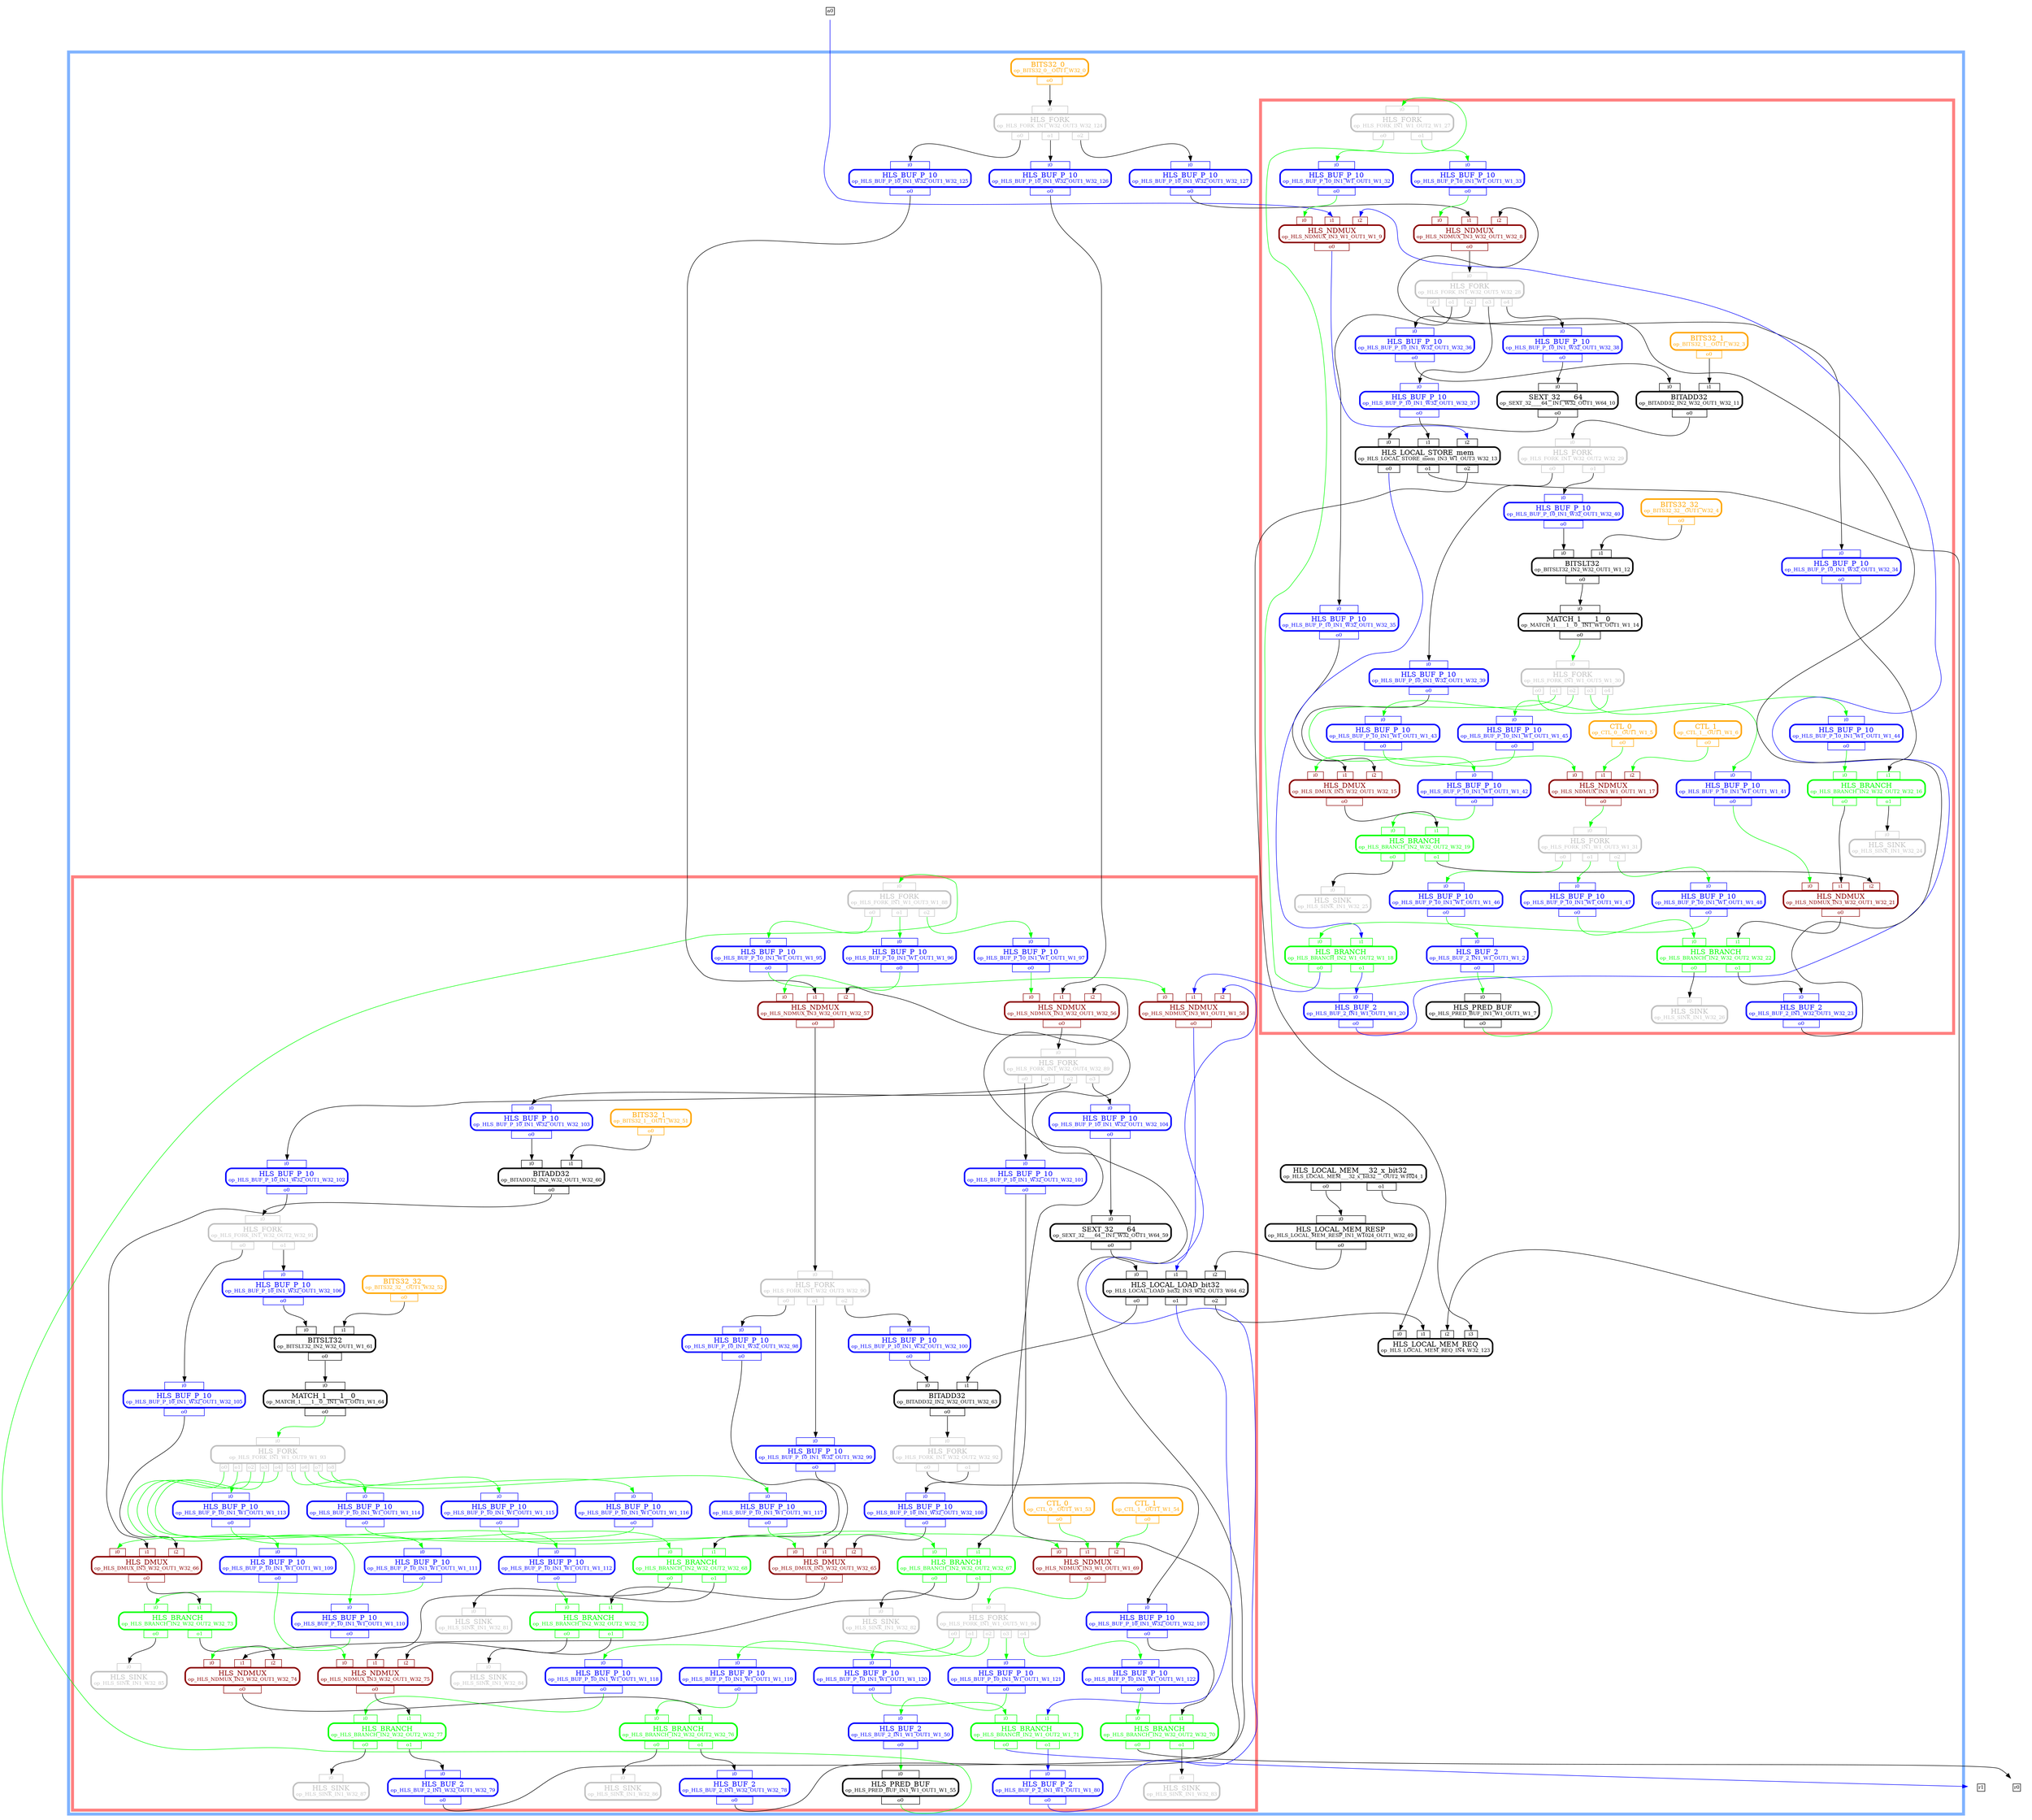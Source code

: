 digraph G {
{rank=source; a0 [shape=plaintext label=<
            <TABLE BORDER="0" CELLBORDER="0" CELLSPACING="0" CELLPADDING="0">
                <TR>
                    <TD BORDER="1" CELLPADDING="1"><FONT POINT-SIZE="10">a0</FONT></TD>
                </TR>
            </TABLE>
>];}
{rank=sink; r0 [shape=plaintext label=<
            <TABLE BORDER="0" CELLBORDER="0" CELLSPACING="0" CELLPADDING="0">
                <TR>
                    <TD BORDER="1" CELLPADDING="1"><FONT POINT-SIZE="10">r0</FONT></TD>
                </TR>
            </TABLE>
>];}
{rank=sink; r1 [shape=plaintext label=<
            <TABLE BORDER="0" CELLBORDER="0" CELLSPACING="0" CELLPADDING="0">
                <TR>
                    <TD BORDER="1" CELLPADDING="1"><FONT POINT-SIZE="10">r1</FONT></TD>
                </TR>
            </TABLE>
>];}
subgraph cluster_sub {
color="#80b3ff"
penwidth=6
op_HLS_LOCAL_MEM___32_x_bit32___OUT2_W1024_1 [shape=plaintext label=<
<TABLE BORDER="0" CELLBORDER="0" CELLSPACING="0" CELLPADDING="0">
    <TR>
        <TD BORDER="0">
            <TABLE BORDER="0" CELLBORDER="0" CELLSPACING="0" CELLPADDING="0">
                <TR>
                    <TD WIDTH="20"></TD>
                    <TD WIDTH="20"></TD>
                </TR>
            </TABLE>
        </TD>
    </TR>
    <TR>
        <TD BORDER="3" STYLE="ROUNDED" CELLPADDING="4">HLS_LOCAL_MEM___32_x_bit32__<BR/><FONT POINT-SIZE="10">op_HLS_LOCAL_MEM___32_x_bit32___OUT2_W1024_1</FONT></TD>
    </TR>
    <TR>
        <TD BORDER="0">
            <TABLE BORDER="0" CELLBORDER="0" CELLSPACING="0" CELLPADDING="0">
                <TR>
                    <TD WIDTH="20"></TD>
                    <TD PORT="o0" BORDER="1" CELLPADDING="1"><FONT POINT-SIZE="10">o0</FONT></TD>
                    <TD WIDTH="10"></TD>
                    <TD PORT="o1" BORDER="1" CELLPADDING="1"><FONT POINT-SIZE="10">o1</FONT></TD>
                    <TD WIDTH="20"></TD>
                </TR>
            </TABLE>
        </TD>
    </TR>
</TABLE>
> fontcolor=black color=black];
op_BITS32_0__OUT1_W32_0 [shape=plaintext label=<
<TABLE BORDER="0" CELLBORDER="0" CELLSPACING="0" CELLPADDING="0">
    <TR>
        <TD BORDER="0">
            <TABLE BORDER="0" CELLBORDER="0" CELLSPACING="0" CELLPADDING="0">
                <TR>
                    <TD WIDTH="20"></TD>
                    <TD WIDTH="20"></TD>
                </TR>
            </TABLE>
        </TD>
    </TR>
    <TR>
        <TD BORDER="3" STYLE="ROUNDED" CELLPADDING="4">BITS32_0_<BR/><FONT POINT-SIZE="10">op_BITS32_0__OUT1_W32_0</FONT></TD>
    </TR>
    <TR>
        <TD BORDER="0">
            <TABLE BORDER="0" CELLBORDER="0" CELLSPACING="0" CELLPADDING="0">
                <TR>
                    <TD WIDTH="20"></TD>
                    <TD PORT="o0" BORDER="1" CELLPADDING="1"><FONT POINT-SIZE="10">o0</FONT></TD>
                    <TD WIDTH="20"></TD>
                </TR>
            </TABLE>
        </TD>
    </TR>
</TABLE>
> fontcolor=orange color=orange];
op_HLS_FORK_IN1_W32_OUT3_W32_124 [shape=plaintext label=<
<TABLE BORDER="0" CELLBORDER="0" CELLSPACING="0" CELLPADDING="0">
    <TR>
        <TD BORDER="0">
            <TABLE BORDER="0" CELLBORDER="0" CELLSPACING="0" CELLPADDING="0">
                <TR>
                    <TD WIDTH="20"></TD>
                    <TD PORT="i0" BORDER="1" CELLPADDING="1"><FONT POINT-SIZE="10">i0</FONT></TD>
                    <TD WIDTH="20"></TD>
                </TR>
            </TABLE>
        </TD>
    </TR>
    <TR>
        <TD BORDER="3" STYLE="ROUNDED" CELLPADDING="4">HLS_FORK<BR/><FONT POINT-SIZE="10">op_HLS_FORK_IN1_W32_OUT3_W32_124</FONT></TD>
    </TR>
    <TR>
        <TD BORDER="0">
            <TABLE BORDER="0" CELLBORDER="0" CELLSPACING="0" CELLPADDING="0">
                <TR>
                    <TD WIDTH="20"></TD>
                    <TD PORT="o0" BORDER="1" CELLPADDING="1"><FONT POINT-SIZE="10">o0</FONT></TD>
                    <TD WIDTH="10"></TD>
                    <TD PORT="o1" BORDER="1" CELLPADDING="1"><FONT POINT-SIZE="10">o1</FONT></TD>
                    <TD WIDTH="10"></TD>
                    <TD PORT="o2" BORDER="1" CELLPADDING="1"><FONT POINT-SIZE="10">o2</FONT></TD>
                    <TD WIDTH="20"></TD>
                </TR>
            </TABLE>
        </TD>
    </TR>
</TABLE>
> fontcolor=grey color=grey];
op_BITS32_0__OUT1_W32_0:o0 -> op_HLS_FORK_IN1_W32_OUT3_W32_124:i0 [style="", arrowhead="normal", color=black, headlabel=<>, fontsize=10, labelangle=45, labeldistance=2.0, labelfontcolor=black];
op_HLS_LOCAL_MEM_RESP_IN1_W1024_OUT1_W32_49 [shape=plaintext label=<
<TABLE BORDER="0" CELLBORDER="0" CELLSPACING="0" CELLPADDING="0">
    <TR>
        <TD BORDER="0">
            <TABLE BORDER="0" CELLBORDER="0" CELLSPACING="0" CELLPADDING="0">
                <TR>
                    <TD WIDTH="20"></TD>
                    <TD PORT="i0" BORDER="1" CELLPADDING="1"><FONT POINT-SIZE="10">i0</FONT></TD>
                    <TD WIDTH="20"></TD>
                </TR>
            </TABLE>
        </TD>
    </TR>
    <TR>
        <TD BORDER="3" STYLE="ROUNDED" CELLPADDING="4">HLS_LOCAL_MEM_RESP<BR/><FONT POINT-SIZE="10">op_HLS_LOCAL_MEM_RESP_IN1_W1024_OUT1_W32_49</FONT></TD>
    </TR>
    <TR>
        <TD BORDER="0">
            <TABLE BORDER="0" CELLBORDER="0" CELLSPACING="0" CELLPADDING="0">
                <TR>
                    <TD WIDTH="20"></TD>
                    <TD PORT="o0" BORDER="1" CELLPADDING="1"><FONT POINT-SIZE="10">o0</FONT></TD>
                    <TD WIDTH="20"></TD>
                </TR>
            </TABLE>
        </TD>
    </TR>
</TABLE>
> fontcolor=black color=black];
op_HLS_LOCAL_MEM___32_x_bit32___OUT2_W1024_1:o0 -> op_HLS_LOCAL_MEM_RESP_IN1_W1024_OUT1_W32_49:i0 [style="", arrowhead="normal", color=black, headlabel=<>, fontsize=10, labelangle=45, labeldistance=2.0, labelfontcolor=black];
op_HLS_BUF_P_10_IN1_W32_OUT1_W32_127 [shape=plaintext label=<
<TABLE BORDER="0" CELLBORDER="0" CELLSPACING="0" CELLPADDING="0">
    <TR>
        <TD BORDER="0">
            <TABLE BORDER="0" CELLBORDER="0" CELLSPACING="0" CELLPADDING="0">
                <TR>
                    <TD WIDTH="20"></TD>
                    <TD PORT="i0" BORDER="1" CELLPADDING="1"><FONT POINT-SIZE="10">i0</FONT></TD>
                    <TD WIDTH="20"></TD>
                </TR>
            </TABLE>
        </TD>
    </TR>
    <TR>
        <TD BORDER="3" STYLE="ROUNDED" CELLPADDING="4">HLS_BUF_P_10<BR/><FONT POINT-SIZE="10">op_HLS_BUF_P_10_IN1_W32_OUT1_W32_127</FONT></TD>
    </TR>
    <TR>
        <TD BORDER="0">
            <TABLE BORDER="0" CELLBORDER="0" CELLSPACING="0" CELLPADDING="0">
                <TR>
                    <TD WIDTH="20"></TD>
                    <TD PORT="o0" BORDER="1" CELLPADDING="1"><FONT POINT-SIZE="10">o0</FONT></TD>
                    <TD WIDTH="20"></TD>
                </TR>
            </TABLE>
        </TD>
    </TR>
</TABLE>
> fontcolor=blue color=blue];
op_HLS_FORK_IN1_W32_OUT3_W32_124:o2 -> op_HLS_BUF_P_10_IN1_W32_OUT1_W32_127:i0 [style="", arrowhead="normal", color=black, headlabel=<>, fontsize=10, labelangle=45, labeldistance=2.0, labelfontcolor=black];
op_HLS_BUF_P_10_IN1_W32_OUT1_W32_126 [shape=plaintext label=<
<TABLE BORDER="0" CELLBORDER="0" CELLSPACING="0" CELLPADDING="0">
    <TR>
        <TD BORDER="0">
            <TABLE BORDER="0" CELLBORDER="0" CELLSPACING="0" CELLPADDING="0">
                <TR>
                    <TD WIDTH="20"></TD>
                    <TD PORT="i0" BORDER="1" CELLPADDING="1"><FONT POINT-SIZE="10">i0</FONT></TD>
                    <TD WIDTH="20"></TD>
                </TR>
            </TABLE>
        </TD>
    </TR>
    <TR>
        <TD BORDER="3" STYLE="ROUNDED" CELLPADDING="4">HLS_BUF_P_10<BR/><FONT POINT-SIZE="10">op_HLS_BUF_P_10_IN1_W32_OUT1_W32_126</FONT></TD>
    </TR>
    <TR>
        <TD BORDER="0">
            <TABLE BORDER="0" CELLBORDER="0" CELLSPACING="0" CELLPADDING="0">
                <TR>
                    <TD WIDTH="20"></TD>
                    <TD PORT="o0" BORDER="1" CELLPADDING="1"><FONT POINT-SIZE="10">o0</FONT></TD>
                    <TD WIDTH="20"></TD>
                </TR>
            </TABLE>
        </TD>
    </TR>
</TABLE>
> fontcolor=blue color=blue];
op_HLS_FORK_IN1_W32_OUT3_W32_124:o1 -> op_HLS_BUF_P_10_IN1_W32_OUT1_W32_126:i0 [style="", arrowhead="normal", color=black, headlabel=<>, fontsize=10, labelangle=45, labeldistance=2.0, labelfontcolor=black];
op_HLS_BUF_P_10_IN1_W32_OUT1_W32_125 [shape=plaintext label=<
<TABLE BORDER="0" CELLBORDER="0" CELLSPACING="0" CELLPADDING="0">
    <TR>
        <TD BORDER="0">
            <TABLE BORDER="0" CELLBORDER="0" CELLSPACING="0" CELLPADDING="0">
                <TR>
                    <TD WIDTH="20"></TD>
                    <TD PORT="i0" BORDER="1" CELLPADDING="1"><FONT POINT-SIZE="10">i0</FONT></TD>
                    <TD WIDTH="20"></TD>
                </TR>
            </TABLE>
        </TD>
    </TR>
    <TR>
        <TD BORDER="3" STYLE="ROUNDED" CELLPADDING="4">HLS_BUF_P_10<BR/><FONT POINT-SIZE="10">op_HLS_BUF_P_10_IN1_W32_OUT1_W32_125</FONT></TD>
    </TR>
    <TR>
        <TD BORDER="0">
            <TABLE BORDER="0" CELLBORDER="0" CELLSPACING="0" CELLPADDING="0">
                <TR>
                    <TD WIDTH="20"></TD>
                    <TD PORT="o0" BORDER="1" CELLPADDING="1"><FONT POINT-SIZE="10">o0</FONT></TD>
                    <TD WIDTH="20"></TD>
                </TR>
            </TABLE>
        </TD>
    </TR>
</TABLE>
> fontcolor=blue color=blue];
op_HLS_FORK_IN1_W32_OUT3_W32_124:o0 -> op_HLS_BUF_P_10_IN1_W32_OUT1_W32_125:i0 [style="", arrowhead="normal", color=black, headlabel=<>, fontsize=10, labelangle=45, labeldistance=2.0, labelfontcolor=black];
subgraph cluster_loop_0 {
color="#ff8080"
op_HLS_BUF_2_IN1_W1_OUT1_W1_2 [shape=plaintext label=<
<TABLE BORDER="0" CELLBORDER="0" CELLSPACING="0" CELLPADDING="0">
    <TR>
        <TD BORDER="0">
            <TABLE BORDER="0" CELLBORDER="0" CELLSPACING="0" CELLPADDING="0">
                <TR>
                    <TD WIDTH="20"></TD>
                    <TD PORT="i0" BORDER="1" CELLPADDING="1"><FONT POINT-SIZE="10">i0</FONT></TD>
                    <TD WIDTH="20"></TD>
                </TR>
            </TABLE>
        </TD>
    </TR>
    <TR>
        <TD BORDER="3" STYLE="ROUNDED" CELLPADDING="4">HLS_BUF_2<BR/><FONT POINT-SIZE="10">op_HLS_BUF_2_IN1_W1_OUT1_W1_2</FONT></TD>
    </TR>
    <TR>
        <TD BORDER="0">
            <TABLE BORDER="0" CELLBORDER="0" CELLSPACING="0" CELLPADDING="0">
                <TR>
                    <TD WIDTH="20"></TD>
                    <TD PORT="o0" BORDER="1" CELLPADDING="1"><FONT POINT-SIZE="10">o0</FONT></TD>
                    <TD WIDTH="20"></TD>
                </TR>
            </TABLE>
        </TD>
    </TR>
</TABLE>
> fontcolor=blue color=blue];
op_CTL_1__OUT1_W1_6 [shape=plaintext label=<
<TABLE BORDER="0" CELLBORDER="0" CELLSPACING="0" CELLPADDING="0">
    <TR>
        <TD BORDER="0">
            <TABLE BORDER="0" CELLBORDER="0" CELLSPACING="0" CELLPADDING="0">
                <TR>
                    <TD WIDTH="20"></TD>
                    <TD WIDTH="20"></TD>
                </TR>
            </TABLE>
        </TD>
    </TR>
    <TR>
        <TD BORDER="3" STYLE="ROUNDED" CELLPADDING="4">CTL_1_<BR/><FONT POINT-SIZE="10">op_CTL_1__OUT1_W1_6</FONT></TD>
    </TR>
    <TR>
        <TD BORDER="0">
            <TABLE BORDER="0" CELLBORDER="0" CELLSPACING="0" CELLPADDING="0">
                <TR>
                    <TD WIDTH="20"></TD>
                    <TD PORT="o0" BORDER="1" CELLPADDING="1"><FONT POINT-SIZE="10">o0</FONT></TD>
                    <TD WIDTH="20"></TD>
                </TR>
            </TABLE>
        </TD>
    </TR>
</TABLE>
> fontcolor=orange color=orange];
op_CTL_0__OUT1_W1_5 [shape=plaintext label=<
<TABLE BORDER="0" CELLBORDER="0" CELLSPACING="0" CELLPADDING="0">
    <TR>
        <TD BORDER="0">
            <TABLE BORDER="0" CELLBORDER="0" CELLSPACING="0" CELLPADDING="0">
                <TR>
                    <TD WIDTH="20"></TD>
                    <TD WIDTH="20"></TD>
                </TR>
            </TABLE>
        </TD>
    </TR>
    <TR>
        <TD BORDER="3" STYLE="ROUNDED" CELLPADDING="4">CTL_0_<BR/><FONT POINT-SIZE="10">op_CTL_0__OUT1_W1_5</FONT></TD>
    </TR>
    <TR>
        <TD BORDER="0">
            <TABLE BORDER="0" CELLBORDER="0" CELLSPACING="0" CELLPADDING="0">
                <TR>
                    <TD WIDTH="20"></TD>
                    <TD PORT="o0" BORDER="1" CELLPADDING="1"><FONT POINT-SIZE="10">o0</FONT></TD>
                    <TD WIDTH="20"></TD>
                </TR>
            </TABLE>
        </TD>
    </TR>
</TABLE>
> fontcolor=orange color=orange];
op_BITS32_32__OUT1_W32_4 [shape=plaintext label=<
<TABLE BORDER="0" CELLBORDER="0" CELLSPACING="0" CELLPADDING="0">
    <TR>
        <TD BORDER="0">
            <TABLE BORDER="0" CELLBORDER="0" CELLSPACING="0" CELLPADDING="0">
                <TR>
                    <TD WIDTH="20"></TD>
                    <TD WIDTH="20"></TD>
                </TR>
            </TABLE>
        </TD>
    </TR>
    <TR>
        <TD BORDER="3" STYLE="ROUNDED" CELLPADDING="4">BITS32_32_<BR/><FONT POINT-SIZE="10">op_BITS32_32__OUT1_W32_4</FONT></TD>
    </TR>
    <TR>
        <TD BORDER="0">
            <TABLE BORDER="0" CELLBORDER="0" CELLSPACING="0" CELLPADDING="0">
                <TR>
                    <TD WIDTH="20"></TD>
                    <TD PORT="o0" BORDER="1" CELLPADDING="1"><FONT POINT-SIZE="10">o0</FONT></TD>
                    <TD WIDTH="20"></TD>
                </TR>
            </TABLE>
        </TD>
    </TR>
</TABLE>
> fontcolor=orange color=orange];
op_BITS32_1__OUT1_W32_3 [shape=plaintext label=<
<TABLE BORDER="0" CELLBORDER="0" CELLSPACING="0" CELLPADDING="0">
    <TR>
        <TD BORDER="0">
            <TABLE BORDER="0" CELLBORDER="0" CELLSPACING="0" CELLPADDING="0">
                <TR>
                    <TD WIDTH="20"></TD>
                    <TD WIDTH="20"></TD>
                </TR>
            </TABLE>
        </TD>
    </TR>
    <TR>
        <TD BORDER="3" STYLE="ROUNDED" CELLPADDING="4">BITS32_1_<BR/><FONT POINT-SIZE="10">op_BITS32_1__OUT1_W32_3</FONT></TD>
    </TR>
    <TR>
        <TD BORDER="0">
            <TABLE BORDER="0" CELLBORDER="0" CELLSPACING="0" CELLPADDING="0">
                <TR>
                    <TD WIDTH="20"></TD>
                    <TD PORT="o0" BORDER="1" CELLPADDING="1"><FONT POINT-SIZE="10">o0</FONT></TD>
                    <TD WIDTH="20"></TD>
                </TR>
            </TABLE>
        </TD>
    </TR>
</TABLE>
> fontcolor=orange color=orange];
op_HLS_PRED_BUF_IN1_W1_OUT1_W1_7 [shape=plaintext label=<
<TABLE BORDER="0" CELLBORDER="0" CELLSPACING="0" CELLPADDING="0">
    <TR>
        <TD BORDER="0">
            <TABLE BORDER="0" CELLBORDER="0" CELLSPACING="0" CELLPADDING="0">
                <TR>
                    <TD WIDTH="20"></TD>
                    <TD PORT="i0" BORDER="1" CELLPADDING="1"><FONT POINT-SIZE="10">i0</FONT></TD>
                    <TD WIDTH="20"></TD>
                </TR>
            </TABLE>
        </TD>
    </TR>
    <TR>
        <TD BORDER="3" STYLE="ROUNDED" CELLPADDING="4">HLS_PRED_BUF<BR/><FONT POINT-SIZE="10">op_HLS_PRED_BUF_IN1_W1_OUT1_W1_7</FONT></TD>
    </TR>
    <TR>
        <TD BORDER="0">
            <TABLE BORDER="0" CELLBORDER="0" CELLSPACING="0" CELLPADDING="0">
                <TR>
                    <TD WIDTH="20"></TD>
                    <TD PORT="o0" BORDER="1" CELLPADDING="1"><FONT POINT-SIZE="10">o0</FONT></TD>
                    <TD WIDTH="20"></TD>
                </TR>
            </TABLE>
        </TD>
    </TR>
</TABLE>
> fontcolor=black color=black];
op_HLS_FORK_IN1_W1_OUT2_W1_27 [shape=plaintext label=<
<TABLE BORDER="0" CELLBORDER="0" CELLSPACING="0" CELLPADDING="0">
    <TR>
        <TD BORDER="0">
            <TABLE BORDER="0" CELLBORDER="0" CELLSPACING="0" CELLPADDING="0">
                <TR>
                    <TD WIDTH="20"></TD>
                    <TD PORT="i0" BORDER="1" CELLPADDING="1"><FONT POINT-SIZE="10">i0</FONT></TD>
                    <TD WIDTH="20"></TD>
                </TR>
            </TABLE>
        </TD>
    </TR>
    <TR>
        <TD BORDER="3" STYLE="ROUNDED" CELLPADDING="4">HLS_FORK<BR/><FONT POINT-SIZE="10">op_HLS_FORK_IN1_W1_OUT2_W1_27</FONT></TD>
    </TR>
    <TR>
        <TD BORDER="0">
            <TABLE BORDER="0" CELLBORDER="0" CELLSPACING="0" CELLPADDING="0">
                <TR>
                    <TD WIDTH="20"></TD>
                    <TD PORT="o0" BORDER="1" CELLPADDING="1"><FONT POINT-SIZE="10">o0</FONT></TD>
                    <TD WIDTH="10"></TD>
                    <TD PORT="o1" BORDER="1" CELLPADDING="1"><FONT POINT-SIZE="10">o1</FONT></TD>
                    <TD WIDTH="20"></TD>
                </TR>
            </TABLE>
        </TD>
    </TR>
</TABLE>
> fontcolor=grey color=grey];
op_HLS_BUF_P_10_IN1_W1_OUT1_W1_33 [shape=plaintext label=<
<TABLE BORDER="0" CELLBORDER="0" CELLSPACING="0" CELLPADDING="0">
    <TR>
        <TD BORDER="0">
            <TABLE BORDER="0" CELLBORDER="0" CELLSPACING="0" CELLPADDING="0">
                <TR>
                    <TD WIDTH="20"></TD>
                    <TD PORT="i0" BORDER="1" CELLPADDING="1"><FONT POINT-SIZE="10">i0</FONT></TD>
                    <TD WIDTH="20"></TD>
                </TR>
            </TABLE>
        </TD>
    </TR>
    <TR>
        <TD BORDER="3" STYLE="ROUNDED" CELLPADDING="4">HLS_BUF_P_10<BR/><FONT POINT-SIZE="10">op_HLS_BUF_P_10_IN1_W1_OUT1_W1_33</FONT></TD>
    </TR>
    <TR>
        <TD BORDER="0">
            <TABLE BORDER="0" CELLBORDER="0" CELLSPACING="0" CELLPADDING="0">
                <TR>
                    <TD WIDTH="20"></TD>
                    <TD PORT="o0" BORDER="1" CELLPADDING="1"><FONT POINT-SIZE="10">o0</FONT></TD>
                    <TD WIDTH="20"></TD>
                </TR>
            </TABLE>
        </TD>
    </TR>
</TABLE>
> fontcolor=blue color=blue];
op_HLS_BUF_P_10_IN1_W1_OUT1_W1_32 [shape=plaintext label=<
<TABLE BORDER="0" CELLBORDER="0" CELLSPACING="0" CELLPADDING="0">
    <TR>
        <TD BORDER="0">
            <TABLE BORDER="0" CELLBORDER="0" CELLSPACING="0" CELLPADDING="0">
                <TR>
                    <TD WIDTH="20"></TD>
                    <TD PORT="i0" BORDER="1" CELLPADDING="1"><FONT POINT-SIZE="10">i0</FONT></TD>
                    <TD WIDTH="20"></TD>
                </TR>
            </TABLE>
        </TD>
    </TR>
    <TR>
        <TD BORDER="3" STYLE="ROUNDED" CELLPADDING="4">HLS_BUF_P_10<BR/><FONT POINT-SIZE="10">op_HLS_BUF_P_10_IN1_W1_OUT1_W1_32</FONT></TD>
    </TR>
    <TR>
        <TD BORDER="0">
            <TABLE BORDER="0" CELLBORDER="0" CELLSPACING="0" CELLPADDING="0">
                <TR>
                    <TD WIDTH="20"></TD>
                    <TD PORT="o0" BORDER="1" CELLPADDING="1"><FONT POINT-SIZE="10">o0</FONT></TD>
                    <TD WIDTH="20"></TD>
                </TR>
            </TABLE>
        </TD>
    </TR>
</TABLE>
> fontcolor=blue color=blue];
op_HLS_NDMUX_IN3_W1_OUT1_W1_9 [shape=plaintext label=<
<TABLE BORDER="0" CELLBORDER="0" CELLSPACING="0" CELLPADDING="0">
    <TR>
        <TD BORDER="0">
            <TABLE BORDER="0" CELLBORDER="0" CELLSPACING="0" CELLPADDING="0">
                <TR>
                    <TD WIDTH="20"></TD>
                    <TD PORT="i0" BORDER="1" CELLPADDING="1"><FONT POINT-SIZE="10">i0</FONT></TD>
                    <TD WIDTH="10"></TD>
                    <TD PORT="i1" BORDER="1" CELLPADDING="1"><FONT POINT-SIZE="10">i1</FONT></TD>
                    <TD WIDTH="10"></TD>
                    <TD PORT="i2" BORDER="1" CELLPADDING="1"><FONT POINT-SIZE="10">i2</FONT></TD>
                    <TD WIDTH="20"></TD>
                </TR>
            </TABLE>
        </TD>
    </TR>
    <TR>
        <TD BORDER="3" STYLE="ROUNDED" CELLPADDING="4">HLS_NDMUX<BR/><FONT POINT-SIZE="10">op_HLS_NDMUX_IN3_W1_OUT1_W1_9</FONT></TD>
    </TR>
    <TR>
        <TD BORDER="0">
            <TABLE BORDER="0" CELLBORDER="0" CELLSPACING="0" CELLPADDING="0">
                <TR>
                    <TD WIDTH="20"></TD>
                    <TD PORT="o0" BORDER="1" CELLPADDING="1"><FONT POINT-SIZE="10">o0</FONT></TD>
                    <TD WIDTH="20"></TD>
                </TR>
            </TABLE>
        </TD>
    </TR>
</TABLE>
> fontcolor=darkred color=darkred];
op_HLS_NDMUX_IN3_W32_OUT1_W32_8 [shape=plaintext label=<
<TABLE BORDER="0" CELLBORDER="0" CELLSPACING="0" CELLPADDING="0">
    <TR>
        <TD BORDER="0">
            <TABLE BORDER="0" CELLBORDER="0" CELLSPACING="0" CELLPADDING="0">
                <TR>
                    <TD WIDTH="20"></TD>
                    <TD PORT="i0" BORDER="1" CELLPADDING="1"><FONT POINT-SIZE="10">i0</FONT></TD>
                    <TD WIDTH="10"></TD>
                    <TD PORT="i1" BORDER="1" CELLPADDING="1"><FONT POINT-SIZE="10">i1</FONT></TD>
                    <TD WIDTH="10"></TD>
                    <TD PORT="i2" BORDER="1" CELLPADDING="1"><FONT POINT-SIZE="10">i2</FONT></TD>
                    <TD WIDTH="20"></TD>
                </TR>
            </TABLE>
        </TD>
    </TR>
    <TR>
        <TD BORDER="3" STYLE="ROUNDED" CELLPADDING="4">HLS_NDMUX<BR/><FONT POINT-SIZE="10">op_HLS_NDMUX_IN3_W32_OUT1_W32_8</FONT></TD>
    </TR>
    <TR>
        <TD BORDER="0">
            <TABLE BORDER="0" CELLBORDER="0" CELLSPACING="0" CELLPADDING="0">
                <TR>
                    <TD WIDTH="20"></TD>
                    <TD PORT="o0" BORDER="1" CELLPADDING="1"><FONT POINT-SIZE="10">o0</FONT></TD>
                    <TD WIDTH="20"></TD>
                </TR>
            </TABLE>
        </TD>
    </TR>
</TABLE>
> fontcolor=darkred color=darkred];
op_HLS_FORK_IN1_W32_OUT5_W32_28 [shape=plaintext label=<
<TABLE BORDER="0" CELLBORDER="0" CELLSPACING="0" CELLPADDING="0">
    <TR>
        <TD BORDER="0">
            <TABLE BORDER="0" CELLBORDER="0" CELLSPACING="0" CELLPADDING="0">
                <TR>
                    <TD WIDTH="20"></TD>
                    <TD PORT="i0" BORDER="1" CELLPADDING="1"><FONT POINT-SIZE="10">i0</FONT></TD>
                    <TD WIDTH="20"></TD>
                </TR>
            </TABLE>
        </TD>
    </TR>
    <TR>
        <TD BORDER="3" STYLE="ROUNDED" CELLPADDING="4">HLS_FORK<BR/><FONT POINT-SIZE="10">op_HLS_FORK_IN1_W32_OUT5_W32_28</FONT></TD>
    </TR>
    <TR>
        <TD BORDER="0">
            <TABLE BORDER="0" CELLBORDER="0" CELLSPACING="0" CELLPADDING="0">
                <TR>
                    <TD WIDTH="20"></TD>
                    <TD PORT="o0" BORDER="1" CELLPADDING="1"><FONT POINT-SIZE="10">o0</FONT></TD>
                    <TD WIDTH="10"></TD>
                    <TD PORT="o1" BORDER="1" CELLPADDING="1"><FONT POINT-SIZE="10">o1</FONT></TD>
                    <TD WIDTH="10"></TD>
                    <TD PORT="o2" BORDER="1" CELLPADDING="1"><FONT POINT-SIZE="10">o2</FONT></TD>
                    <TD WIDTH="10"></TD>
                    <TD PORT="o3" BORDER="1" CELLPADDING="1"><FONT POINT-SIZE="10">o3</FONT></TD>
                    <TD WIDTH="10"></TD>
                    <TD PORT="o4" BORDER="1" CELLPADDING="1"><FONT POINT-SIZE="10">o4</FONT></TD>
                    <TD WIDTH="20"></TD>
                </TR>
            </TABLE>
        </TD>
    </TR>
</TABLE>
> fontcolor=grey color=grey];
op_HLS_BUF_P_10_IN1_W32_OUT1_W32_38 [shape=plaintext label=<
<TABLE BORDER="0" CELLBORDER="0" CELLSPACING="0" CELLPADDING="0">
    <TR>
        <TD BORDER="0">
            <TABLE BORDER="0" CELLBORDER="0" CELLSPACING="0" CELLPADDING="0">
                <TR>
                    <TD WIDTH="20"></TD>
                    <TD PORT="i0" BORDER="1" CELLPADDING="1"><FONT POINT-SIZE="10">i0</FONT></TD>
                    <TD WIDTH="20"></TD>
                </TR>
            </TABLE>
        </TD>
    </TR>
    <TR>
        <TD BORDER="3" STYLE="ROUNDED" CELLPADDING="4">HLS_BUF_P_10<BR/><FONT POINT-SIZE="10">op_HLS_BUF_P_10_IN1_W32_OUT1_W32_38</FONT></TD>
    </TR>
    <TR>
        <TD BORDER="0">
            <TABLE BORDER="0" CELLBORDER="0" CELLSPACING="0" CELLPADDING="0">
                <TR>
                    <TD WIDTH="20"></TD>
                    <TD PORT="o0" BORDER="1" CELLPADDING="1"><FONT POINT-SIZE="10">o0</FONT></TD>
                    <TD WIDTH="20"></TD>
                </TR>
            </TABLE>
        </TD>
    </TR>
</TABLE>
> fontcolor=blue color=blue];
op_HLS_BUF_P_10_IN1_W32_OUT1_W32_37 [shape=plaintext label=<
<TABLE BORDER="0" CELLBORDER="0" CELLSPACING="0" CELLPADDING="0">
    <TR>
        <TD BORDER="0">
            <TABLE BORDER="0" CELLBORDER="0" CELLSPACING="0" CELLPADDING="0">
                <TR>
                    <TD WIDTH="20"></TD>
                    <TD PORT="i0" BORDER="1" CELLPADDING="1"><FONT POINT-SIZE="10">i0</FONT></TD>
                    <TD WIDTH="20"></TD>
                </TR>
            </TABLE>
        </TD>
    </TR>
    <TR>
        <TD BORDER="3" STYLE="ROUNDED" CELLPADDING="4">HLS_BUF_P_10<BR/><FONT POINT-SIZE="10">op_HLS_BUF_P_10_IN1_W32_OUT1_W32_37</FONT></TD>
    </TR>
    <TR>
        <TD BORDER="0">
            <TABLE BORDER="0" CELLBORDER="0" CELLSPACING="0" CELLPADDING="0">
                <TR>
                    <TD WIDTH="20"></TD>
                    <TD PORT="o0" BORDER="1" CELLPADDING="1"><FONT POINT-SIZE="10">o0</FONT></TD>
                    <TD WIDTH="20"></TD>
                </TR>
            </TABLE>
        </TD>
    </TR>
</TABLE>
> fontcolor=blue color=blue];
op_HLS_BUF_P_10_IN1_W32_OUT1_W32_36 [shape=plaintext label=<
<TABLE BORDER="0" CELLBORDER="0" CELLSPACING="0" CELLPADDING="0">
    <TR>
        <TD BORDER="0">
            <TABLE BORDER="0" CELLBORDER="0" CELLSPACING="0" CELLPADDING="0">
                <TR>
                    <TD WIDTH="20"></TD>
                    <TD PORT="i0" BORDER="1" CELLPADDING="1"><FONT POINT-SIZE="10">i0</FONT></TD>
                    <TD WIDTH="20"></TD>
                </TR>
            </TABLE>
        </TD>
    </TR>
    <TR>
        <TD BORDER="3" STYLE="ROUNDED" CELLPADDING="4">HLS_BUF_P_10<BR/><FONT POINT-SIZE="10">op_HLS_BUF_P_10_IN1_W32_OUT1_W32_36</FONT></TD>
    </TR>
    <TR>
        <TD BORDER="0">
            <TABLE BORDER="0" CELLBORDER="0" CELLSPACING="0" CELLPADDING="0">
                <TR>
                    <TD WIDTH="20"></TD>
                    <TD PORT="o0" BORDER="1" CELLPADDING="1"><FONT POINT-SIZE="10">o0</FONT></TD>
                    <TD WIDTH="20"></TD>
                </TR>
            </TABLE>
        </TD>
    </TR>
</TABLE>
> fontcolor=blue color=blue];
op_HLS_BUF_P_10_IN1_W32_OUT1_W32_35 [shape=plaintext label=<
<TABLE BORDER="0" CELLBORDER="0" CELLSPACING="0" CELLPADDING="0">
    <TR>
        <TD BORDER="0">
            <TABLE BORDER="0" CELLBORDER="0" CELLSPACING="0" CELLPADDING="0">
                <TR>
                    <TD WIDTH="20"></TD>
                    <TD PORT="i0" BORDER="1" CELLPADDING="1"><FONT POINT-SIZE="10">i0</FONT></TD>
                    <TD WIDTH="20"></TD>
                </TR>
            </TABLE>
        </TD>
    </TR>
    <TR>
        <TD BORDER="3" STYLE="ROUNDED" CELLPADDING="4">HLS_BUF_P_10<BR/><FONT POINT-SIZE="10">op_HLS_BUF_P_10_IN1_W32_OUT1_W32_35</FONT></TD>
    </TR>
    <TR>
        <TD BORDER="0">
            <TABLE BORDER="0" CELLBORDER="0" CELLSPACING="0" CELLPADDING="0">
                <TR>
                    <TD WIDTH="20"></TD>
                    <TD PORT="o0" BORDER="1" CELLPADDING="1"><FONT POINT-SIZE="10">o0</FONT></TD>
                    <TD WIDTH="20"></TD>
                </TR>
            </TABLE>
        </TD>
    </TR>
</TABLE>
> fontcolor=blue color=blue];
op_HLS_BUF_P_10_IN1_W32_OUT1_W32_34 [shape=plaintext label=<
<TABLE BORDER="0" CELLBORDER="0" CELLSPACING="0" CELLPADDING="0">
    <TR>
        <TD BORDER="0">
            <TABLE BORDER="0" CELLBORDER="0" CELLSPACING="0" CELLPADDING="0">
                <TR>
                    <TD WIDTH="20"></TD>
                    <TD PORT="i0" BORDER="1" CELLPADDING="1"><FONT POINT-SIZE="10">i0</FONT></TD>
                    <TD WIDTH="20"></TD>
                </TR>
            </TABLE>
        </TD>
    </TR>
    <TR>
        <TD BORDER="3" STYLE="ROUNDED" CELLPADDING="4">HLS_BUF_P_10<BR/><FONT POINT-SIZE="10">op_HLS_BUF_P_10_IN1_W32_OUT1_W32_34</FONT></TD>
    </TR>
    <TR>
        <TD BORDER="0">
            <TABLE BORDER="0" CELLBORDER="0" CELLSPACING="0" CELLPADDING="0">
                <TR>
                    <TD WIDTH="20"></TD>
                    <TD PORT="o0" BORDER="1" CELLPADDING="1"><FONT POINT-SIZE="10">o0</FONT></TD>
                    <TD WIDTH="20"></TD>
                </TR>
            </TABLE>
        </TD>
    </TR>
</TABLE>
> fontcolor=blue color=blue];
op_SEXT_32____64__IN1_W32_OUT1_W64_10 [shape=plaintext label=<
<TABLE BORDER="0" CELLBORDER="0" CELLSPACING="0" CELLPADDING="0">
    <TR>
        <TD BORDER="0">
            <TABLE BORDER="0" CELLBORDER="0" CELLSPACING="0" CELLPADDING="0">
                <TR>
                    <TD WIDTH="20"></TD>
                    <TD PORT="i0" BORDER="1" CELLPADDING="1"><FONT POINT-SIZE="10">i0</FONT></TD>
                    <TD WIDTH="20"></TD>
                </TR>
            </TABLE>
        </TD>
    </TR>
    <TR>
        <TD BORDER="3" STYLE="ROUNDED" CELLPADDING="4">SEXT_32____64_<BR/><FONT POINT-SIZE="10">op_SEXT_32____64__IN1_W32_OUT1_W64_10</FONT></TD>
    </TR>
    <TR>
        <TD BORDER="0">
            <TABLE BORDER="0" CELLBORDER="0" CELLSPACING="0" CELLPADDING="0">
                <TR>
                    <TD WIDTH="20"></TD>
                    <TD PORT="o0" BORDER="1" CELLPADDING="1"><FONT POINT-SIZE="10">o0</FONT></TD>
                    <TD WIDTH="20"></TD>
                </TR>
            </TABLE>
        </TD>
    </TR>
</TABLE>
> fontcolor=black color=black];
op_BITADD32_IN2_W32_OUT1_W32_11 [shape=plaintext label=<
<TABLE BORDER="0" CELLBORDER="0" CELLSPACING="0" CELLPADDING="0">
    <TR>
        <TD BORDER="0">
            <TABLE BORDER="0" CELLBORDER="0" CELLSPACING="0" CELLPADDING="0">
                <TR>
                    <TD WIDTH="20"></TD>
                    <TD PORT="i0" BORDER="1" CELLPADDING="1"><FONT POINT-SIZE="10">i0</FONT></TD>
                    <TD WIDTH="10"></TD>
                    <TD PORT="i1" BORDER="1" CELLPADDING="1"><FONT POINT-SIZE="10">i1</FONT></TD>
                    <TD WIDTH="20"></TD>
                </TR>
            </TABLE>
        </TD>
    </TR>
    <TR>
        <TD BORDER="3" STYLE="ROUNDED" CELLPADDING="4">BITADD32<BR/><FONT POINT-SIZE="10">op_BITADD32_IN2_W32_OUT1_W32_11</FONT></TD>
    </TR>
    <TR>
        <TD BORDER="0">
            <TABLE BORDER="0" CELLBORDER="0" CELLSPACING="0" CELLPADDING="0">
                <TR>
                    <TD WIDTH="20"></TD>
                    <TD PORT="o0" BORDER="1" CELLPADDING="1"><FONT POINT-SIZE="10">o0</FONT></TD>
                    <TD WIDTH="20"></TD>
                </TR>
            </TABLE>
        </TD>
    </TR>
</TABLE>
> fontcolor=black color=black];
op_HLS_FORK_IN1_W32_OUT2_W32_29 [shape=plaintext label=<
<TABLE BORDER="0" CELLBORDER="0" CELLSPACING="0" CELLPADDING="0">
    <TR>
        <TD BORDER="0">
            <TABLE BORDER="0" CELLBORDER="0" CELLSPACING="0" CELLPADDING="0">
                <TR>
                    <TD WIDTH="20"></TD>
                    <TD PORT="i0" BORDER="1" CELLPADDING="1"><FONT POINT-SIZE="10">i0</FONT></TD>
                    <TD WIDTH="20"></TD>
                </TR>
            </TABLE>
        </TD>
    </TR>
    <TR>
        <TD BORDER="3" STYLE="ROUNDED" CELLPADDING="4">HLS_FORK<BR/><FONT POINT-SIZE="10">op_HLS_FORK_IN1_W32_OUT2_W32_29</FONT></TD>
    </TR>
    <TR>
        <TD BORDER="0">
            <TABLE BORDER="0" CELLBORDER="0" CELLSPACING="0" CELLPADDING="0">
                <TR>
                    <TD WIDTH="20"></TD>
                    <TD PORT="o0" BORDER="1" CELLPADDING="1"><FONT POINT-SIZE="10">o0</FONT></TD>
                    <TD WIDTH="10"></TD>
                    <TD PORT="o1" BORDER="1" CELLPADDING="1"><FONT POINT-SIZE="10">o1</FONT></TD>
                    <TD WIDTH="20"></TD>
                </TR>
            </TABLE>
        </TD>
    </TR>
</TABLE>
> fontcolor=grey color=grey];
op_HLS_LOCAL_STORE_mem_IN3_W1_OUT3_W32_13 [shape=plaintext label=<
<TABLE BORDER="0" CELLBORDER="0" CELLSPACING="0" CELLPADDING="0">
    <TR>
        <TD BORDER="0">
            <TABLE BORDER="0" CELLBORDER="0" CELLSPACING="0" CELLPADDING="0">
                <TR>
                    <TD WIDTH="20"></TD>
                    <TD PORT="i0" BORDER="1" CELLPADDING="1"><FONT POINT-SIZE="10">i0</FONT></TD>
                    <TD WIDTH="10"></TD>
                    <TD PORT="i1" BORDER="1" CELLPADDING="1"><FONT POINT-SIZE="10">i1</FONT></TD>
                    <TD WIDTH="10"></TD>
                    <TD PORT="i2" BORDER="1" CELLPADDING="1"><FONT POINT-SIZE="10">i2</FONT></TD>
                    <TD WIDTH="20"></TD>
                </TR>
            </TABLE>
        </TD>
    </TR>
    <TR>
        <TD BORDER="3" STYLE="ROUNDED" CELLPADDING="4">HLS_LOCAL_STORE_mem<BR/><FONT POINT-SIZE="10">op_HLS_LOCAL_STORE_mem_IN3_W1_OUT3_W32_13</FONT></TD>
    </TR>
    <TR>
        <TD BORDER="0">
            <TABLE BORDER="0" CELLBORDER="0" CELLSPACING="0" CELLPADDING="0">
                <TR>
                    <TD WIDTH="20"></TD>
                    <TD PORT="o0" BORDER="1" CELLPADDING="1"><FONT POINT-SIZE="10">o0</FONT></TD>
                    <TD WIDTH="10"></TD>
                    <TD PORT="o1" BORDER="1" CELLPADDING="1"><FONT POINT-SIZE="10">o1</FONT></TD>
                    <TD WIDTH="10"></TD>
                    <TD PORT="o2" BORDER="1" CELLPADDING="1"><FONT POINT-SIZE="10">o2</FONT></TD>
                    <TD WIDTH="20"></TD>
                </TR>
            </TABLE>
        </TD>
    </TR>
</TABLE>
> fontcolor=black color=black];
op_HLS_BUF_P_10_IN1_W32_OUT1_W32_40 [shape=plaintext label=<
<TABLE BORDER="0" CELLBORDER="0" CELLSPACING="0" CELLPADDING="0">
    <TR>
        <TD BORDER="0">
            <TABLE BORDER="0" CELLBORDER="0" CELLSPACING="0" CELLPADDING="0">
                <TR>
                    <TD WIDTH="20"></TD>
                    <TD PORT="i0" BORDER="1" CELLPADDING="1"><FONT POINT-SIZE="10">i0</FONT></TD>
                    <TD WIDTH="20"></TD>
                </TR>
            </TABLE>
        </TD>
    </TR>
    <TR>
        <TD BORDER="3" STYLE="ROUNDED" CELLPADDING="4">HLS_BUF_P_10<BR/><FONT POINT-SIZE="10">op_HLS_BUF_P_10_IN1_W32_OUT1_W32_40</FONT></TD>
    </TR>
    <TR>
        <TD BORDER="0">
            <TABLE BORDER="0" CELLBORDER="0" CELLSPACING="0" CELLPADDING="0">
                <TR>
                    <TD WIDTH="20"></TD>
                    <TD PORT="o0" BORDER="1" CELLPADDING="1"><FONT POINT-SIZE="10">o0</FONT></TD>
                    <TD WIDTH="20"></TD>
                </TR>
            </TABLE>
        </TD>
    </TR>
</TABLE>
> fontcolor=blue color=blue];
op_HLS_BUF_P_10_IN1_W32_OUT1_W32_39 [shape=plaintext label=<
<TABLE BORDER="0" CELLBORDER="0" CELLSPACING="0" CELLPADDING="0">
    <TR>
        <TD BORDER="0">
            <TABLE BORDER="0" CELLBORDER="0" CELLSPACING="0" CELLPADDING="0">
                <TR>
                    <TD WIDTH="20"></TD>
                    <TD PORT="i0" BORDER="1" CELLPADDING="1"><FONT POINT-SIZE="10">i0</FONT></TD>
                    <TD WIDTH="20"></TD>
                </TR>
            </TABLE>
        </TD>
    </TR>
    <TR>
        <TD BORDER="3" STYLE="ROUNDED" CELLPADDING="4">HLS_BUF_P_10<BR/><FONT POINT-SIZE="10">op_HLS_BUF_P_10_IN1_W32_OUT1_W32_39</FONT></TD>
    </TR>
    <TR>
        <TD BORDER="0">
            <TABLE BORDER="0" CELLBORDER="0" CELLSPACING="0" CELLPADDING="0">
                <TR>
                    <TD WIDTH="20"></TD>
                    <TD PORT="o0" BORDER="1" CELLPADDING="1"><FONT POINT-SIZE="10">o0</FONT></TD>
                    <TD WIDTH="20"></TD>
                </TR>
            </TABLE>
        </TD>
    </TR>
</TABLE>
> fontcolor=blue color=blue];
op_BITSLT32_IN2_W32_OUT1_W1_12 [shape=plaintext label=<
<TABLE BORDER="0" CELLBORDER="0" CELLSPACING="0" CELLPADDING="0">
    <TR>
        <TD BORDER="0">
            <TABLE BORDER="0" CELLBORDER="0" CELLSPACING="0" CELLPADDING="0">
                <TR>
                    <TD WIDTH="20"></TD>
                    <TD PORT="i0" BORDER="1" CELLPADDING="1"><FONT POINT-SIZE="10">i0</FONT></TD>
                    <TD WIDTH="10"></TD>
                    <TD PORT="i1" BORDER="1" CELLPADDING="1"><FONT POINT-SIZE="10">i1</FONT></TD>
                    <TD WIDTH="20"></TD>
                </TR>
            </TABLE>
        </TD>
    </TR>
    <TR>
        <TD BORDER="3" STYLE="ROUNDED" CELLPADDING="4">BITSLT32<BR/><FONT POINT-SIZE="10">op_BITSLT32_IN2_W32_OUT1_W1_12</FONT></TD>
    </TR>
    <TR>
        <TD BORDER="0">
            <TABLE BORDER="0" CELLBORDER="0" CELLSPACING="0" CELLPADDING="0">
                <TR>
                    <TD WIDTH="20"></TD>
                    <TD PORT="o0" BORDER="1" CELLPADDING="1"><FONT POINT-SIZE="10">o0</FONT></TD>
                    <TD WIDTH="20"></TD>
                </TR>
            </TABLE>
        </TD>
    </TR>
</TABLE>
> fontcolor=black color=black];
op_MATCH_1____1__0__IN1_W1_OUT1_W1_14 [shape=plaintext label=<
<TABLE BORDER="0" CELLBORDER="0" CELLSPACING="0" CELLPADDING="0">
    <TR>
        <TD BORDER="0">
            <TABLE BORDER="0" CELLBORDER="0" CELLSPACING="0" CELLPADDING="0">
                <TR>
                    <TD WIDTH="20"></TD>
                    <TD PORT="i0" BORDER="1" CELLPADDING="1"><FONT POINT-SIZE="10">i0</FONT></TD>
                    <TD WIDTH="20"></TD>
                </TR>
            </TABLE>
        </TD>
    </TR>
    <TR>
        <TD BORDER="3" STYLE="ROUNDED" CELLPADDING="4">MATCH_1____1__0_<BR/><FONT POINT-SIZE="10">op_MATCH_1____1__0__IN1_W1_OUT1_W1_14</FONT></TD>
    </TR>
    <TR>
        <TD BORDER="0">
            <TABLE BORDER="0" CELLBORDER="0" CELLSPACING="0" CELLPADDING="0">
                <TR>
                    <TD WIDTH="20"></TD>
                    <TD PORT="o0" BORDER="1" CELLPADDING="1"><FONT POINT-SIZE="10">o0</FONT></TD>
                    <TD WIDTH="20"></TD>
                </TR>
            </TABLE>
        </TD>
    </TR>
</TABLE>
> fontcolor=black color=black];
op_HLS_FORK_IN1_W1_OUT5_W1_30 [shape=plaintext label=<
<TABLE BORDER="0" CELLBORDER="0" CELLSPACING="0" CELLPADDING="0">
    <TR>
        <TD BORDER="0">
            <TABLE BORDER="0" CELLBORDER="0" CELLSPACING="0" CELLPADDING="0">
                <TR>
                    <TD WIDTH="20"></TD>
                    <TD PORT="i0" BORDER="1" CELLPADDING="1"><FONT POINT-SIZE="10">i0</FONT></TD>
                    <TD WIDTH="20"></TD>
                </TR>
            </TABLE>
        </TD>
    </TR>
    <TR>
        <TD BORDER="3" STYLE="ROUNDED" CELLPADDING="4">HLS_FORK<BR/><FONT POINT-SIZE="10">op_HLS_FORK_IN1_W1_OUT5_W1_30</FONT></TD>
    </TR>
    <TR>
        <TD BORDER="0">
            <TABLE BORDER="0" CELLBORDER="0" CELLSPACING="0" CELLPADDING="0">
                <TR>
                    <TD WIDTH="20"></TD>
                    <TD PORT="o0" BORDER="1" CELLPADDING="1"><FONT POINT-SIZE="10">o0</FONT></TD>
                    <TD WIDTH="10"></TD>
                    <TD PORT="o1" BORDER="1" CELLPADDING="1"><FONT POINT-SIZE="10">o1</FONT></TD>
                    <TD WIDTH="10"></TD>
                    <TD PORT="o2" BORDER="1" CELLPADDING="1"><FONT POINT-SIZE="10">o2</FONT></TD>
                    <TD WIDTH="10"></TD>
                    <TD PORT="o3" BORDER="1" CELLPADDING="1"><FONT POINT-SIZE="10">o3</FONT></TD>
                    <TD WIDTH="10"></TD>
                    <TD PORT="o4" BORDER="1" CELLPADDING="1"><FONT POINT-SIZE="10">o4</FONT></TD>
                    <TD WIDTH="20"></TD>
                </TR>
            </TABLE>
        </TD>
    </TR>
</TABLE>
> fontcolor=grey color=grey];
op_HLS_BUF_P_10_IN1_W1_OUT1_W1_45 [shape=plaintext label=<
<TABLE BORDER="0" CELLBORDER="0" CELLSPACING="0" CELLPADDING="0">
    <TR>
        <TD BORDER="0">
            <TABLE BORDER="0" CELLBORDER="0" CELLSPACING="0" CELLPADDING="0">
                <TR>
                    <TD WIDTH="20"></TD>
                    <TD PORT="i0" BORDER="1" CELLPADDING="1"><FONT POINT-SIZE="10">i0</FONT></TD>
                    <TD WIDTH="20"></TD>
                </TR>
            </TABLE>
        </TD>
    </TR>
    <TR>
        <TD BORDER="3" STYLE="ROUNDED" CELLPADDING="4">HLS_BUF_P_10<BR/><FONT POINT-SIZE="10">op_HLS_BUF_P_10_IN1_W1_OUT1_W1_45</FONT></TD>
    </TR>
    <TR>
        <TD BORDER="0">
            <TABLE BORDER="0" CELLBORDER="0" CELLSPACING="0" CELLPADDING="0">
                <TR>
                    <TD WIDTH="20"></TD>
                    <TD PORT="o0" BORDER="1" CELLPADDING="1"><FONT POINT-SIZE="10">o0</FONT></TD>
                    <TD WIDTH="20"></TD>
                </TR>
            </TABLE>
        </TD>
    </TR>
</TABLE>
> fontcolor=blue color=blue];
op_HLS_BUF_P_10_IN1_W1_OUT1_W1_43 [shape=plaintext label=<
<TABLE BORDER="0" CELLBORDER="0" CELLSPACING="0" CELLPADDING="0">
    <TR>
        <TD BORDER="0">
            <TABLE BORDER="0" CELLBORDER="0" CELLSPACING="0" CELLPADDING="0">
                <TR>
                    <TD WIDTH="20"></TD>
                    <TD PORT="i0" BORDER="1" CELLPADDING="1"><FONT POINT-SIZE="10">i0</FONT></TD>
                    <TD WIDTH="20"></TD>
                </TR>
            </TABLE>
        </TD>
    </TR>
    <TR>
        <TD BORDER="3" STYLE="ROUNDED" CELLPADDING="4">HLS_BUF_P_10<BR/><FONT POINT-SIZE="10">op_HLS_BUF_P_10_IN1_W1_OUT1_W1_43</FONT></TD>
    </TR>
    <TR>
        <TD BORDER="0">
            <TABLE BORDER="0" CELLBORDER="0" CELLSPACING="0" CELLPADDING="0">
                <TR>
                    <TD WIDTH="20"></TD>
                    <TD PORT="o0" BORDER="1" CELLPADDING="1"><FONT POINT-SIZE="10">o0</FONT></TD>
                    <TD WIDTH="20"></TD>
                </TR>
            </TABLE>
        </TD>
    </TR>
</TABLE>
> fontcolor=blue color=blue];
op_HLS_BUF_P_10_IN1_W1_OUT1_W1_44 [shape=plaintext label=<
<TABLE BORDER="0" CELLBORDER="0" CELLSPACING="0" CELLPADDING="0">
    <TR>
        <TD BORDER="0">
            <TABLE BORDER="0" CELLBORDER="0" CELLSPACING="0" CELLPADDING="0">
                <TR>
                    <TD WIDTH="20"></TD>
                    <TD PORT="i0" BORDER="1" CELLPADDING="1"><FONT POINT-SIZE="10">i0</FONT></TD>
                    <TD WIDTH="20"></TD>
                </TR>
            </TABLE>
        </TD>
    </TR>
    <TR>
        <TD BORDER="3" STYLE="ROUNDED" CELLPADDING="4">HLS_BUF_P_10<BR/><FONT POINT-SIZE="10">op_HLS_BUF_P_10_IN1_W1_OUT1_W1_44</FONT></TD>
    </TR>
    <TR>
        <TD BORDER="0">
            <TABLE BORDER="0" CELLBORDER="0" CELLSPACING="0" CELLPADDING="0">
                <TR>
                    <TD WIDTH="20"></TD>
                    <TD PORT="o0" BORDER="1" CELLPADDING="1"><FONT POINT-SIZE="10">o0</FONT></TD>
                    <TD WIDTH="20"></TD>
                </TR>
            </TABLE>
        </TD>
    </TR>
</TABLE>
> fontcolor=blue color=blue];
op_HLS_BUF_P_10_IN1_W1_OUT1_W1_42 [shape=plaintext label=<
<TABLE BORDER="0" CELLBORDER="0" CELLSPACING="0" CELLPADDING="0">
    <TR>
        <TD BORDER="0">
            <TABLE BORDER="0" CELLBORDER="0" CELLSPACING="0" CELLPADDING="0">
                <TR>
                    <TD WIDTH="20"></TD>
                    <TD PORT="i0" BORDER="1" CELLPADDING="1"><FONT POINT-SIZE="10">i0</FONT></TD>
                    <TD WIDTH="20"></TD>
                </TR>
            </TABLE>
        </TD>
    </TR>
    <TR>
        <TD BORDER="3" STYLE="ROUNDED" CELLPADDING="4">HLS_BUF_P_10<BR/><FONT POINT-SIZE="10">op_HLS_BUF_P_10_IN1_W1_OUT1_W1_42</FONT></TD>
    </TR>
    <TR>
        <TD BORDER="0">
            <TABLE BORDER="0" CELLBORDER="0" CELLSPACING="0" CELLPADDING="0">
                <TR>
                    <TD WIDTH="20"></TD>
                    <TD PORT="o0" BORDER="1" CELLPADDING="1"><FONT POINT-SIZE="10">o0</FONT></TD>
                    <TD WIDTH="20"></TD>
                </TR>
            </TABLE>
        </TD>
    </TR>
</TABLE>
> fontcolor=blue color=blue];
op_HLS_BUF_P_10_IN1_W1_OUT1_W1_41 [shape=plaintext label=<
<TABLE BORDER="0" CELLBORDER="0" CELLSPACING="0" CELLPADDING="0">
    <TR>
        <TD BORDER="0">
            <TABLE BORDER="0" CELLBORDER="0" CELLSPACING="0" CELLPADDING="0">
                <TR>
                    <TD WIDTH="20"></TD>
                    <TD PORT="i0" BORDER="1" CELLPADDING="1"><FONT POINT-SIZE="10">i0</FONT></TD>
                    <TD WIDTH="20"></TD>
                </TR>
            </TABLE>
        </TD>
    </TR>
    <TR>
        <TD BORDER="3" STYLE="ROUNDED" CELLPADDING="4">HLS_BUF_P_10<BR/><FONT POINT-SIZE="10">op_HLS_BUF_P_10_IN1_W1_OUT1_W1_41</FONT></TD>
    </TR>
    <TR>
        <TD BORDER="0">
            <TABLE BORDER="0" CELLBORDER="0" CELLSPACING="0" CELLPADDING="0">
                <TR>
                    <TD WIDTH="20"></TD>
                    <TD PORT="o0" BORDER="1" CELLPADDING="1"><FONT POINT-SIZE="10">o0</FONT></TD>
                    <TD WIDTH="20"></TD>
                </TR>
            </TABLE>
        </TD>
    </TR>
</TABLE>
> fontcolor=blue color=blue];
op_HLS_DMUX_IN3_W32_OUT1_W32_15 [shape=plaintext label=<
<TABLE BORDER="0" CELLBORDER="0" CELLSPACING="0" CELLPADDING="0">
    <TR>
        <TD BORDER="0">
            <TABLE BORDER="0" CELLBORDER="0" CELLSPACING="0" CELLPADDING="0">
                <TR>
                    <TD WIDTH="20"></TD>
                    <TD PORT="i0" BORDER="1" CELLPADDING="1"><FONT POINT-SIZE="10">i0</FONT></TD>
                    <TD WIDTH="10"></TD>
                    <TD PORT="i1" BORDER="1" CELLPADDING="1"><FONT POINT-SIZE="10">i1</FONT></TD>
                    <TD WIDTH="10"></TD>
                    <TD PORT="i2" BORDER="1" CELLPADDING="1"><FONT POINT-SIZE="10">i2</FONT></TD>
                    <TD WIDTH="20"></TD>
                </TR>
            </TABLE>
        </TD>
    </TR>
    <TR>
        <TD BORDER="3" STYLE="ROUNDED" CELLPADDING="4">HLS_DMUX<BR/><FONT POINT-SIZE="10">op_HLS_DMUX_IN3_W32_OUT1_W32_15</FONT></TD>
    </TR>
    <TR>
        <TD BORDER="0">
            <TABLE BORDER="0" CELLBORDER="0" CELLSPACING="0" CELLPADDING="0">
                <TR>
                    <TD WIDTH="20"></TD>
                    <TD PORT="o0" BORDER="1" CELLPADDING="1"><FONT POINT-SIZE="10">o0</FONT></TD>
                    <TD WIDTH="20"></TD>
                </TR>
            </TABLE>
        </TD>
    </TR>
</TABLE>
> fontcolor=darkred color=darkred];
op_HLS_BRANCH_IN2_W32_OUT2_W32_16 [shape=plaintext label=<
<TABLE BORDER="0" CELLBORDER="0" CELLSPACING="0" CELLPADDING="0">
    <TR>
        <TD BORDER="0">
            <TABLE BORDER="0" CELLBORDER="0" CELLSPACING="0" CELLPADDING="0">
                <TR>
                    <TD WIDTH="20"></TD>
                    <TD PORT="i0" BORDER="1" CELLPADDING="1"><FONT POINT-SIZE="10">i0</FONT></TD>
                    <TD WIDTH="10"></TD>
                    <TD PORT="i1" BORDER="1" CELLPADDING="1"><FONT POINT-SIZE="10">i1</FONT></TD>
                    <TD WIDTH="20"></TD>
                </TR>
            </TABLE>
        </TD>
    </TR>
    <TR>
        <TD BORDER="3" STYLE="ROUNDED" CELLPADDING="4">HLS_BRANCH<BR/><FONT POINT-SIZE="10">op_HLS_BRANCH_IN2_W32_OUT2_W32_16</FONT></TD>
    </TR>
    <TR>
        <TD BORDER="0">
            <TABLE BORDER="0" CELLBORDER="0" CELLSPACING="0" CELLPADDING="0">
                <TR>
                    <TD WIDTH="20"></TD>
                    <TD PORT="o0" BORDER="1" CELLPADDING="1"><FONT POINT-SIZE="10">o0</FONT></TD>
                    <TD WIDTH="10"></TD>
                    <TD PORT="o1" BORDER="1" CELLPADDING="1"><FONT POINT-SIZE="10">o1</FONT></TD>
                    <TD WIDTH="20"></TD>
                </TR>
            </TABLE>
        </TD>
    </TR>
</TABLE>
> fontcolor=green color=green];
op_HLS_NDMUX_IN3_W1_OUT1_W1_17 [shape=plaintext label=<
<TABLE BORDER="0" CELLBORDER="0" CELLSPACING="0" CELLPADDING="0">
    <TR>
        <TD BORDER="0">
            <TABLE BORDER="0" CELLBORDER="0" CELLSPACING="0" CELLPADDING="0">
                <TR>
                    <TD WIDTH="20"></TD>
                    <TD PORT="i0" BORDER="1" CELLPADDING="1"><FONT POINT-SIZE="10">i0</FONT></TD>
                    <TD WIDTH="10"></TD>
                    <TD PORT="i1" BORDER="1" CELLPADDING="1"><FONT POINT-SIZE="10">i1</FONT></TD>
                    <TD WIDTH="10"></TD>
                    <TD PORT="i2" BORDER="1" CELLPADDING="1"><FONT POINT-SIZE="10">i2</FONT></TD>
                    <TD WIDTH="20"></TD>
                </TR>
            </TABLE>
        </TD>
    </TR>
    <TR>
        <TD BORDER="3" STYLE="ROUNDED" CELLPADDING="4">HLS_NDMUX<BR/><FONT POINT-SIZE="10">op_HLS_NDMUX_IN3_W1_OUT1_W1_17</FONT></TD>
    </TR>
    <TR>
        <TD BORDER="0">
            <TABLE BORDER="0" CELLBORDER="0" CELLSPACING="0" CELLPADDING="0">
                <TR>
                    <TD WIDTH="20"></TD>
                    <TD PORT="o0" BORDER="1" CELLPADDING="1"><FONT POINT-SIZE="10">o0</FONT></TD>
                    <TD WIDTH="20"></TD>
                </TR>
            </TABLE>
        </TD>
    </TR>
</TABLE>
> fontcolor=darkred color=darkred];
op_HLS_FORK_IN1_W1_OUT3_W1_31 [shape=plaintext label=<
<TABLE BORDER="0" CELLBORDER="0" CELLSPACING="0" CELLPADDING="0">
    <TR>
        <TD BORDER="0">
            <TABLE BORDER="0" CELLBORDER="0" CELLSPACING="0" CELLPADDING="0">
                <TR>
                    <TD WIDTH="20"></TD>
                    <TD PORT="i0" BORDER="1" CELLPADDING="1"><FONT POINT-SIZE="10">i0</FONT></TD>
                    <TD WIDTH="20"></TD>
                </TR>
            </TABLE>
        </TD>
    </TR>
    <TR>
        <TD BORDER="3" STYLE="ROUNDED" CELLPADDING="4">HLS_FORK<BR/><FONT POINT-SIZE="10">op_HLS_FORK_IN1_W1_OUT3_W1_31</FONT></TD>
    </TR>
    <TR>
        <TD BORDER="0">
            <TABLE BORDER="0" CELLBORDER="0" CELLSPACING="0" CELLPADDING="0">
                <TR>
                    <TD WIDTH="20"></TD>
                    <TD PORT="o0" BORDER="1" CELLPADDING="1"><FONT POINT-SIZE="10">o0</FONT></TD>
                    <TD WIDTH="10"></TD>
                    <TD PORT="o1" BORDER="1" CELLPADDING="1"><FONT POINT-SIZE="10">o1</FONT></TD>
                    <TD WIDTH="10"></TD>
                    <TD PORT="o2" BORDER="1" CELLPADDING="1"><FONT POINT-SIZE="10">o2</FONT></TD>
                    <TD WIDTH="20"></TD>
                </TR>
            </TABLE>
        </TD>
    </TR>
</TABLE>
> fontcolor=grey color=grey];
op_HLS_SINK_IN1_W32_24 [shape=plaintext label=<
<TABLE BORDER="0" CELLBORDER="0" CELLSPACING="0" CELLPADDING="0">
    <TR>
        <TD BORDER="0">
            <TABLE BORDER="0" CELLBORDER="0" CELLSPACING="0" CELLPADDING="0">
                <TR>
                    <TD WIDTH="20"></TD>
                    <TD PORT="i0" BORDER="1" CELLPADDING="1"><FONT POINT-SIZE="10">i0</FONT></TD>
                    <TD WIDTH="20"></TD>
                </TR>
            </TABLE>
        </TD>
    </TR>
    <TR>
        <TD BORDER="3" STYLE="ROUNDED" CELLPADDING="4">HLS_SINK<BR/><FONT POINT-SIZE="10">op_HLS_SINK_IN1_W32_24</FONT></TD>
    </TR>
    <TR>
        <TD BORDER="0">
            <TABLE BORDER="0" CELLBORDER="0" CELLSPACING="0" CELLPADDING="0">
                <TR>
                    <TD WIDTH="20"></TD>
                    <TD WIDTH="20"></TD>
                </TR>
            </TABLE>
        </TD>
    </TR>
</TABLE>
> fontcolor=grey color=grey];
op_HLS_BRANCH_IN2_W32_OUT2_W32_19 [shape=plaintext label=<
<TABLE BORDER="0" CELLBORDER="0" CELLSPACING="0" CELLPADDING="0">
    <TR>
        <TD BORDER="0">
            <TABLE BORDER="0" CELLBORDER="0" CELLSPACING="0" CELLPADDING="0">
                <TR>
                    <TD WIDTH="20"></TD>
                    <TD PORT="i0" BORDER="1" CELLPADDING="1"><FONT POINT-SIZE="10">i0</FONT></TD>
                    <TD WIDTH="10"></TD>
                    <TD PORT="i1" BORDER="1" CELLPADDING="1"><FONT POINT-SIZE="10">i1</FONT></TD>
                    <TD WIDTH="20"></TD>
                </TR>
            </TABLE>
        </TD>
    </TR>
    <TR>
        <TD BORDER="3" STYLE="ROUNDED" CELLPADDING="4">HLS_BRANCH<BR/><FONT POINT-SIZE="10">op_HLS_BRANCH_IN2_W32_OUT2_W32_19</FONT></TD>
    </TR>
    <TR>
        <TD BORDER="0">
            <TABLE BORDER="0" CELLBORDER="0" CELLSPACING="0" CELLPADDING="0">
                <TR>
                    <TD WIDTH="20"></TD>
                    <TD PORT="o0" BORDER="1" CELLPADDING="1"><FONT POINT-SIZE="10">o0</FONT></TD>
                    <TD WIDTH="10"></TD>
                    <TD PORT="o1" BORDER="1" CELLPADDING="1"><FONT POINT-SIZE="10">o1</FONT></TD>
                    <TD WIDTH="20"></TD>
                </TR>
            </TABLE>
        </TD>
    </TR>
</TABLE>
> fontcolor=green color=green];
op_HLS_SINK_IN1_W32_25 [shape=plaintext label=<
<TABLE BORDER="0" CELLBORDER="0" CELLSPACING="0" CELLPADDING="0">
    <TR>
        <TD BORDER="0">
            <TABLE BORDER="0" CELLBORDER="0" CELLSPACING="0" CELLPADDING="0">
                <TR>
                    <TD WIDTH="20"></TD>
                    <TD PORT="i0" BORDER="1" CELLPADDING="1"><FONT POINT-SIZE="10">i0</FONT></TD>
                    <TD WIDTH="20"></TD>
                </TR>
            </TABLE>
        </TD>
    </TR>
    <TR>
        <TD BORDER="3" STYLE="ROUNDED" CELLPADDING="4">HLS_SINK<BR/><FONT POINT-SIZE="10">op_HLS_SINK_IN1_W32_25</FONT></TD>
    </TR>
    <TR>
        <TD BORDER="0">
            <TABLE BORDER="0" CELLBORDER="0" CELLSPACING="0" CELLPADDING="0">
                <TR>
                    <TD WIDTH="20"></TD>
                    <TD WIDTH="20"></TD>
                </TR>
            </TABLE>
        </TD>
    </TR>
</TABLE>
> fontcolor=grey color=grey];
op_HLS_BUF_P_10_IN1_W1_OUT1_W1_48 [shape=plaintext label=<
<TABLE BORDER="0" CELLBORDER="0" CELLSPACING="0" CELLPADDING="0">
    <TR>
        <TD BORDER="0">
            <TABLE BORDER="0" CELLBORDER="0" CELLSPACING="0" CELLPADDING="0">
                <TR>
                    <TD WIDTH="20"></TD>
                    <TD PORT="i0" BORDER="1" CELLPADDING="1"><FONT POINT-SIZE="10">i0</FONT></TD>
                    <TD WIDTH="20"></TD>
                </TR>
            </TABLE>
        </TD>
    </TR>
    <TR>
        <TD BORDER="3" STYLE="ROUNDED" CELLPADDING="4">HLS_BUF_P_10<BR/><FONT POINT-SIZE="10">op_HLS_BUF_P_10_IN1_W1_OUT1_W1_48</FONT></TD>
    </TR>
    <TR>
        <TD BORDER="0">
            <TABLE BORDER="0" CELLBORDER="0" CELLSPACING="0" CELLPADDING="0">
                <TR>
                    <TD WIDTH="20"></TD>
                    <TD PORT="o0" BORDER="1" CELLPADDING="1"><FONT POINT-SIZE="10">o0</FONT></TD>
                    <TD WIDTH="20"></TD>
                </TR>
            </TABLE>
        </TD>
    </TR>
</TABLE>
> fontcolor=blue color=blue];
op_HLS_BUF_P_10_IN1_W1_OUT1_W1_47 [shape=plaintext label=<
<TABLE BORDER="0" CELLBORDER="0" CELLSPACING="0" CELLPADDING="0">
    <TR>
        <TD BORDER="0">
            <TABLE BORDER="0" CELLBORDER="0" CELLSPACING="0" CELLPADDING="0">
                <TR>
                    <TD WIDTH="20"></TD>
                    <TD PORT="i0" BORDER="1" CELLPADDING="1"><FONT POINT-SIZE="10">i0</FONT></TD>
                    <TD WIDTH="20"></TD>
                </TR>
            </TABLE>
        </TD>
    </TR>
    <TR>
        <TD BORDER="3" STYLE="ROUNDED" CELLPADDING="4">HLS_BUF_P_10<BR/><FONT POINT-SIZE="10">op_HLS_BUF_P_10_IN1_W1_OUT1_W1_47</FONT></TD>
    </TR>
    <TR>
        <TD BORDER="0">
            <TABLE BORDER="0" CELLBORDER="0" CELLSPACING="0" CELLPADDING="0">
                <TR>
                    <TD WIDTH="20"></TD>
                    <TD PORT="o0" BORDER="1" CELLPADDING="1"><FONT POINT-SIZE="10">o0</FONT></TD>
                    <TD WIDTH="20"></TD>
                </TR>
            </TABLE>
        </TD>
    </TR>
</TABLE>
> fontcolor=blue color=blue];
op_HLS_BUF_P_10_IN1_W1_OUT1_W1_46 [shape=plaintext label=<
<TABLE BORDER="0" CELLBORDER="0" CELLSPACING="0" CELLPADDING="0">
    <TR>
        <TD BORDER="0">
            <TABLE BORDER="0" CELLBORDER="0" CELLSPACING="0" CELLPADDING="0">
                <TR>
                    <TD WIDTH="20"></TD>
                    <TD PORT="i0" BORDER="1" CELLPADDING="1"><FONT POINT-SIZE="10">i0</FONT></TD>
                    <TD WIDTH="20"></TD>
                </TR>
            </TABLE>
        </TD>
    </TR>
    <TR>
        <TD BORDER="3" STYLE="ROUNDED" CELLPADDING="4">HLS_BUF_P_10<BR/><FONT POINT-SIZE="10">op_HLS_BUF_P_10_IN1_W1_OUT1_W1_46</FONT></TD>
    </TR>
    <TR>
        <TD BORDER="0">
            <TABLE BORDER="0" CELLBORDER="0" CELLSPACING="0" CELLPADDING="0">
                <TR>
                    <TD WIDTH="20"></TD>
                    <TD PORT="o0" BORDER="1" CELLPADDING="1"><FONT POINT-SIZE="10">o0</FONT></TD>
                    <TD WIDTH="20"></TD>
                </TR>
            </TABLE>
        </TD>
    </TR>
</TABLE>
> fontcolor=blue color=blue];
op_HLS_NDMUX_IN3_W32_OUT1_W32_21 [shape=plaintext label=<
<TABLE BORDER="0" CELLBORDER="0" CELLSPACING="0" CELLPADDING="0">
    <TR>
        <TD BORDER="0">
            <TABLE BORDER="0" CELLBORDER="0" CELLSPACING="0" CELLPADDING="0">
                <TR>
                    <TD WIDTH="20"></TD>
                    <TD PORT="i0" BORDER="1" CELLPADDING="1"><FONT POINT-SIZE="10">i0</FONT></TD>
                    <TD WIDTH="10"></TD>
                    <TD PORT="i1" BORDER="1" CELLPADDING="1"><FONT POINT-SIZE="10">i1</FONT></TD>
                    <TD WIDTH="10"></TD>
                    <TD PORT="i2" BORDER="1" CELLPADDING="1"><FONT POINT-SIZE="10">i2</FONT></TD>
                    <TD WIDTH="20"></TD>
                </TR>
            </TABLE>
        </TD>
    </TR>
    <TR>
        <TD BORDER="3" STYLE="ROUNDED" CELLPADDING="4">HLS_NDMUX<BR/><FONT POINT-SIZE="10">op_HLS_NDMUX_IN3_W32_OUT1_W32_21</FONT></TD>
    </TR>
    <TR>
        <TD BORDER="0">
            <TABLE BORDER="0" CELLBORDER="0" CELLSPACING="0" CELLPADDING="0">
                <TR>
                    <TD WIDTH="20"></TD>
                    <TD PORT="o0" BORDER="1" CELLPADDING="1"><FONT POINT-SIZE="10">o0</FONT></TD>
                    <TD WIDTH="20"></TD>
                </TR>
            </TABLE>
        </TD>
    </TR>
</TABLE>
> fontcolor=darkred color=darkred];
op_HLS_BRANCH_IN2_W32_OUT2_W32_22 [shape=plaintext label=<
<TABLE BORDER="0" CELLBORDER="0" CELLSPACING="0" CELLPADDING="0">
    <TR>
        <TD BORDER="0">
            <TABLE BORDER="0" CELLBORDER="0" CELLSPACING="0" CELLPADDING="0">
                <TR>
                    <TD WIDTH="20"></TD>
                    <TD PORT="i0" BORDER="1" CELLPADDING="1"><FONT POINT-SIZE="10">i0</FONT></TD>
                    <TD WIDTH="10"></TD>
                    <TD PORT="i1" BORDER="1" CELLPADDING="1"><FONT POINT-SIZE="10">i1</FONT></TD>
                    <TD WIDTH="20"></TD>
                </TR>
            </TABLE>
        </TD>
    </TR>
    <TR>
        <TD BORDER="3" STYLE="ROUNDED" CELLPADDING="4">HLS_BRANCH<BR/><FONT POINT-SIZE="10">op_HLS_BRANCH_IN2_W32_OUT2_W32_22</FONT></TD>
    </TR>
    <TR>
        <TD BORDER="0">
            <TABLE BORDER="0" CELLBORDER="0" CELLSPACING="0" CELLPADDING="0">
                <TR>
                    <TD WIDTH="20"></TD>
                    <TD PORT="o0" BORDER="1" CELLPADDING="1"><FONT POINT-SIZE="10">o0</FONT></TD>
                    <TD WIDTH="10"></TD>
                    <TD PORT="o1" BORDER="1" CELLPADDING="1"><FONT POINT-SIZE="10">o1</FONT></TD>
                    <TD WIDTH="20"></TD>
                </TR>
            </TABLE>
        </TD>
    </TR>
</TABLE>
> fontcolor=green color=green];
op_HLS_BRANCH_IN2_W1_OUT2_W1_18 [shape=plaintext label=<
<TABLE BORDER="0" CELLBORDER="0" CELLSPACING="0" CELLPADDING="0">
    <TR>
        <TD BORDER="0">
            <TABLE BORDER="0" CELLBORDER="0" CELLSPACING="0" CELLPADDING="0">
                <TR>
                    <TD WIDTH="20"></TD>
                    <TD PORT="i0" BORDER="1" CELLPADDING="1"><FONT POINT-SIZE="10">i0</FONT></TD>
                    <TD WIDTH="10"></TD>
                    <TD PORT="i1" BORDER="1" CELLPADDING="1"><FONT POINT-SIZE="10">i1</FONT></TD>
                    <TD WIDTH="20"></TD>
                </TR>
            </TABLE>
        </TD>
    </TR>
    <TR>
        <TD BORDER="3" STYLE="ROUNDED" CELLPADDING="4">HLS_BRANCH<BR/><FONT POINT-SIZE="10">op_HLS_BRANCH_IN2_W1_OUT2_W1_18</FONT></TD>
    </TR>
    <TR>
        <TD BORDER="0">
            <TABLE BORDER="0" CELLBORDER="0" CELLSPACING="0" CELLPADDING="0">
                <TR>
                    <TD WIDTH="20"></TD>
                    <TD PORT="o0" BORDER="1" CELLPADDING="1"><FONT POINT-SIZE="10">o0</FONT></TD>
                    <TD WIDTH="10"></TD>
                    <TD PORT="o1" BORDER="1" CELLPADDING="1"><FONT POINT-SIZE="10">o1</FONT></TD>
                    <TD WIDTH="20"></TD>
                </TR>
            </TABLE>
        </TD>
    </TR>
</TABLE>
> fontcolor=green color=green];
op_HLS_BUF_2_IN1_W1_OUT1_W1_20 [shape=plaintext label=<
<TABLE BORDER="0" CELLBORDER="0" CELLSPACING="0" CELLPADDING="0">
    <TR>
        <TD BORDER="0">
            <TABLE BORDER="0" CELLBORDER="0" CELLSPACING="0" CELLPADDING="0">
                <TR>
                    <TD WIDTH="20"></TD>
                    <TD PORT="i0" BORDER="1" CELLPADDING="1"><FONT POINT-SIZE="10">i0</FONT></TD>
                    <TD WIDTH="20"></TD>
                </TR>
            </TABLE>
        </TD>
    </TR>
    <TR>
        <TD BORDER="3" STYLE="ROUNDED" CELLPADDING="4">HLS_BUF_2<BR/><FONT POINT-SIZE="10">op_HLS_BUF_2_IN1_W1_OUT1_W1_20</FONT></TD>
    </TR>
    <TR>
        <TD BORDER="0">
            <TABLE BORDER="0" CELLBORDER="0" CELLSPACING="0" CELLPADDING="0">
                <TR>
                    <TD WIDTH="20"></TD>
                    <TD PORT="o0" BORDER="1" CELLPADDING="1"><FONT POINT-SIZE="10">o0</FONT></TD>
                    <TD WIDTH="20"></TD>
                </TR>
            </TABLE>
        </TD>
    </TR>
</TABLE>
> fontcolor=blue color=blue];
op_HLS_BUF_2_IN1_W32_OUT1_W32_23 [shape=plaintext label=<
<TABLE BORDER="0" CELLBORDER="0" CELLSPACING="0" CELLPADDING="0">
    <TR>
        <TD BORDER="0">
            <TABLE BORDER="0" CELLBORDER="0" CELLSPACING="0" CELLPADDING="0">
                <TR>
                    <TD WIDTH="20"></TD>
                    <TD PORT="i0" BORDER="1" CELLPADDING="1"><FONT POINT-SIZE="10">i0</FONT></TD>
                    <TD WIDTH="20"></TD>
                </TR>
            </TABLE>
        </TD>
    </TR>
    <TR>
        <TD BORDER="3" STYLE="ROUNDED" CELLPADDING="4">HLS_BUF_2<BR/><FONT POINT-SIZE="10">op_HLS_BUF_2_IN1_W32_OUT1_W32_23</FONT></TD>
    </TR>
    <TR>
        <TD BORDER="0">
            <TABLE BORDER="0" CELLBORDER="0" CELLSPACING="0" CELLPADDING="0">
                <TR>
                    <TD WIDTH="20"></TD>
                    <TD PORT="o0" BORDER="1" CELLPADDING="1"><FONT POINT-SIZE="10">o0</FONT></TD>
                    <TD WIDTH="20"></TD>
                </TR>
            </TABLE>
        </TD>
    </TR>
</TABLE>
> fontcolor=blue color=blue];
op_HLS_SINK_IN1_W32_26 [shape=plaintext label=<
<TABLE BORDER="0" CELLBORDER="0" CELLSPACING="0" CELLPADDING="0">
    <TR>
        <TD BORDER="0">
            <TABLE BORDER="0" CELLBORDER="0" CELLSPACING="0" CELLPADDING="0">
                <TR>
                    <TD WIDTH="20"></TD>
                    <TD PORT="i0" BORDER="1" CELLPADDING="1"><FONT POINT-SIZE="10">i0</FONT></TD>
                    <TD WIDTH="20"></TD>
                </TR>
            </TABLE>
        </TD>
    </TR>
    <TR>
        <TD BORDER="3" STYLE="ROUNDED" CELLPADDING="4">HLS_SINK<BR/><FONT POINT-SIZE="10">op_HLS_SINK_IN1_W32_26</FONT></TD>
    </TR>
    <TR>
        <TD BORDER="0">
            <TABLE BORDER="0" CELLBORDER="0" CELLSPACING="0" CELLPADDING="0">
                <TR>
                    <TD WIDTH="20"></TD>
                    <TD WIDTH="20"></TD>
                </TR>
            </TABLE>
        </TD>
    </TR>
</TABLE>
> fontcolor=grey color=grey];
{rank=same op_HLS_NDMUX_IN3_W1_OUT1_W1_9 op_HLS_NDMUX_IN3_W32_OUT1_W32_8 }
{rank=same op_HLS_BRANCH_IN2_W32_OUT2_W32_22 op_HLS_BRANCH_IN2_W1_OUT2_W1_18 }
}
op_HLS_BUF_P_10_IN1_W1_OUT1_W1_46:o0 -> op_HLS_BUF_2_IN1_W1_OUT1_W1_2:i0 [style="", arrowhead="normal", color=green, headlabel=<>, fontsize=10, labelangle=45, labeldistance=2.0, labelfontcolor=black];
op_HLS_BUF_2_IN1_W1_OUT1_W1_2:o0 -> op_HLS_PRED_BUF_IN1_W1_OUT1_W1_7:i0 [style="", arrowhead="normal", color=green, headlabel=<>, fontsize=10, labelangle=45, labeldistance=2.0, labelfontcolor=black];
op_HLS_PRED_BUF_IN1_W1_OUT1_W1_7:o0 -> op_HLS_FORK_IN1_W1_OUT2_W1_27:i0 [style="", arrowhead="normal", color=green, headlabel=<>, fontsize=10, labelangle=45, labeldistance=2.0, labelfontcolor=black, constraint=false];
op_HLS_FORK_IN1_W1_OUT2_W1_27:o1 -> op_HLS_BUF_P_10_IN1_W1_OUT1_W1_33:i0 [style="", arrowhead="normal", color=green, headlabel=<>, fontsize=10, labelangle=45, labeldistance=2.0, labelfontcolor=black];
op_HLS_FORK_IN1_W1_OUT2_W1_27:o0 -> op_HLS_BUF_P_10_IN1_W1_OUT1_W1_32:i0 [style="", arrowhead="normal", color=green, headlabel=<>, fontsize=10, labelangle=45, labeldistance=2.0, labelfontcolor=black];
op_HLS_BUF_P_10_IN1_W1_OUT1_W1_32:o0 -> op_HLS_NDMUX_IN3_W1_OUT1_W1_9:i0 [style="", arrowhead="normal", color=green, headlabel=<>, fontsize=10, labelangle=45, labeldistance=2.0, labelfontcolor=black];
a0 -> op_HLS_NDMUX_IN3_W1_OUT1_W1_9:i1 [style="", arrowhead="normal", color=blue, headlabel=<>, fontsize=10, labelangle=45, labeldistance=2.0, labelfontcolor=black];
op_HLS_BUF_2_IN1_W1_OUT1_W1_20:o0 -> op_HLS_NDMUX_IN3_W1_OUT1_W1_9:i2 [style="", arrowhead="normal", color=blue, headlabel=<>, fontsize=10, labelangle=45, labeldistance=2.0, labelfontcolor=black, constraint=false];
op_HLS_BUF_P_10_IN1_W1_OUT1_W1_33:o0 -> op_HLS_NDMUX_IN3_W32_OUT1_W32_8:i0 [style="", arrowhead="normal", color=green, headlabel=<>, fontsize=10, labelangle=45, labeldistance=2.0, labelfontcolor=black];
op_HLS_BUF_P_10_IN1_W32_OUT1_W32_127:o0 -> op_HLS_NDMUX_IN3_W32_OUT1_W32_8:i1 [style="", arrowhead="normal", color=black, headlabel=<>, fontsize=10, labelangle=45, labeldistance=2.0, labelfontcolor=black];
op_HLS_BUF_2_IN1_W32_OUT1_W32_23:o0 -> op_HLS_NDMUX_IN3_W32_OUT1_W32_8:i2 [style="", arrowhead="normal", color=black, headlabel=<>, fontsize=10, labelangle=45, labeldistance=2.0, labelfontcolor=black, constraint=false];
op_HLS_NDMUX_IN3_W32_OUT1_W32_8:o0 -> op_HLS_FORK_IN1_W32_OUT5_W32_28:i0 [style="", arrowhead="normal", color=black, headlabel=<>, fontsize=10, labelangle=45, labeldistance=2.0, labelfontcolor=black];
op_HLS_FORK_IN1_W32_OUT5_W32_28:o4 -> op_HLS_BUF_P_10_IN1_W32_OUT1_W32_38:i0 [style="", arrowhead="normal", color=black, headlabel=<>, fontsize=10, labelangle=45, labeldistance=2.0, labelfontcolor=black];
op_HLS_FORK_IN1_W32_OUT5_W32_28:o3 -> op_HLS_BUF_P_10_IN1_W32_OUT1_W32_37:i0 [style="", arrowhead="normal", color=black, headlabel=<>, fontsize=10, labelangle=45, labeldistance=2.0, labelfontcolor=black];
op_HLS_FORK_IN1_W32_OUT5_W32_28:o2 -> op_HLS_BUF_P_10_IN1_W32_OUT1_W32_36:i0 [style="", arrowhead="normal", color=black, headlabel=<>, fontsize=10, labelangle=45, labeldistance=2.0, labelfontcolor=black];
op_HLS_FORK_IN1_W32_OUT5_W32_28:o1 -> op_HLS_BUF_P_10_IN1_W32_OUT1_W32_35:i0 [style="", arrowhead="normal", color=black, headlabel=<>, fontsize=10, labelangle=45, labeldistance=2.0, labelfontcolor=black];
op_HLS_FORK_IN1_W32_OUT5_W32_28:o0 -> op_HLS_BUF_P_10_IN1_W32_OUT1_W32_34:i0 [style="", arrowhead="normal", color=black, headlabel=<>, fontsize=10, labelangle=45, labeldistance=2.0, labelfontcolor=black];
op_HLS_BUF_P_10_IN1_W32_OUT1_W32_38:o0 -> op_SEXT_32____64__IN1_W32_OUT1_W64_10:i0 [style="", arrowhead="normal", color=black, headlabel=<>, fontsize=10, labelangle=45, labeldistance=2.0, labelfontcolor=black];
op_HLS_BUF_P_10_IN1_W32_OUT1_W32_36:o0 -> op_BITADD32_IN2_W32_OUT1_W32_11:i0 [style="", arrowhead="normal", color=black, headlabel=<>, fontsize=10, labelangle=45, labeldistance=2.0, labelfontcolor=black];
op_BITS32_1__OUT1_W32_3:o0 -> op_BITADD32_IN2_W32_OUT1_W32_11:i1 [style="", arrowhead="normal", color=black, headlabel=<>, fontsize=10, labelangle=45, labeldistance=2.0, labelfontcolor=black];
op_BITADD32_IN2_W32_OUT1_W32_11:o0 -> op_HLS_FORK_IN1_W32_OUT2_W32_29:i0 [style="", arrowhead="normal", color=black, headlabel=<>, fontsize=10, labelangle=45, labeldistance=2.0, labelfontcolor=black];
op_SEXT_32____64__IN1_W32_OUT1_W64_10:o0 -> op_HLS_LOCAL_STORE_mem_IN3_W1_OUT3_W32_13:i0 [style="", arrowhead="normal", color=black, headlabel=<>, fontsize=10, labelangle=45, labeldistance=2.0, labelfontcolor=black];
op_HLS_BUF_P_10_IN1_W32_OUT1_W32_37:o0 -> op_HLS_LOCAL_STORE_mem_IN3_W1_OUT3_W32_13:i1 [style="", arrowhead="normal", color=black, headlabel=<>, fontsize=10, labelangle=45, labeldistance=2.0, labelfontcolor=black];
op_HLS_NDMUX_IN3_W1_OUT1_W1_9:o0 -> op_HLS_LOCAL_STORE_mem_IN3_W1_OUT3_W32_13:i2 [style="", arrowhead="normal", color=blue, headlabel=<>, fontsize=10, labelangle=45, labeldistance=2.0, labelfontcolor=black];
op_HLS_FORK_IN1_W32_OUT2_W32_29:o1 -> op_HLS_BUF_P_10_IN1_W32_OUT1_W32_40:i0 [style="", arrowhead="normal", color=black, headlabel=<>, fontsize=10, labelangle=45, labeldistance=2.0, labelfontcolor=black];
op_HLS_FORK_IN1_W32_OUT2_W32_29:o0 -> op_HLS_BUF_P_10_IN1_W32_OUT1_W32_39:i0 [style="", arrowhead="normal", color=black, headlabel=<>, fontsize=10, labelangle=45, labeldistance=2.0, labelfontcolor=black];
op_HLS_BUF_P_10_IN1_W32_OUT1_W32_40:o0 -> op_BITSLT32_IN2_W32_OUT1_W1_12:i0 [style="", arrowhead="normal", color=black, headlabel=<>, fontsize=10, labelangle=45, labeldistance=2.0, labelfontcolor=black];
op_BITS32_32__OUT1_W32_4:o0 -> op_BITSLT32_IN2_W32_OUT1_W1_12:i1 [style="", arrowhead="normal", color=black, headlabel=<>, fontsize=10, labelangle=45, labeldistance=2.0, labelfontcolor=black];
op_BITSLT32_IN2_W32_OUT1_W1_12:o0 -> op_MATCH_1____1__0__IN1_W1_OUT1_W1_14:i0 [style="", arrowhead="normal", color=black, headlabel=<>, fontsize=10, labelangle=45, labeldistance=2.0, labelfontcolor=black];
op_MATCH_1____1__0__IN1_W1_OUT1_W1_14:o0 -> op_HLS_FORK_IN1_W1_OUT5_W1_30:i0 [style="", arrowhead="normal", color=green, headlabel=<>, fontsize=10, labelangle=45, labeldistance=2.0, labelfontcolor=black];
op_HLS_FORK_IN1_W1_OUT5_W1_30:o4 -> op_HLS_BUF_P_10_IN1_W1_OUT1_W1_45:i0 [style="", arrowhead="normal", color=green, headlabel=<>, fontsize=10, labelangle=45, labeldistance=2.0, labelfontcolor=black];
op_HLS_FORK_IN1_W1_OUT5_W1_30:o3 -> op_HLS_BUF_P_10_IN1_W1_OUT1_W1_44:i0 [style="", arrowhead="normal", color=green, headlabel=<>, fontsize=10, labelangle=45, labeldistance=2.0, labelfontcolor=black];
op_HLS_FORK_IN1_W1_OUT5_W1_30:o2 -> op_HLS_BUF_P_10_IN1_W1_OUT1_W1_43:i0 [style="", arrowhead="normal", color=green, headlabel=<>, fontsize=10, labelangle=45, labeldistance=2.0, labelfontcolor=black];
op_HLS_FORK_IN1_W1_OUT5_W1_30:o1 -> op_HLS_BUF_P_10_IN1_W1_OUT1_W1_42:i0 [style="", arrowhead="normal", color=green, headlabel=<>, fontsize=10, labelangle=45, labeldistance=2.0, labelfontcolor=black];
op_HLS_FORK_IN1_W1_OUT5_W1_30:o0 -> op_HLS_BUF_P_10_IN1_W1_OUT1_W1_41:i0 [style="", arrowhead="normal", color=green, headlabel=<>, fontsize=10, labelangle=45, labeldistance=2.0, labelfontcolor=black];
op_HLS_BUF_P_10_IN1_W1_OUT1_W1_44:o0 -> op_HLS_BRANCH_IN2_W32_OUT2_W32_16:i0 [style="", arrowhead="normal", color=green, headlabel=<>, fontsize=10, labelangle=45, labeldistance=2.0, labelfontcolor=black];
op_HLS_BUF_P_10_IN1_W32_OUT1_W32_34:o0 -> op_HLS_BRANCH_IN2_W32_OUT2_W32_16:i1 [style="", arrowhead="normal", color=black, headlabel=<>, fontsize=10, labelangle=45, labeldistance=2.0, labelfontcolor=black];
op_HLS_BUF_P_10_IN1_W1_OUT1_W1_45:o0 -> op_HLS_DMUX_IN3_W32_OUT1_W32_15:i0 [style="", arrowhead="normal", color=green, headlabel=<>, fontsize=10, labelangle=45, labeldistance=2.0, labelfontcolor=black];
op_HLS_BUF_P_10_IN1_W32_OUT1_W32_35:o0 -> op_HLS_DMUX_IN3_W32_OUT1_W32_15:i1 [style="", arrowhead="normal", color=black, headlabel=<>, fontsize=10, labelangle=45, labeldistance=2.0, labelfontcolor=black];
op_HLS_BUF_P_10_IN1_W32_OUT1_W32_39:o0 -> op_HLS_DMUX_IN3_W32_OUT1_W32_15:i2 [style="", arrowhead="normal", color=black, headlabel=<>, fontsize=10, labelangle=45, labeldistance=2.0, labelfontcolor=black];
op_HLS_BUF_P_10_IN1_W1_OUT1_W1_43:o0 -> op_HLS_NDMUX_IN3_W1_OUT1_W1_17:i0 [style="", arrowhead="normal", color=green, headlabel=<>, fontsize=10, labelangle=45, labeldistance=2.0, labelfontcolor=black];
op_CTL_0__OUT1_W1_5:o0 -> op_HLS_NDMUX_IN3_W1_OUT1_W1_17:i1 [style="", arrowhead="normal", color=green, headlabel=<>, fontsize=10, labelangle=45, labeldistance=2.0, labelfontcolor=black];
op_CTL_1__OUT1_W1_6:o0 -> op_HLS_NDMUX_IN3_W1_OUT1_W1_17:i2 [style="", arrowhead="normal", color=green, headlabel=<>, fontsize=10, labelangle=45, labeldistance=2.0, labelfontcolor=black];
op_HLS_NDMUX_IN3_W1_OUT1_W1_17:o0 -> op_HLS_FORK_IN1_W1_OUT3_W1_31:i0 [style="", arrowhead="normal", color=green, headlabel=<>, fontsize=10, labelangle=45, labeldistance=2.0, labelfontcolor=black];
op_HLS_BRANCH_IN2_W32_OUT2_W32_16:o1 -> op_HLS_SINK_IN1_W32_24:i0 [style="", arrowhead="normal", color=black, headlabel=<>, fontsize=10, labelangle=45, labeldistance=2.0, labelfontcolor=black];
op_HLS_BUF_P_10_IN1_W1_OUT1_W1_42:o0 -> op_HLS_BRANCH_IN2_W32_OUT2_W32_19:i0 [style="", arrowhead="normal", color=green, headlabel=<>, fontsize=10, labelangle=45, labeldistance=2.0, labelfontcolor=black];
op_HLS_DMUX_IN3_W32_OUT1_W32_15:o0 -> op_HLS_BRANCH_IN2_W32_OUT2_W32_19:i1 [style="", arrowhead="normal", color=black, headlabel=<>, fontsize=10, labelangle=45, labeldistance=2.0, labelfontcolor=black];
op_HLS_BRANCH_IN2_W32_OUT2_W32_19:o0 -> op_HLS_SINK_IN1_W32_25:i0 [style="", arrowhead="normal", color=black, headlabel=<>, fontsize=10, labelangle=45, labeldistance=2.0, labelfontcolor=black];
op_HLS_FORK_IN1_W1_OUT3_W1_31:o2 -> op_HLS_BUF_P_10_IN1_W1_OUT1_W1_48:i0 [style="", arrowhead="normal", color=green, headlabel=<>, fontsize=10, labelangle=45, labeldistance=2.0, labelfontcolor=black];
op_HLS_FORK_IN1_W1_OUT3_W1_31:o1 -> op_HLS_BUF_P_10_IN1_W1_OUT1_W1_47:i0 [style="", arrowhead="normal", color=green, headlabel=<>, fontsize=10, labelangle=45, labeldistance=2.0, labelfontcolor=black];
op_HLS_FORK_IN1_W1_OUT3_W1_31:o0 -> op_HLS_BUF_P_10_IN1_W1_OUT1_W1_46:i0 [style="", arrowhead="normal", color=green, headlabel=<>, fontsize=10, labelangle=45, labeldistance=2.0, labelfontcolor=black];
op_HLS_BUF_P_10_IN1_W1_OUT1_W1_41:o0 -> op_HLS_NDMUX_IN3_W32_OUT1_W32_21:i0 [style="", arrowhead="normal", color=green, headlabel=<>, fontsize=10, labelangle=45, labeldistance=2.0, labelfontcolor=black];
op_HLS_BRANCH_IN2_W32_OUT2_W32_16:o0 -> op_HLS_NDMUX_IN3_W32_OUT1_W32_21:i1 [style="", arrowhead="normal", color=black, headlabel=<>, fontsize=10, labelangle=45, labeldistance=2.0, labelfontcolor=black];
op_HLS_BRANCH_IN2_W32_OUT2_W32_19:o1 -> op_HLS_NDMUX_IN3_W32_OUT1_W32_21:i2 [style="", arrowhead="normal", color=black, headlabel=<>, fontsize=10, labelangle=45, labeldistance=2.0, labelfontcolor=black];
op_HLS_BUF_P_10_IN1_W1_OUT1_W1_47:o0 -> op_HLS_BRANCH_IN2_W32_OUT2_W32_22:i0 [style="", arrowhead="normal", color=green, headlabel=<>, fontsize=10, labelangle=45, labeldistance=2.0, labelfontcolor=black];
op_HLS_NDMUX_IN3_W32_OUT1_W32_21:o0 -> op_HLS_BRANCH_IN2_W32_OUT2_W32_22:i1 [style="", arrowhead="normal", color=black, headlabel=<>, fontsize=10, labelangle=45, labeldistance=2.0, labelfontcolor=black];
op_HLS_BUF_P_10_IN1_W1_OUT1_W1_48:o0 -> op_HLS_BRANCH_IN2_W1_OUT2_W1_18:i0 [style="", arrowhead="normal", color=green, headlabel=<>, fontsize=10, labelangle=45, labeldistance=2.0, labelfontcolor=black];
op_HLS_LOCAL_STORE_mem_IN3_W1_OUT3_W32_13:o0 -> op_HLS_BRANCH_IN2_W1_OUT2_W1_18:i1 [style="", arrowhead="normal", color=blue, headlabel=<>, fontsize=10, labelangle=45, labeldistance=2.0, labelfontcolor=black];
op_HLS_BRANCH_IN2_W1_OUT2_W1_18:o1 -> op_HLS_BUF_2_IN1_W1_OUT1_W1_20:i0 [style="", arrowhead="normal", color=blue, headlabel=<>, fontsize=10, labelangle=45, labeldistance=2.0, labelfontcolor=black];
op_HLS_BRANCH_IN2_W32_OUT2_W32_22:o1 -> op_HLS_BUF_2_IN1_W32_OUT1_W32_23:i0 [style="", arrowhead="normal", color=black, headlabel=<>, fontsize=10, labelangle=45, labeldistance=2.0, labelfontcolor=black];
op_HLS_BRANCH_IN2_W32_OUT2_W32_22:o0 -> op_HLS_SINK_IN1_W32_26:i0 [style="", arrowhead="normal", color=black, headlabel=<>, fontsize=10, labelangle=45, labeldistance=2.0, labelfontcolor=black];
subgraph cluster_loop_1 {
color="#ff8080"
op_HLS_BUF_2_IN1_W1_OUT1_W1_50 [shape=plaintext label=<
<TABLE BORDER="0" CELLBORDER="0" CELLSPACING="0" CELLPADDING="0">
    <TR>
        <TD BORDER="0">
            <TABLE BORDER="0" CELLBORDER="0" CELLSPACING="0" CELLPADDING="0">
                <TR>
                    <TD WIDTH="20"></TD>
                    <TD PORT="i0" BORDER="1" CELLPADDING="1"><FONT POINT-SIZE="10">i0</FONT></TD>
                    <TD WIDTH="20"></TD>
                </TR>
            </TABLE>
        </TD>
    </TR>
    <TR>
        <TD BORDER="3" STYLE="ROUNDED" CELLPADDING="4">HLS_BUF_2<BR/><FONT POINT-SIZE="10">op_HLS_BUF_2_IN1_W1_OUT1_W1_50</FONT></TD>
    </TR>
    <TR>
        <TD BORDER="0">
            <TABLE BORDER="0" CELLBORDER="0" CELLSPACING="0" CELLPADDING="0">
                <TR>
                    <TD WIDTH="20"></TD>
                    <TD PORT="o0" BORDER="1" CELLPADDING="1"><FONT POINT-SIZE="10">o0</FONT></TD>
                    <TD WIDTH="20"></TD>
                </TR>
            </TABLE>
        </TD>
    </TR>
</TABLE>
> fontcolor=blue color=blue];
op_CTL_0__OUT1_W1_53 [shape=plaintext label=<
<TABLE BORDER="0" CELLBORDER="0" CELLSPACING="0" CELLPADDING="0">
    <TR>
        <TD BORDER="0">
            <TABLE BORDER="0" CELLBORDER="0" CELLSPACING="0" CELLPADDING="0">
                <TR>
                    <TD WIDTH="20"></TD>
                    <TD WIDTH="20"></TD>
                </TR>
            </TABLE>
        </TD>
    </TR>
    <TR>
        <TD BORDER="3" STYLE="ROUNDED" CELLPADDING="4">CTL_0_<BR/><FONT POINT-SIZE="10">op_CTL_0__OUT1_W1_53</FONT></TD>
    </TR>
    <TR>
        <TD BORDER="0">
            <TABLE BORDER="0" CELLBORDER="0" CELLSPACING="0" CELLPADDING="0">
                <TR>
                    <TD WIDTH="20"></TD>
                    <TD PORT="o0" BORDER="1" CELLPADDING="1"><FONT POINT-SIZE="10">o0</FONT></TD>
                    <TD WIDTH="20"></TD>
                </TR>
            </TABLE>
        </TD>
    </TR>
</TABLE>
> fontcolor=orange color=orange];
op_BITS32_32__OUT1_W32_52 [shape=plaintext label=<
<TABLE BORDER="0" CELLBORDER="0" CELLSPACING="0" CELLPADDING="0">
    <TR>
        <TD BORDER="0">
            <TABLE BORDER="0" CELLBORDER="0" CELLSPACING="0" CELLPADDING="0">
                <TR>
                    <TD WIDTH="20"></TD>
                    <TD WIDTH="20"></TD>
                </TR>
            </TABLE>
        </TD>
    </TR>
    <TR>
        <TD BORDER="3" STYLE="ROUNDED" CELLPADDING="4">BITS32_32_<BR/><FONT POINT-SIZE="10">op_BITS32_32__OUT1_W32_52</FONT></TD>
    </TR>
    <TR>
        <TD BORDER="0">
            <TABLE BORDER="0" CELLBORDER="0" CELLSPACING="0" CELLPADDING="0">
                <TR>
                    <TD WIDTH="20"></TD>
                    <TD PORT="o0" BORDER="1" CELLPADDING="1"><FONT POINT-SIZE="10">o0</FONT></TD>
                    <TD WIDTH="20"></TD>
                </TR>
            </TABLE>
        </TD>
    </TR>
</TABLE>
> fontcolor=orange color=orange];
op_CTL_1__OUT1_W1_54 [shape=plaintext label=<
<TABLE BORDER="0" CELLBORDER="0" CELLSPACING="0" CELLPADDING="0">
    <TR>
        <TD BORDER="0">
            <TABLE BORDER="0" CELLBORDER="0" CELLSPACING="0" CELLPADDING="0">
                <TR>
                    <TD WIDTH="20"></TD>
                    <TD WIDTH="20"></TD>
                </TR>
            </TABLE>
        </TD>
    </TR>
    <TR>
        <TD BORDER="3" STYLE="ROUNDED" CELLPADDING="4">CTL_1_<BR/><FONT POINT-SIZE="10">op_CTL_1__OUT1_W1_54</FONT></TD>
    </TR>
    <TR>
        <TD BORDER="0">
            <TABLE BORDER="0" CELLBORDER="0" CELLSPACING="0" CELLPADDING="0">
                <TR>
                    <TD WIDTH="20"></TD>
                    <TD PORT="o0" BORDER="1" CELLPADDING="1"><FONT POINT-SIZE="10">o0</FONT></TD>
                    <TD WIDTH="20"></TD>
                </TR>
            </TABLE>
        </TD>
    </TR>
</TABLE>
> fontcolor=orange color=orange];
op_BITS32_1__OUT1_W32_51 [shape=plaintext label=<
<TABLE BORDER="0" CELLBORDER="0" CELLSPACING="0" CELLPADDING="0">
    <TR>
        <TD BORDER="0">
            <TABLE BORDER="0" CELLBORDER="0" CELLSPACING="0" CELLPADDING="0">
                <TR>
                    <TD WIDTH="20"></TD>
                    <TD WIDTH="20"></TD>
                </TR>
            </TABLE>
        </TD>
    </TR>
    <TR>
        <TD BORDER="3" STYLE="ROUNDED" CELLPADDING="4">BITS32_1_<BR/><FONT POINT-SIZE="10">op_BITS32_1__OUT1_W32_51</FONT></TD>
    </TR>
    <TR>
        <TD BORDER="0">
            <TABLE BORDER="0" CELLBORDER="0" CELLSPACING="0" CELLPADDING="0">
                <TR>
                    <TD WIDTH="20"></TD>
                    <TD PORT="o0" BORDER="1" CELLPADDING="1"><FONT POINT-SIZE="10">o0</FONT></TD>
                    <TD WIDTH="20"></TD>
                </TR>
            </TABLE>
        </TD>
    </TR>
</TABLE>
> fontcolor=orange color=orange];
op_HLS_PRED_BUF_IN1_W1_OUT1_W1_55 [shape=plaintext label=<
<TABLE BORDER="0" CELLBORDER="0" CELLSPACING="0" CELLPADDING="0">
    <TR>
        <TD BORDER="0">
            <TABLE BORDER="0" CELLBORDER="0" CELLSPACING="0" CELLPADDING="0">
                <TR>
                    <TD WIDTH="20"></TD>
                    <TD PORT="i0" BORDER="1" CELLPADDING="1"><FONT POINT-SIZE="10">i0</FONT></TD>
                    <TD WIDTH="20"></TD>
                </TR>
            </TABLE>
        </TD>
    </TR>
    <TR>
        <TD BORDER="3" STYLE="ROUNDED" CELLPADDING="4">HLS_PRED_BUF<BR/><FONT POINT-SIZE="10">op_HLS_PRED_BUF_IN1_W1_OUT1_W1_55</FONT></TD>
    </TR>
    <TR>
        <TD BORDER="0">
            <TABLE BORDER="0" CELLBORDER="0" CELLSPACING="0" CELLPADDING="0">
                <TR>
                    <TD WIDTH="20"></TD>
                    <TD PORT="o0" BORDER="1" CELLPADDING="1"><FONT POINT-SIZE="10">o0</FONT></TD>
                    <TD WIDTH="20"></TD>
                </TR>
            </TABLE>
        </TD>
    </TR>
</TABLE>
> fontcolor=black color=black];
op_HLS_FORK_IN1_W1_OUT3_W1_88 [shape=plaintext label=<
<TABLE BORDER="0" CELLBORDER="0" CELLSPACING="0" CELLPADDING="0">
    <TR>
        <TD BORDER="0">
            <TABLE BORDER="0" CELLBORDER="0" CELLSPACING="0" CELLPADDING="0">
                <TR>
                    <TD WIDTH="20"></TD>
                    <TD PORT="i0" BORDER="1" CELLPADDING="1"><FONT POINT-SIZE="10">i0</FONT></TD>
                    <TD WIDTH="20"></TD>
                </TR>
            </TABLE>
        </TD>
    </TR>
    <TR>
        <TD BORDER="3" STYLE="ROUNDED" CELLPADDING="4">HLS_FORK<BR/><FONT POINT-SIZE="10">op_HLS_FORK_IN1_W1_OUT3_W1_88</FONT></TD>
    </TR>
    <TR>
        <TD BORDER="0">
            <TABLE BORDER="0" CELLBORDER="0" CELLSPACING="0" CELLPADDING="0">
                <TR>
                    <TD WIDTH="20"></TD>
                    <TD PORT="o0" BORDER="1" CELLPADDING="1"><FONT POINT-SIZE="10">o0</FONT></TD>
                    <TD WIDTH="10"></TD>
                    <TD PORT="o1" BORDER="1" CELLPADDING="1"><FONT POINT-SIZE="10">o1</FONT></TD>
                    <TD WIDTH="10"></TD>
                    <TD PORT="o2" BORDER="1" CELLPADDING="1"><FONT POINT-SIZE="10">o2</FONT></TD>
                    <TD WIDTH="20"></TD>
                </TR>
            </TABLE>
        </TD>
    </TR>
</TABLE>
> fontcolor=grey color=grey];
op_HLS_BUF_P_10_IN1_W1_OUT1_W1_97 [shape=plaintext label=<
<TABLE BORDER="0" CELLBORDER="0" CELLSPACING="0" CELLPADDING="0">
    <TR>
        <TD BORDER="0">
            <TABLE BORDER="0" CELLBORDER="0" CELLSPACING="0" CELLPADDING="0">
                <TR>
                    <TD WIDTH="20"></TD>
                    <TD PORT="i0" BORDER="1" CELLPADDING="1"><FONT POINT-SIZE="10">i0</FONT></TD>
                    <TD WIDTH="20"></TD>
                </TR>
            </TABLE>
        </TD>
    </TR>
    <TR>
        <TD BORDER="3" STYLE="ROUNDED" CELLPADDING="4">HLS_BUF_P_10<BR/><FONT POINT-SIZE="10">op_HLS_BUF_P_10_IN1_W1_OUT1_W1_97</FONT></TD>
    </TR>
    <TR>
        <TD BORDER="0">
            <TABLE BORDER="0" CELLBORDER="0" CELLSPACING="0" CELLPADDING="0">
                <TR>
                    <TD WIDTH="20"></TD>
                    <TD PORT="o0" BORDER="1" CELLPADDING="1"><FONT POINT-SIZE="10">o0</FONT></TD>
                    <TD WIDTH="20"></TD>
                </TR>
            </TABLE>
        </TD>
    </TR>
</TABLE>
> fontcolor=blue color=blue];
op_HLS_BUF_P_10_IN1_W1_OUT1_W1_96 [shape=plaintext label=<
<TABLE BORDER="0" CELLBORDER="0" CELLSPACING="0" CELLPADDING="0">
    <TR>
        <TD BORDER="0">
            <TABLE BORDER="0" CELLBORDER="0" CELLSPACING="0" CELLPADDING="0">
                <TR>
                    <TD WIDTH="20"></TD>
                    <TD PORT="i0" BORDER="1" CELLPADDING="1"><FONT POINT-SIZE="10">i0</FONT></TD>
                    <TD WIDTH="20"></TD>
                </TR>
            </TABLE>
        </TD>
    </TR>
    <TR>
        <TD BORDER="3" STYLE="ROUNDED" CELLPADDING="4">HLS_BUF_P_10<BR/><FONT POINT-SIZE="10">op_HLS_BUF_P_10_IN1_W1_OUT1_W1_96</FONT></TD>
    </TR>
    <TR>
        <TD BORDER="0">
            <TABLE BORDER="0" CELLBORDER="0" CELLSPACING="0" CELLPADDING="0">
                <TR>
                    <TD WIDTH="20"></TD>
                    <TD PORT="o0" BORDER="1" CELLPADDING="1"><FONT POINT-SIZE="10">o0</FONT></TD>
                    <TD WIDTH="20"></TD>
                </TR>
            </TABLE>
        </TD>
    </TR>
</TABLE>
> fontcolor=blue color=blue];
op_HLS_BUF_P_10_IN1_W1_OUT1_W1_95 [shape=plaintext label=<
<TABLE BORDER="0" CELLBORDER="0" CELLSPACING="0" CELLPADDING="0">
    <TR>
        <TD BORDER="0">
            <TABLE BORDER="0" CELLBORDER="0" CELLSPACING="0" CELLPADDING="0">
                <TR>
                    <TD WIDTH="20"></TD>
                    <TD PORT="i0" BORDER="1" CELLPADDING="1"><FONT POINT-SIZE="10">i0</FONT></TD>
                    <TD WIDTH="20"></TD>
                </TR>
            </TABLE>
        </TD>
    </TR>
    <TR>
        <TD BORDER="3" STYLE="ROUNDED" CELLPADDING="4">HLS_BUF_P_10<BR/><FONT POINT-SIZE="10">op_HLS_BUF_P_10_IN1_W1_OUT1_W1_95</FONT></TD>
    </TR>
    <TR>
        <TD BORDER="0">
            <TABLE BORDER="0" CELLBORDER="0" CELLSPACING="0" CELLPADDING="0">
                <TR>
                    <TD WIDTH="20"></TD>
                    <TD PORT="o0" BORDER="1" CELLPADDING="1"><FONT POINT-SIZE="10">o0</FONT></TD>
                    <TD WIDTH="20"></TD>
                </TR>
            </TABLE>
        </TD>
    </TR>
</TABLE>
> fontcolor=blue color=blue];
op_HLS_NDMUX_IN3_W1_OUT1_W1_58 [shape=plaintext label=<
<TABLE BORDER="0" CELLBORDER="0" CELLSPACING="0" CELLPADDING="0">
    <TR>
        <TD BORDER="0">
            <TABLE BORDER="0" CELLBORDER="0" CELLSPACING="0" CELLPADDING="0">
                <TR>
                    <TD WIDTH="20"></TD>
                    <TD PORT="i0" BORDER="1" CELLPADDING="1"><FONT POINT-SIZE="10">i0</FONT></TD>
                    <TD WIDTH="10"></TD>
                    <TD PORT="i1" BORDER="1" CELLPADDING="1"><FONT POINT-SIZE="10">i1</FONT></TD>
                    <TD WIDTH="10"></TD>
                    <TD PORT="i2" BORDER="1" CELLPADDING="1"><FONT POINT-SIZE="10">i2</FONT></TD>
                    <TD WIDTH="20"></TD>
                </TR>
            </TABLE>
        </TD>
    </TR>
    <TR>
        <TD BORDER="3" STYLE="ROUNDED" CELLPADDING="4">HLS_NDMUX<BR/><FONT POINT-SIZE="10">op_HLS_NDMUX_IN3_W1_OUT1_W1_58</FONT></TD>
    </TR>
    <TR>
        <TD BORDER="0">
            <TABLE BORDER="0" CELLBORDER="0" CELLSPACING="0" CELLPADDING="0">
                <TR>
                    <TD WIDTH="20"></TD>
                    <TD PORT="o0" BORDER="1" CELLPADDING="1"><FONT POINT-SIZE="10">o0</FONT></TD>
                    <TD WIDTH="20"></TD>
                </TR>
            </TABLE>
        </TD>
    </TR>
</TABLE>
> fontcolor=darkred color=darkred];
op_HLS_NDMUX_IN3_W32_OUT1_W32_57 [shape=plaintext label=<
<TABLE BORDER="0" CELLBORDER="0" CELLSPACING="0" CELLPADDING="0">
    <TR>
        <TD BORDER="0">
            <TABLE BORDER="0" CELLBORDER="0" CELLSPACING="0" CELLPADDING="0">
                <TR>
                    <TD WIDTH="20"></TD>
                    <TD PORT="i0" BORDER="1" CELLPADDING="1"><FONT POINT-SIZE="10">i0</FONT></TD>
                    <TD WIDTH="10"></TD>
                    <TD PORT="i1" BORDER="1" CELLPADDING="1"><FONT POINT-SIZE="10">i1</FONT></TD>
                    <TD WIDTH="10"></TD>
                    <TD PORT="i2" BORDER="1" CELLPADDING="1"><FONT POINT-SIZE="10">i2</FONT></TD>
                    <TD WIDTH="20"></TD>
                </TR>
            </TABLE>
        </TD>
    </TR>
    <TR>
        <TD BORDER="3" STYLE="ROUNDED" CELLPADDING="4">HLS_NDMUX<BR/><FONT POINT-SIZE="10">op_HLS_NDMUX_IN3_W32_OUT1_W32_57</FONT></TD>
    </TR>
    <TR>
        <TD BORDER="0">
            <TABLE BORDER="0" CELLBORDER="0" CELLSPACING="0" CELLPADDING="0">
                <TR>
                    <TD WIDTH="20"></TD>
                    <TD PORT="o0" BORDER="1" CELLPADDING="1"><FONT POINT-SIZE="10">o0</FONT></TD>
                    <TD WIDTH="20"></TD>
                </TR>
            </TABLE>
        </TD>
    </TR>
</TABLE>
> fontcolor=darkred color=darkred];
op_HLS_NDMUX_IN3_W32_OUT1_W32_56 [shape=plaintext label=<
<TABLE BORDER="0" CELLBORDER="0" CELLSPACING="0" CELLPADDING="0">
    <TR>
        <TD BORDER="0">
            <TABLE BORDER="0" CELLBORDER="0" CELLSPACING="0" CELLPADDING="0">
                <TR>
                    <TD WIDTH="20"></TD>
                    <TD PORT="i0" BORDER="1" CELLPADDING="1"><FONT POINT-SIZE="10">i0</FONT></TD>
                    <TD WIDTH="10"></TD>
                    <TD PORT="i1" BORDER="1" CELLPADDING="1"><FONT POINT-SIZE="10">i1</FONT></TD>
                    <TD WIDTH="10"></TD>
                    <TD PORT="i2" BORDER="1" CELLPADDING="1"><FONT POINT-SIZE="10">i2</FONT></TD>
                    <TD WIDTH="20"></TD>
                </TR>
            </TABLE>
        </TD>
    </TR>
    <TR>
        <TD BORDER="3" STYLE="ROUNDED" CELLPADDING="4">HLS_NDMUX<BR/><FONT POINT-SIZE="10">op_HLS_NDMUX_IN3_W32_OUT1_W32_56</FONT></TD>
    </TR>
    <TR>
        <TD BORDER="0">
            <TABLE BORDER="0" CELLBORDER="0" CELLSPACING="0" CELLPADDING="0">
                <TR>
                    <TD WIDTH="20"></TD>
                    <TD PORT="o0" BORDER="1" CELLPADDING="1"><FONT POINT-SIZE="10">o0</FONT></TD>
                    <TD WIDTH="20"></TD>
                </TR>
            </TABLE>
        </TD>
    </TR>
</TABLE>
> fontcolor=darkred color=darkred];
op_HLS_FORK_IN1_W32_OUT4_W32_89 [shape=plaintext label=<
<TABLE BORDER="0" CELLBORDER="0" CELLSPACING="0" CELLPADDING="0">
    <TR>
        <TD BORDER="0">
            <TABLE BORDER="0" CELLBORDER="0" CELLSPACING="0" CELLPADDING="0">
                <TR>
                    <TD WIDTH="20"></TD>
                    <TD PORT="i0" BORDER="1" CELLPADDING="1"><FONT POINT-SIZE="10">i0</FONT></TD>
                    <TD WIDTH="20"></TD>
                </TR>
            </TABLE>
        </TD>
    </TR>
    <TR>
        <TD BORDER="3" STYLE="ROUNDED" CELLPADDING="4">HLS_FORK<BR/><FONT POINT-SIZE="10">op_HLS_FORK_IN1_W32_OUT4_W32_89</FONT></TD>
    </TR>
    <TR>
        <TD BORDER="0">
            <TABLE BORDER="0" CELLBORDER="0" CELLSPACING="0" CELLPADDING="0">
                <TR>
                    <TD WIDTH="20"></TD>
                    <TD PORT="o0" BORDER="1" CELLPADDING="1"><FONT POINT-SIZE="10">o0</FONT></TD>
                    <TD WIDTH="10"></TD>
                    <TD PORT="o1" BORDER="1" CELLPADDING="1"><FONT POINT-SIZE="10">o1</FONT></TD>
                    <TD WIDTH="10"></TD>
                    <TD PORT="o2" BORDER="1" CELLPADDING="1"><FONT POINT-SIZE="10">o2</FONT></TD>
                    <TD WIDTH="10"></TD>
                    <TD PORT="o3" BORDER="1" CELLPADDING="1"><FONT POINT-SIZE="10">o3</FONT></TD>
                    <TD WIDTH="20"></TD>
                </TR>
            </TABLE>
        </TD>
    </TR>
</TABLE>
> fontcolor=grey color=grey];
op_HLS_FORK_IN1_W32_OUT3_W32_90 [shape=plaintext label=<
<TABLE BORDER="0" CELLBORDER="0" CELLSPACING="0" CELLPADDING="0">
    <TR>
        <TD BORDER="0">
            <TABLE BORDER="0" CELLBORDER="0" CELLSPACING="0" CELLPADDING="0">
                <TR>
                    <TD WIDTH="20"></TD>
                    <TD PORT="i0" BORDER="1" CELLPADDING="1"><FONT POINT-SIZE="10">i0</FONT></TD>
                    <TD WIDTH="20"></TD>
                </TR>
            </TABLE>
        </TD>
    </TR>
    <TR>
        <TD BORDER="3" STYLE="ROUNDED" CELLPADDING="4">HLS_FORK<BR/><FONT POINT-SIZE="10">op_HLS_FORK_IN1_W32_OUT3_W32_90</FONT></TD>
    </TR>
    <TR>
        <TD BORDER="0">
            <TABLE BORDER="0" CELLBORDER="0" CELLSPACING="0" CELLPADDING="0">
                <TR>
                    <TD WIDTH="20"></TD>
                    <TD PORT="o0" BORDER="1" CELLPADDING="1"><FONT POINT-SIZE="10">o0</FONT></TD>
                    <TD WIDTH="10"></TD>
                    <TD PORT="o1" BORDER="1" CELLPADDING="1"><FONT POINT-SIZE="10">o1</FONT></TD>
                    <TD WIDTH="10"></TD>
                    <TD PORT="o2" BORDER="1" CELLPADDING="1"><FONT POINT-SIZE="10">o2</FONT></TD>
                    <TD WIDTH="20"></TD>
                </TR>
            </TABLE>
        </TD>
    </TR>
</TABLE>
> fontcolor=grey color=grey];
op_HLS_BUF_P_10_IN1_W32_OUT1_W32_100 [shape=plaintext label=<
<TABLE BORDER="0" CELLBORDER="0" CELLSPACING="0" CELLPADDING="0">
    <TR>
        <TD BORDER="0">
            <TABLE BORDER="0" CELLBORDER="0" CELLSPACING="0" CELLPADDING="0">
                <TR>
                    <TD WIDTH="20"></TD>
                    <TD PORT="i0" BORDER="1" CELLPADDING="1"><FONT POINT-SIZE="10">i0</FONT></TD>
                    <TD WIDTH="20"></TD>
                </TR>
            </TABLE>
        </TD>
    </TR>
    <TR>
        <TD BORDER="3" STYLE="ROUNDED" CELLPADDING="4">HLS_BUF_P_10<BR/><FONT POINT-SIZE="10">op_HLS_BUF_P_10_IN1_W32_OUT1_W32_100</FONT></TD>
    </TR>
    <TR>
        <TD BORDER="0">
            <TABLE BORDER="0" CELLBORDER="0" CELLSPACING="0" CELLPADDING="0">
                <TR>
                    <TD WIDTH="20"></TD>
                    <TD PORT="o0" BORDER="1" CELLPADDING="1"><FONT POINT-SIZE="10">o0</FONT></TD>
                    <TD WIDTH="20"></TD>
                </TR>
            </TABLE>
        </TD>
    </TR>
</TABLE>
> fontcolor=blue color=blue];
op_HLS_BUF_P_10_IN1_W32_OUT1_W32_99 [shape=plaintext label=<
<TABLE BORDER="0" CELLBORDER="0" CELLSPACING="0" CELLPADDING="0">
    <TR>
        <TD BORDER="0">
            <TABLE BORDER="0" CELLBORDER="0" CELLSPACING="0" CELLPADDING="0">
                <TR>
                    <TD WIDTH="20"></TD>
                    <TD PORT="i0" BORDER="1" CELLPADDING="1"><FONT POINT-SIZE="10">i0</FONT></TD>
                    <TD WIDTH="20"></TD>
                </TR>
            </TABLE>
        </TD>
    </TR>
    <TR>
        <TD BORDER="3" STYLE="ROUNDED" CELLPADDING="4">HLS_BUF_P_10<BR/><FONT POINT-SIZE="10">op_HLS_BUF_P_10_IN1_W32_OUT1_W32_99</FONT></TD>
    </TR>
    <TR>
        <TD BORDER="0">
            <TABLE BORDER="0" CELLBORDER="0" CELLSPACING="0" CELLPADDING="0">
                <TR>
                    <TD WIDTH="20"></TD>
                    <TD PORT="o0" BORDER="1" CELLPADDING="1"><FONT POINT-SIZE="10">o0</FONT></TD>
                    <TD WIDTH="20"></TD>
                </TR>
            </TABLE>
        </TD>
    </TR>
</TABLE>
> fontcolor=blue color=blue];
op_HLS_BUF_P_10_IN1_W32_OUT1_W32_98 [shape=plaintext label=<
<TABLE BORDER="0" CELLBORDER="0" CELLSPACING="0" CELLPADDING="0">
    <TR>
        <TD BORDER="0">
            <TABLE BORDER="0" CELLBORDER="0" CELLSPACING="0" CELLPADDING="0">
                <TR>
                    <TD WIDTH="20"></TD>
                    <TD PORT="i0" BORDER="1" CELLPADDING="1"><FONT POINT-SIZE="10">i0</FONT></TD>
                    <TD WIDTH="20"></TD>
                </TR>
            </TABLE>
        </TD>
    </TR>
    <TR>
        <TD BORDER="3" STYLE="ROUNDED" CELLPADDING="4">HLS_BUF_P_10<BR/><FONT POINT-SIZE="10">op_HLS_BUF_P_10_IN1_W32_OUT1_W32_98</FONT></TD>
    </TR>
    <TR>
        <TD BORDER="0">
            <TABLE BORDER="0" CELLBORDER="0" CELLSPACING="0" CELLPADDING="0">
                <TR>
                    <TD WIDTH="20"></TD>
                    <TD PORT="o0" BORDER="1" CELLPADDING="1"><FONT POINT-SIZE="10">o0</FONT></TD>
                    <TD WIDTH="20"></TD>
                </TR>
            </TABLE>
        </TD>
    </TR>
</TABLE>
> fontcolor=blue color=blue];
op_HLS_BUF_P_10_IN1_W32_OUT1_W32_104 [shape=plaintext label=<
<TABLE BORDER="0" CELLBORDER="0" CELLSPACING="0" CELLPADDING="0">
    <TR>
        <TD BORDER="0">
            <TABLE BORDER="0" CELLBORDER="0" CELLSPACING="0" CELLPADDING="0">
                <TR>
                    <TD WIDTH="20"></TD>
                    <TD PORT="i0" BORDER="1" CELLPADDING="1"><FONT POINT-SIZE="10">i0</FONT></TD>
                    <TD WIDTH="20"></TD>
                </TR>
            </TABLE>
        </TD>
    </TR>
    <TR>
        <TD BORDER="3" STYLE="ROUNDED" CELLPADDING="4">HLS_BUF_P_10<BR/><FONT POINT-SIZE="10">op_HLS_BUF_P_10_IN1_W32_OUT1_W32_104</FONT></TD>
    </TR>
    <TR>
        <TD BORDER="0">
            <TABLE BORDER="0" CELLBORDER="0" CELLSPACING="0" CELLPADDING="0">
                <TR>
                    <TD WIDTH="20"></TD>
                    <TD PORT="o0" BORDER="1" CELLPADDING="1"><FONT POINT-SIZE="10">o0</FONT></TD>
                    <TD WIDTH="20"></TD>
                </TR>
            </TABLE>
        </TD>
    </TR>
</TABLE>
> fontcolor=blue color=blue];
op_HLS_BUF_P_10_IN1_W32_OUT1_W32_102 [shape=plaintext label=<
<TABLE BORDER="0" CELLBORDER="0" CELLSPACING="0" CELLPADDING="0">
    <TR>
        <TD BORDER="0">
            <TABLE BORDER="0" CELLBORDER="0" CELLSPACING="0" CELLPADDING="0">
                <TR>
                    <TD WIDTH="20"></TD>
                    <TD PORT="i0" BORDER="1" CELLPADDING="1"><FONT POINT-SIZE="10">i0</FONT></TD>
                    <TD WIDTH="20"></TD>
                </TR>
            </TABLE>
        </TD>
    </TR>
    <TR>
        <TD BORDER="3" STYLE="ROUNDED" CELLPADDING="4">HLS_BUF_P_10<BR/><FONT POINT-SIZE="10">op_HLS_BUF_P_10_IN1_W32_OUT1_W32_102</FONT></TD>
    </TR>
    <TR>
        <TD BORDER="0">
            <TABLE BORDER="0" CELLBORDER="0" CELLSPACING="0" CELLPADDING="0">
                <TR>
                    <TD WIDTH="20"></TD>
                    <TD PORT="o0" BORDER="1" CELLPADDING="1"><FONT POINT-SIZE="10">o0</FONT></TD>
                    <TD WIDTH="20"></TD>
                </TR>
            </TABLE>
        </TD>
    </TR>
</TABLE>
> fontcolor=blue color=blue];
op_HLS_BUF_P_10_IN1_W32_OUT1_W32_103 [shape=plaintext label=<
<TABLE BORDER="0" CELLBORDER="0" CELLSPACING="0" CELLPADDING="0">
    <TR>
        <TD BORDER="0">
            <TABLE BORDER="0" CELLBORDER="0" CELLSPACING="0" CELLPADDING="0">
                <TR>
                    <TD WIDTH="20"></TD>
                    <TD PORT="i0" BORDER="1" CELLPADDING="1"><FONT POINT-SIZE="10">i0</FONT></TD>
                    <TD WIDTH="20"></TD>
                </TR>
            </TABLE>
        </TD>
    </TR>
    <TR>
        <TD BORDER="3" STYLE="ROUNDED" CELLPADDING="4">HLS_BUF_P_10<BR/><FONT POINT-SIZE="10">op_HLS_BUF_P_10_IN1_W32_OUT1_W32_103</FONT></TD>
    </TR>
    <TR>
        <TD BORDER="0">
            <TABLE BORDER="0" CELLBORDER="0" CELLSPACING="0" CELLPADDING="0">
                <TR>
                    <TD WIDTH="20"></TD>
                    <TD PORT="o0" BORDER="1" CELLPADDING="1"><FONT POINT-SIZE="10">o0</FONT></TD>
                    <TD WIDTH="20"></TD>
                </TR>
            </TABLE>
        </TD>
    </TR>
</TABLE>
> fontcolor=blue color=blue];
op_HLS_BUF_P_10_IN1_W32_OUT1_W32_101 [shape=plaintext label=<
<TABLE BORDER="0" CELLBORDER="0" CELLSPACING="0" CELLPADDING="0">
    <TR>
        <TD BORDER="0">
            <TABLE BORDER="0" CELLBORDER="0" CELLSPACING="0" CELLPADDING="0">
                <TR>
                    <TD WIDTH="20"></TD>
                    <TD PORT="i0" BORDER="1" CELLPADDING="1"><FONT POINT-SIZE="10">i0</FONT></TD>
                    <TD WIDTH="20"></TD>
                </TR>
            </TABLE>
        </TD>
    </TR>
    <TR>
        <TD BORDER="3" STYLE="ROUNDED" CELLPADDING="4">HLS_BUF_P_10<BR/><FONT POINT-SIZE="10">op_HLS_BUF_P_10_IN1_W32_OUT1_W32_101</FONT></TD>
    </TR>
    <TR>
        <TD BORDER="0">
            <TABLE BORDER="0" CELLBORDER="0" CELLSPACING="0" CELLPADDING="0">
                <TR>
                    <TD WIDTH="20"></TD>
                    <TD PORT="o0" BORDER="1" CELLPADDING="1"><FONT POINT-SIZE="10">o0</FONT></TD>
                    <TD WIDTH="20"></TD>
                </TR>
            </TABLE>
        </TD>
    </TR>
</TABLE>
> fontcolor=blue color=blue];
op_SEXT_32____64__IN1_W32_OUT1_W64_59 [shape=plaintext label=<
<TABLE BORDER="0" CELLBORDER="0" CELLSPACING="0" CELLPADDING="0">
    <TR>
        <TD BORDER="0">
            <TABLE BORDER="0" CELLBORDER="0" CELLSPACING="0" CELLPADDING="0">
                <TR>
                    <TD WIDTH="20"></TD>
                    <TD PORT="i0" BORDER="1" CELLPADDING="1"><FONT POINT-SIZE="10">i0</FONT></TD>
                    <TD WIDTH="20"></TD>
                </TR>
            </TABLE>
        </TD>
    </TR>
    <TR>
        <TD BORDER="3" STYLE="ROUNDED" CELLPADDING="4">SEXT_32____64_<BR/><FONT POINT-SIZE="10">op_SEXT_32____64__IN1_W32_OUT1_W64_59</FONT></TD>
    </TR>
    <TR>
        <TD BORDER="0">
            <TABLE BORDER="0" CELLBORDER="0" CELLSPACING="0" CELLPADDING="0">
                <TR>
                    <TD WIDTH="20"></TD>
                    <TD PORT="o0" BORDER="1" CELLPADDING="1"><FONT POINT-SIZE="10">o0</FONT></TD>
                    <TD WIDTH="20"></TD>
                </TR>
            </TABLE>
        </TD>
    </TR>
</TABLE>
> fontcolor=black color=black];
op_BITADD32_IN2_W32_OUT1_W32_60 [shape=plaintext label=<
<TABLE BORDER="0" CELLBORDER="0" CELLSPACING="0" CELLPADDING="0">
    <TR>
        <TD BORDER="0">
            <TABLE BORDER="0" CELLBORDER="0" CELLSPACING="0" CELLPADDING="0">
                <TR>
                    <TD WIDTH="20"></TD>
                    <TD PORT="i0" BORDER="1" CELLPADDING="1"><FONT POINT-SIZE="10">i0</FONT></TD>
                    <TD WIDTH="10"></TD>
                    <TD PORT="i1" BORDER="1" CELLPADDING="1"><FONT POINT-SIZE="10">i1</FONT></TD>
                    <TD WIDTH="20"></TD>
                </TR>
            </TABLE>
        </TD>
    </TR>
    <TR>
        <TD BORDER="3" STYLE="ROUNDED" CELLPADDING="4">BITADD32<BR/><FONT POINT-SIZE="10">op_BITADD32_IN2_W32_OUT1_W32_60</FONT></TD>
    </TR>
    <TR>
        <TD BORDER="0">
            <TABLE BORDER="0" CELLBORDER="0" CELLSPACING="0" CELLPADDING="0">
                <TR>
                    <TD WIDTH="20"></TD>
                    <TD PORT="o0" BORDER="1" CELLPADDING="1"><FONT POINT-SIZE="10">o0</FONT></TD>
                    <TD WIDTH="20"></TD>
                </TR>
            </TABLE>
        </TD>
    </TR>
</TABLE>
> fontcolor=black color=black];
op_HLS_FORK_IN1_W32_OUT2_W32_91 [shape=plaintext label=<
<TABLE BORDER="0" CELLBORDER="0" CELLSPACING="0" CELLPADDING="0">
    <TR>
        <TD BORDER="0">
            <TABLE BORDER="0" CELLBORDER="0" CELLSPACING="0" CELLPADDING="0">
                <TR>
                    <TD WIDTH="20"></TD>
                    <TD PORT="i0" BORDER="1" CELLPADDING="1"><FONT POINT-SIZE="10">i0</FONT></TD>
                    <TD WIDTH="20"></TD>
                </TR>
            </TABLE>
        </TD>
    </TR>
    <TR>
        <TD BORDER="3" STYLE="ROUNDED" CELLPADDING="4">HLS_FORK<BR/><FONT POINT-SIZE="10">op_HLS_FORK_IN1_W32_OUT2_W32_91</FONT></TD>
    </TR>
    <TR>
        <TD BORDER="0">
            <TABLE BORDER="0" CELLBORDER="0" CELLSPACING="0" CELLPADDING="0">
                <TR>
                    <TD WIDTH="20"></TD>
                    <TD PORT="o0" BORDER="1" CELLPADDING="1"><FONT POINT-SIZE="10">o0</FONT></TD>
                    <TD WIDTH="10"></TD>
                    <TD PORT="o1" BORDER="1" CELLPADDING="1"><FONT POINT-SIZE="10">o1</FONT></TD>
                    <TD WIDTH="20"></TD>
                </TR>
            </TABLE>
        </TD>
    </TR>
</TABLE>
> fontcolor=grey color=grey];
op_HLS_LOCAL_LOAD_bit32_IN3_W32_OUT3_W64_62 [shape=plaintext label=<
<TABLE BORDER="0" CELLBORDER="0" CELLSPACING="0" CELLPADDING="0">
    <TR>
        <TD BORDER="0">
            <TABLE BORDER="0" CELLBORDER="0" CELLSPACING="0" CELLPADDING="0">
                <TR>
                    <TD WIDTH="20"></TD>
                    <TD PORT="i0" BORDER="1" CELLPADDING="1"><FONT POINT-SIZE="10">i0</FONT></TD>
                    <TD WIDTH="10"></TD>
                    <TD PORT="i1" BORDER="1" CELLPADDING="1"><FONT POINT-SIZE="10">i1</FONT></TD>
                    <TD WIDTH="10"></TD>
                    <TD PORT="i2" BORDER="1" CELLPADDING="1"><FONT POINT-SIZE="10">i2</FONT></TD>
                    <TD WIDTH="20"></TD>
                </TR>
            </TABLE>
        </TD>
    </TR>
    <TR>
        <TD BORDER="3" STYLE="ROUNDED" CELLPADDING="4">HLS_LOCAL_LOAD_bit32<BR/><FONT POINT-SIZE="10">op_HLS_LOCAL_LOAD_bit32_IN3_W32_OUT3_W64_62</FONT></TD>
    </TR>
    <TR>
        <TD BORDER="0">
            <TABLE BORDER="0" CELLBORDER="0" CELLSPACING="0" CELLPADDING="0">
                <TR>
                    <TD WIDTH="20"></TD>
                    <TD PORT="o0" BORDER="1" CELLPADDING="1"><FONT POINT-SIZE="10">o0</FONT></TD>
                    <TD WIDTH="10"></TD>
                    <TD PORT="o1" BORDER="1" CELLPADDING="1"><FONT POINT-SIZE="10">o1</FONT></TD>
                    <TD WIDTH="10"></TD>
                    <TD PORT="o2" BORDER="1" CELLPADDING="1"><FONT POINT-SIZE="10">o2</FONT></TD>
                    <TD WIDTH="20"></TD>
                </TR>
            </TABLE>
        </TD>
    </TR>
</TABLE>
> fontcolor=black color=black];
op_HLS_BUF_P_10_IN1_W32_OUT1_W32_106 [shape=plaintext label=<
<TABLE BORDER="0" CELLBORDER="0" CELLSPACING="0" CELLPADDING="0">
    <TR>
        <TD BORDER="0">
            <TABLE BORDER="0" CELLBORDER="0" CELLSPACING="0" CELLPADDING="0">
                <TR>
                    <TD WIDTH="20"></TD>
                    <TD PORT="i0" BORDER="1" CELLPADDING="1"><FONT POINT-SIZE="10">i0</FONT></TD>
                    <TD WIDTH="20"></TD>
                </TR>
            </TABLE>
        </TD>
    </TR>
    <TR>
        <TD BORDER="3" STYLE="ROUNDED" CELLPADDING="4">HLS_BUF_P_10<BR/><FONT POINT-SIZE="10">op_HLS_BUF_P_10_IN1_W32_OUT1_W32_106</FONT></TD>
    </TR>
    <TR>
        <TD BORDER="0">
            <TABLE BORDER="0" CELLBORDER="0" CELLSPACING="0" CELLPADDING="0">
                <TR>
                    <TD WIDTH="20"></TD>
                    <TD PORT="o0" BORDER="1" CELLPADDING="1"><FONT POINT-SIZE="10">o0</FONT></TD>
                    <TD WIDTH="20"></TD>
                </TR>
            </TABLE>
        </TD>
    </TR>
</TABLE>
> fontcolor=blue color=blue];
op_HLS_BUF_P_10_IN1_W32_OUT1_W32_105 [shape=plaintext label=<
<TABLE BORDER="0" CELLBORDER="0" CELLSPACING="0" CELLPADDING="0">
    <TR>
        <TD BORDER="0">
            <TABLE BORDER="0" CELLBORDER="0" CELLSPACING="0" CELLPADDING="0">
                <TR>
                    <TD WIDTH="20"></TD>
                    <TD PORT="i0" BORDER="1" CELLPADDING="1"><FONT POINT-SIZE="10">i0</FONT></TD>
                    <TD WIDTH="20"></TD>
                </TR>
            </TABLE>
        </TD>
    </TR>
    <TR>
        <TD BORDER="3" STYLE="ROUNDED" CELLPADDING="4">HLS_BUF_P_10<BR/><FONT POINT-SIZE="10">op_HLS_BUF_P_10_IN1_W32_OUT1_W32_105</FONT></TD>
    </TR>
    <TR>
        <TD BORDER="0">
            <TABLE BORDER="0" CELLBORDER="0" CELLSPACING="0" CELLPADDING="0">
                <TR>
                    <TD WIDTH="20"></TD>
                    <TD PORT="o0" BORDER="1" CELLPADDING="1"><FONT POINT-SIZE="10">o0</FONT></TD>
                    <TD WIDTH="20"></TD>
                </TR>
            </TABLE>
        </TD>
    </TR>
</TABLE>
> fontcolor=blue color=blue];
op_BITADD32_IN2_W32_OUT1_W32_63 [shape=plaintext label=<
<TABLE BORDER="0" CELLBORDER="0" CELLSPACING="0" CELLPADDING="0">
    <TR>
        <TD BORDER="0">
            <TABLE BORDER="0" CELLBORDER="0" CELLSPACING="0" CELLPADDING="0">
                <TR>
                    <TD WIDTH="20"></TD>
                    <TD PORT="i0" BORDER="1" CELLPADDING="1"><FONT POINT-SIZE="10">i0</FONT></TD>
                    <TD WIDTH="10"></TD>
                    <TD PORT="i1" BORDER="1" CELLPADDING="1"><FONT POINT-SIZE="10">i1</FONT></TD>
                    <TD WIDTH="20"></TD>
                </TR>
            </TABLE>
        </TD>
    </TR>
    <TR>
        <TD BORDER="3" STYLE="ROUNDED" CELLPADDING="4">BITADD32<BR/><FONT POINT-SIZE="10">op_BITADD32_IN2_W32_OUT1_W32_63</FONT></TD>
    </TR>
    <TR>
        <TD BORDER="0">
            <TABLE BORDER="0" CELLBORDER="0" CELLSPACING="0" CELLPADDING="0">
                <TR>
                    <TD WIDTH="20"></TD>
                    <TD PORT="o0" BORDER="1" CELLPADDING="1"><FONT POINT-SIZE="10">o0</FONT></TD>
                    <TD WIDTH="20"></TD>
                </TR>
            </TABLE>
        </TD>
    </TR>
</TABLE>
> fontcolor=black color=black];
op_HLS_FORK_IN1_W32_OUT2_W32_92 [shape=plaintext label=<
<TABLE BORDER="0" CELLBORDER="0" CELLSPACING="0" CELLPADDING="0">
    <TR>
        <TD BORDER="0">
            <TABLE BORDER="0" CELLBORDER="0" CELLSPACING="0" CELLPADDING="0">
                <TR>
                    <TD WIDTH="20"></TD>
                    <TD PORT="i0" BORDER="1" CELLPADDING="1"><FONT POINT-SIZE="10">i0</FONT></TD>
                    <TD WIDTH="20"></TD>
                </TR>
            </TABLE>
        </TD>
    </TR>
    <TR>
        <TD BORDER="3" STYLE="ROUNDED" CELLPADDING="4">HLS_FORK<BR/><FONT POINT-SIZE="10">op_HLS_FORK_IN1_W32_OUT2_W32_92</FONT></TD>
    </TR>
    <TR>
        <TD BORDER="0">
            <TABLE BORDER="0" CELLBORDER="0" CELLSPACING="0" CELLPADDING="0">
                <TR>
                    <TD WIDTH="20"></TD>
                    <TD PORT="o0" BORDER="1" CELLPADDING="1"><FONT POINT-SIZE="10">o0</FONT></TD>
                    <TD WIDTH="10"></TD>
                    <TD PORT="o1" BORDER="1" CELLPADDING="1"><FONT POINT-SIZE="10">o1</FONT></TD>
                    <TD WIDTH="20"></TD>
                </TR>
            </TABLE>
        </TD>
    </TR>
</TABLE>
> fontcolor=grey color=grey];
op_BITSLT32_IN2_W32_OUT1_W1_61 [shape=plaintext label=<
<TABLE BORDER="0" CELLBORDER="0" CELLSPACING="0" CELLPADDING="0">
    <TR>
        <TD BORDER="0">
            <TABLE BORDER="0" CELLBORDER="0" CELLSPACING="0" CELLPADDING="0">
                <TR>
                    <TD WIDTH="20"></TD>
                    <TD PORT="i0" BORDER="1" CELLPADDING="1"><FONT POINT-SIZE="10">i0</FONT></TD>
                    <TD WIDTH="10"></TD>
                    <TD PORT="i1" BORDER="1" CELLPADDING="1"><FONT POINT-SIZE="10">i1</FONT></TD>
                    <TD WIDTH="20"></TD>
                </TR>
            </TABLE>
        </TD>
    </TR>
    <TR>
        <TD BORDER="3" STYLE="ROUNDED" CELLPADDING="4">BITSLT32<BR/><FONT POINT-SIZE="10">op_BITSLT32_IN2_W32_OUT1_W1_61</FONT></TD>
    </TR>
    <TR>
        <TD BORDER="0">
            <TABLE BORDER="0" CELLBORDER="0" CELLSPACING="0" CELLPADDING="0">
                <TR>
                    <TD WIDTH="20"></TD>
                    <TD PORT="o0" BORDER="1" CELLPADDING="1"><FONT POINT-SIZE="10">o0</FONT></TD>
                    <TD WIDTH="20"></TD>
                </TR>
            </TABLE>
        </TD>
    </TR>
</TABLE>
> fontcolor=black color=black];
op_MATCH_1____1__0__IN1_W1_OUT1_W1_64 [shape=plaintext label=<
<TABLE BORDER="0" CELLBORDER="0" CELLSPACING="0" CELLPADDING="0">
    <TR>
        <TD BORDER="0">
            <TABLE BORDER="0" CELLBORDER="0" CELLSPACING="0" CELLPADDING="0">
                <TR>
                    <TD WIDTH="20"></TD>
                    <TD PORT="i0" BORDER="1" CELLPADDING="1"><FONT POINT-SIZE="10">i0</FONT></TD>
                    <TD WIDTH="20"></TD>
                </TR>
            </TABLE>
        </TD>
    </TR>
    <TR>
        <TD BORDER="3" STYLE="ROUNDED" CELLPADDING="4">MATCH_1____1__0_<BR/><FONT POINT-SIZE="10">op_MATCH_1____1__0__IN1_W1_OUT1_W1_64</FONT></TD>
    </TR>
    <TR>
        <TD BORDER="0">
            <TABLE BORDER="0" CELLBORDER="0" CELLSPACING="0" CELLPADDING="0">
                <TR>
                    <TD WIDTH="20"></TD>
                    <TD PORT="o0" BORDER="1" CELLPADDING="1"><FONT POINT-SIZE="10">o0</FONT></TD>
                    <TD WIDTH="20"></TD>
                </TR>
            </TABLE>
        </TD>
    </TR>
</TABLE>
> fontcolor=black color=black];
op_HLS_BUF_P_10_IN1_W32_OUT1_W32_108 [shape=plaintext label=<
<TABLE BORDER="0" CELLBORDER="0" CELLSPACING="0" CELLPADDING="0">
    <TR>
        <TD BORDER="0">
            <TABLE BORDER="0" CELLBORDER="0" CELLSPACING="0" CELLPADDING="0">
                <TR>
                    <TD WIDTH="20"></TD>
                    <TD PORT="i0" BORDER="1" CELLPADDING="1"><FONT POINT-SIZE="10">i0</FONT></TD>
                    <TD WIDTH="20"></TD>
                </TR>
            </TABLE>
        </TD>
    </TR>
    <TR>
        <TD BORDER="3" STYLE="ROUNDED" CELLPADDING="4">HLS_BUF_P_10<BR/><FONT POINT-SIZE="10">op_HLS_BUF_P_10_IN1_W32_OUT1_W32_108</FONT></TD>
    </TR>
    <TR>
        <TD BORDER="0">
            <TABLE BORDER="0" CELLBORDER="0" CELLSPACING="0" CELLPADDING="0">
                <TR>
                    <TD WIDTH="20"></TD>
                    <TD PORT="o0" BORDER="1" CELLPADDING="1"><FONT POINT-SIZE="10">o0</FONT></TD>
                    <TD WIDTH="20"></TD>
                </TR>
            </TABLE>
        </TD>
    </TR>
</TABLE>
> fontcolor=blue color=blue];
op_HLS_BUF_P_10_IN1_W32_OUT1_W32_107 [shape=plaintext label=<
<TABLE BORDER="0" CELLBORDER="0" CELLSPACING="0" CELLPADDING="0">
    <TR>
        <TD BORDER="0">
            <TABLE BORDER="0" CELLBORDER="0" CELLSPACING="0" CELLPADDING="0">
                <TR>
                    <TD WIDTH="20"></TD>
                    <TD PORT="i0" BORDER="1" CELLPADDING="1"><FONT POINT-SIZE="10">i0</FONT></TD>
                    <TD WIDTH="20"></TD>
                </TR>
            </TABLE>
        </TD>
    </TR>
    <TR>
        <TD BORDER="3" STYLE="ROUNDED" CELLPADDING="4">HLS_BUF_P_10<BR/><FONT POINT-SIZE="10">op_HLS_BUF_P_10_IN1_W32_OUT1_W32_107</FONT></TD>
    </TR>
    <TR>
        <TD BORDER="0">
            <TABLE BORDER="0" CELLBORDER="0" CELLSPACING="0" CELLPADDING="0">
                <TR>
                    <TD WIDTH="20"></TD>
                    <TD PORT="o0" BORDER="1" CELLPADDING="1"><FONT POINT-SIZE="10">o0</FONT></TD>
                    <TD WIDTH="20"></TD>
                </TR>
            </TABLE>
        </TD>
    </TR>
</TABLE>
> fontcolor=blue color=blue];
op_HLS_FORK_IN1_W1_OUT9_W1_93 [shape=plaintext label=<
<TABLE BORDER="0" CELLBORDER="0" CELLSPACING="0" CELLPADDING="0">
    <TR>
        <TD BORDER="0">
            <TABLE BORDER="0" CELLBORDER="0" CELLSPACING="0" CELLPADDING="0">
                <TR>
                    <TD WIDTH="20"></TD>
                    <TD PORT="i0" BORDER="1" CELLPADDING="1"><FONT POINT-SIZE="10">i0</FONT></TD>
                    <TD WIDTH="20"></TD>
                </TR>
            </TABLE>
        </TD>
    </TR>
    <TR>
        <TD BORDER="3" STYLE="ROUNDED" CELLPADDING="4">HLS_FORK<BR/><FONT POINT-SIZE="10">op_HLS_FORK_IN1_W1_OUT9_W1_93</FONT></TD>
    </TR>
    <TR>
        <TD BORDER="0">
            <TABLE BORDER="0" CELLBORDER="0" CELLSPACING="0" CELLPADDING="0">
                <TR>
                    <TD WIDTH="20"></TD>
                    <TD PORT="o0" BORDER="1" CELLPADDING="1"><FONT POINT-SIZE="10">o0</FONT></TD>
                    <TD WIDTH="10"></TD>
                    <TD PORT="o1" BORDER="1" CELLPADDING="1"><FONT POINT-SIZE="10">o1</FONT></TD>
                    <TD WIDTH="10"></TD>
                    <TD PORT="o2" BORDER="1" CELLPADDING="1"><FONT POINT-SIZE="10">o2</FONT></TD>
                    <TD WIDTH="10"></TD>
                    <TD PORT="o3" BORDER="1" CELLPADDING="1"><FONT POINT-SIZE="10">o3</FONT></TD>
                    <TD WIDTH="10"></TD>
                    <TD PORT="o4" BORDER="1" CELLPADDING="1"><FONT POINT-SIZE="10">o4</FONT></TD>
                    <TD WIDTH="10"></TD>
                    <TD PORT="o5" BORDER="1" CELLPADDING="1"><FONT POINT-SIZE="10">o5</FONT></TD>
                    <TD WIDTH="10"></TD>
                    <TD PORT="o6" BORDER="1" CELLPADDING="1"><FONT POINT-SIZE="10">o6</FONT></TD>
                    <TD WIDTH="10"></TD>
                    <TD PORT="o7" BORDER="1" CELLPADDING="1"><FONT POINT-SIZE="10">o7</FONT></TD>
                    <TD WIDTH="10"></TD>
                    <TD PORT="o8" BORDER="1" CELLPADDING="1"><FONT POINT-SIZE="10">o8</FONT></TD>
                    <TD WIDTH="20"></TD>
                </TR>
            </TABLE>
        </TD>
    </TR>
</TABLE>
> fontcolor=grey color=grey];
op_HLS_BUF_P_10_IN1_W1_OUT1_W1_116 [shape=plaintext label=<
<TABLE BORDER="0" CELLBORDER="0" CELLSPACING="0" CELLPADDING="0">
    <TR>
        <TD BORDER="0">
            <TABLE BORDER="0" CELLBORDER="0" CELLSPACING="0" CELLPADDING="0">
                <TR>
                    <TD WIDTH="20"></TD>
                    <TD PORT="i0" BORDER="1" CELLPADDING="1"><FONT POINT-SIZE="10">i0</FONT></TD>
                    <TD WIDTH="20"></TD>
                </TR>
            </TABLE>
        </TD>
    </TR>
    <TR>
        <TD BORDER="3" STYLE="ROUNDED" CELLPADDING="4">HLS_BUF_P_10<BR/><FONT POINT-SIZE="10">op_HLS_BUF_P_10_IN1_W1_OUT1_W1_116</FONT></TD>
    </TR>
    <TR>
        <TD BORDER="0">
            <TABLE BORDER="0" CELLBORDER="0" CELLSPACING="0" CELLPADDING="0">
                <TR>
                    <TD WIDTH="20"></TD>
                    <TD PORT="o0" BORDER="1" CELLPADDING="1"><FONT POINT-SIZE="10">o0</FONT></TD>
                    <TD WIDTH="20"></TD>
                </TR>
            </TABLE>
        </TD>
    </TR>
</TABLE>
> fontcolor=blue color=blue];
op_HLS_BUF_P_10_IN1_W1_OUT1_W1_117 [shape=plaintext label=<
<TABLE BORDER="0" CELLBORDER="0" CELLSPACING="0" CELLPADDING="0">
    <TR>
        <TD BORDER="0">
            <TABLE BORDER="0" CELLBORDER="0" CELLSPACING="0" CELLPADDING="0">
                <TR>
                    <TD WIDTH="20"></TD>
                    <TD PORT="i0" BORDER="1" CELLPADDING="1"><FONT POINT-SIZE="10">i0</FONT></TD>
                    <TD WIDTH="20"></TD>
                </TR>
            </TABLE>
        </TD>
    </TR>
    <TR>
        <TD BORDER="3" STYLE="ROUNDED" CELLPADDING="4">HLS_BUF_P_10<BR/><FONT POINT-SIZE="10">op_HLS_BUF_P_10_IN1_W1_OUT1_W1_117</FONT></TD>
    </TR>
    <TR>
        <TD BORDER="0">
            <TABLE BORDER="0" CELLBORDER="0" CELLSPACING="0" CELLPADDING="0">
                <TR>
                    <TD WIDTH="20"></TD>
                    <TD PORT="o0" BORDER="1" CELLPADDING="1"><FONT POINT-SIZE="10">o0</FONT></TD>
                    <TD WIDTH="20"></TD>
                </TR>
            </TABLE>
        </TD>
    </TR>
</TABLE>
> fontcolor=blue color=blue];
op_HLS_BUF_P_10_IN1_W1_OUT1_W1_115 [shape=plaintext label=<
<TABLE BORDER="0" CELLBORDER="0" CELLSPACING="0" CELLPADDING="0">
    <TR>
        <TD BORDER="0">
            <TABLE BORDER="0" CELLBORDER="0" CELLSPACING="0" CELLPADDING="0">
                <TR>
                    <TD WIDTH="20"></TD>
                    <TD PORT="i0" BORDER="1" CELLPADDING="1"><FONT POINT-SIZE="10">i0</FONT></TD>
                    <TD WIDTH="20"></TD>
                </TR>
            </TABLE>
        </TD>
    </TR>
    <TR>
        <TD BORDER="3" STYLE="ROUNDED" CELLPADDING="4">HLS_BUF_P_10<BR/><FONT POINT-SIZE="10">op_HLS_BUF_P_10_IN1_W1_OUT1_W1_115</FONT></TD>
    </TR>
    <TR>
        <TD BORDER="0">
            <TABLE BORDER="0" CELLBORDER="0" CELLSPACING="0" CELLPADDING="0">
                <TR>
                    <TD WIDTH="20"></TD>
                    <TD PORT="o0" BORDER="1" CELLPADDING="1"><FONT POINT-SIZE="10">o0</FONT></TD>
                    <TD WIDTH="20"></TD>
                </TR>
            </TABLE>
        </TD>
    </TR>
</TABLE>
> fontcolor=blue color=blue];
op_HLS_BUF_P_10_IN1_W1_OUT1_W1_114 [shape=plaintext label=<
<TABLE BORDER="0" CELLBORDER="0" CELLSPACING="0" CELLPADDING="0">
    <TR>
        <TD BORDER="0">
            <TABLE BORDER="0" CELLBORDER="0" CELLSPACING="0" CELLPADDING="0">
                <TR>
                    <TD WIDTH="20"></TD>
                    <TD PORT="i0" BORDER="1" CELLPADDING="1"><FONT POINT-SIZE="10">i0</FONT></TD>
                    <TD WIDTH="20"></TD>
                </TR>
            </TABLE>
        </TD>
    </TR>
    <TR>
        <TD BORDER="3" STYLE="ROUNDED" CELLPADDING="4">HLS_BUF_P_10<BR/><FONT POINT-SIZE="10">op_HLS_BUF_P_10_IN1_W1_OUT1_W1_114</FONT></TD>
    </TR>
    <TR>
        <TD BORDER="0">
            <TABLE BORDER="0" CELLBORDER="0" CELLSPACING="0" CELLPADDING="0">
                <TR>
                    <TD WIDTH="20"></TD>
                    <TD PORT="o0" BORDER="1" CELLPADDING="1"><FONT POINT-SIZE="10">o0</FONT></TD>
                    <TD WIDTH="20"></TD>
                </TR>
            </TABLE>
        </TD>
    </TR>
</TABLE>
> fontcolor=blue color=blue];
op_HLS_BUF_P_10_IN1_W1_OUT1_W1_112 [shape=plaintext label=<
<TABLE BORDER="0" CELLBORDER="0" CELLSPACING="0" CELLPADDING="0">
    <TR>
        <TD BORDER="0">
            <TABLE BORDER="0" CELLBORDER="0" CELLSPACING="0" CELLPADDING="0">
                <TR>
                    <TD WIDTH="20"></TD>
                    <TD PORT="i0" BORDER="1" CELLPADDING="1"><FONT POINT-SIZE="10">i0</FONT></TD>
                    <TD WIDTH="20"></TD>
                </TR>
            </TABLE>
        </TD>
    </TR>
    <TR>
        <TD BORDER="3" STYLE="ROUNDED" CELLPADDING="4">HLS_BUF_P_10<BR/><FONT POINT-SIZE="10">op_HLS_BUF_P_10_IN1_W1_OUT1_W1_112</FONT></TD>
    </TR>
    <TR>
        <TD BORDER="0">
            <TABLE BORDER="0" CELLBORDER="0" CELLSPACING="0" CELLPADDING="0">
                <TR>
                    <TD WIDTH="20"></TD>
                    <TD PORT="o0" BORDER="1" CELLPADDING="1"><FONT POINT-SIZE="10">o0</FONT></TD>
                    <TD WIDTH="20"></TD>
                </TR>
            </TABLE>
        </TD>
    </TR>
</TABLE>
> fontcolor=blue color=blue];
op_HLS_BUF_P_10_IN1_W1_OUT1_W1_113 [shape=plaintext label=<
<TABLE BORDER="0" CELLBORDER="0" CELLSPACING="0" CELLPADDING="0">
    <TR>
        <TD BORDER="0">
            <TABLE BORDER="0" CELLBORDER="0" CELLSPACING="0" CELLPADDING="0">
                <TR>
                    <TD WIDTH="20"></TD>
                    <TD PORT="i0" BORDER="1" CELLPADDING="1"><FONT POINT-SIZE="10">i0</FONT></TD>
                    <TD WIDTH="20"></TD>
                </TR>
            </TABLE>
        </TD>
    </TR>
    <TR>
        <TD BORDER="3" STYLE="ROUNDED" CELLPADDING="4">HLS_BUF_P_10<BR/><FONT POINT-SIZE="10">op_HLS_BUF_P_10_IN1_W1_OUT1_W1_113</FONT></TD>
    </TR>
    <TR>
        <TD BORDER="0">
            <TABLE BORDER="0" CELLBORDER="0" CELLSPACING="0" CELLPADDING="0">
                <TR>
                    <TD WIDTH="20"></TD>
                    <TD PORT="o0" BORDER="1" CELLPADDING="1"><FONT POINT-SIZE="10">o0</FONT></TD>
                    <TD WIDTH="20"></TD>
                </TR>
            </TABLE>
        </TD>
    </TR>
</TABLE>
> fontcolor=blue color=blue];
op_HLS_BUF_P_10_IN1_W1_OUT1_W1_111 [shape=plaintext label=<
<TABLE BORDER="0" CELLBORDER="0" CELLSPACING="0" CELLPADDING="0">
    <TR>
        <TD BORDER="0">
            <TABLE BORDER="0" CELLBORDER="0" CELLSPACING="0" CELLPADDING="0">
                <TR>
                    <TD WIDTH="20"></TD>
                    <TD PORT="i0" BORDER="1" CELLPADDING="1"><FONT POINT-SIZE="10">i0</FONT></TD>
                    <TD WIDTH="20"></TD>
                </TR>
            </TABLE>
        </TD>
    </TR>
    <TR>
        <TD BORDER="3" STYLE="ROUNDED" CELLPADDING="4">HLS_BUF_P_10<BR/><FONT POINT-SIZE="10">op_HLS_BUF_P_10_IN1_W1_OUT1_W1_111</FONT></TD>
    </TR>
    <TR>
        <TD BORDER="0">
            <TABLE BORDER="0" CELLBORDER="0" CELLSPACING="0" CELLPADDING="0">
                <TR>
                    <TD WIDTH="20"></TD>
                    <TD PORT="o0" BORDER="1" CELLPADDING="1"><FONT POINT-SIZE="10">o0</FONT></TD>
                    <TD WIDTH="20"></TD>
                </TR>
            </TABLE>
        </TD>
    </TR>
</TABLE>
> fontcolor=blue color=blue];
op_HLS_BUF_P_10_IN1_W1_OUT1_W1_110 [shape=plaintext label=<
<TABLE BORDER="0" CELLBORDER="0" CELLSPACING="0" CELLPADDING="0">
    <TR>
        <TD BORDER="0">
            <TABLE BORDER="0" CELLBORDER="0" CELLSPACING="0" CELLPADDING="0">
                <TR>
                    <TD WIDTH="20"></TD>
                    <TD PORT="i0" BORDER="1" CELLPADDING="1"><FONT POINT-SIZE="10">i0</FONT></TD>
                    <TD WIDTH="20"></TD>
                </TR>
            </TABLE>
        </TD>
    </TR>
    <TR>
        <TD BORDER="3" STYLE="ROUNDED" CELLPADDING="4">HLS_BUF_P_10<BR/><FONT POINT-SIZE="10">op_HLS_BUF_P_10_IN1_W1_OUT1_W1_110</FONT></TD>
    </TR>
    <TR>
        <TD BORDER="0">
            <TABLE BORDER="0" CELLBORDER="0" CELLSPACING="0" CELLPADDING="0">
                <TR>
                    <TD WIDTH="20"></TD>
                    <TD PORT="o0" BORDER="1" CELLPADDING="1"><FONT POINT-SIZE="10">o0</FONT></TD>
                    <TD WIDTH="20"></TD>
                </TR>
            </TABLE>
        </TD>
    </TR>
</TABLE>
> fontcolor=blue color=blue];
op_HLS_BUF_P_10_IN1_W1_OUT1_W1_109 [shape=plaintext label=<
<TABLE BORDER="0" CELLBORDER="0" CELLSPACING="0" CELLPADDING="0">
    <TR>
        <TD BORDER="0">
            <TABLE BORDER="0" CELLBORDER="0" CELLSPACING="0" CELLPADDING="0">
                <TR>
                    <TD WIDTH="20"></TD>
                    <TD PORT="i0" BORDER="1" CELLPADDING="1"><FONT POINT-SIZE="10">i0</FONT></TD>
                    <TD WIDTH="20"></TD>
                </TR>
            </TABLE>
        </TD>
    </TR>
    <TR>
        <TD BORDER="3" STYLE="ROUNDED" CELLPADDING="4">HLS_BUF_P_10<BR/><FONT POINT-SIZE="10">op_HLS_BUF_P_10_IN1_W1_OUT1_W1_109</FONT></TD>
    </TR>
    <TR>
        <TD BORDER="0">
            <TABLE BORDER="0" CELLBORDER="0" CELLSPACING="0" CELLPADDING="0">
                <TR>
                    <TD WIDTH="20"></TD>
                    <TD PORT="o0" BORDER="1" CELLPADDING="1"><FONT POINT-SIZE="10">o0</FONT></TD>
                    <TD WIDTH="20"></TD>
                </TR>
            </TABLE>
        </TD>
    </TR>
</TABLE>
> fontcolor=blue color=blue];
op_HLS_BRANCH_IN2_W32_OUT2_W32_67 [shape=plaintext label=<
<TABLE BORDER="0" CELLBORDER="0" CELLSPACING="0" CELLPADDING="0">
    <TR>
        <TD BORDER="0">
            <TABLE BORDER="0" CELLBORDER="0" CELLSPACING="0" CELLPADDING="0">
                <TR>
                    <TD WIDTH="20"></TD>
                    <TD PORT="i0" BORDER="1" CELLPADDING="1"><FONT POINT-SIZE="10">i0</FONT></TD>
                    <TD WIDTH="10"></TD>
                    <TD PORT="i1" BORDER="1" CELLPADDING="1"><FONT POINT-SIZE="10">i1</FONT></TD>
                    <TD WIDTH="20"></TD>
                </TR>
            </TABLE>
        </TD>
    </TR>
    <TR>
        <TD BORDER="3" STYLE="ROUNDED" CELLPADDING="4">HLS_BRANCH<BR/><FONT POINT-SIZE="10">op_HLS_BRANCH_IN2_W32_OUT2_W32_67</FONT></TD>
    </TR>
    <TR>
        <TD BORDER="0">
            <TABLE BORDER="0" CELLBORDER="0" CELLSPACING="0" CELLPADDING="0">
                <TR>
                    <TD WIDTH="20"></TD>
                    <TD PORT="o0" BORDER="1" CELLPADDING="1"><FONT POINT-SIZE="10">o0</FONT></TD>
                    <TD WIDTH="10"></TD>
                    <TD PORT="o1" BORDER="1" CELLPADDING="1"><FONT POINT-SIZE="10">o1</FONT></TD>
                    <TD WIDTH="20"></TD>
                </TR>
            </TABLE>
        </TD>
    </TR>
</TABLE>
> fontcolor=green color=green];
op_HLS_DMUX_IN3_W32_OUT1_W32_66 [shape=plaintext label=<
<TABLE BORDER="0" CELLBORDER="0" CELLSPACING="0" CELLPADDING="0">
    <TR>
        <TD BORDER="0">
            <TABLE BORDER="0" CELLBORDER="0" CELLSPACING="0" CELLPADDING="0">
                <TR>
                    <TD WIDTH="20"></TD>
                    <TD PORT="i0" BORDER="1" CELLPADDING="1"><FONT POINT-SIZE="10">i0</FONT></TD>
                    <TD WIDTH="10"></TD>
                    <TD PORT="i1" BORDER="1" CELLPADDING="1"><FONT POINT-SIZE="10">i1</FONT></TD>
                    <TD WIDTH="10"></TD>
                    <TD PORT="i2" BORDER="1" CELLPADDING="1"><FONT POINT-SIZE="10">i2</FONT></TD>
                    <TD WIDTH="20"></TD>
                </TR>
            </TABLE>
        </TD>
    </TR>
    <TR>
        <TD BORDER="3" STYLE="ROUNDED" CELLPADDING="4">HLS_DMUX<BR/><FONT POINT-SIZE="10">op_HLS_DMUX_IN3_W32_OUT1_W32_66</FONT></TD>
    </TR>
    <TR>
        <TD BORDER="0">
            <TABLE BORDER="0" CELLBORDER="0" CELLSPACING="0" CELLPADDING="0">
                <TR>
                    <TD WIDTH="20"></TD>
                    <TD PORT="o0" BORDER="1" CELLPADDING="1"><FONT POINT-SIZE="10">o0</FONT></TD>
                    <TD WIDTH="20"></TD>
                </TR>
            </TABLE>
        </TD>
    </TR>
</TABLE>
> fontcolor=darkred color=darkred];
op_HLS_BRANCH_IN2_W32_OUT2_W32_68 [shape=plaintext label=<
<TABLE BORDER="0" CELLBORDER="0" CELLSPACING="0" CELLPADDING="0">
    <TR>
        <TD BORDER="0">
            <TABLE BORDER="0" CELLBORDER="0" CELLSPACING="0" CELLPADDING="0">
                <TR>
                    <TD WIDTH="20"></TD>
                    <TD PORT="i0" BORDER="1" CELLPADDING="1"><FONT POINT-SIZE="10">i0</FONT></TD>
                    <TD WIDTH="10"></TD>
                    <TD PORT="i1" BORDER="1" CELLPADDING="1"><FONT POINT-SIZE="10">i1</FONT></TD>
                    <TD WIDTH="20"></TD>
                </TR>
            </TABLE>
        </TD>
    </TR>
    <TR>
        <TD BORDER="3" STYLE="ROUNDED" CELLPADDING="4">HLS_BRANCH<BR/><FONT POINT-SIZE="10">op_HLS_BRANCH_IN2_W32_OUT2_W32_68</FONT></TD>
    </TR>
    <TR>
        <TD BORDER="0">
            <TABLE BORDER="0" CELLBORDER="0" CELLSPACING="0" CELLPADDING="0">
                <TR>
                    <TD WIDTH="20"></TD>
                    <TD PORT="o0" BORDER="1" CELLPADDING="1"><FONT POINT-SIZE="10">o0</FONT></TD>
                    <TD WIDTH="10"></TD>
                    <TD PORT="o1" BORDER="1" CELLPADDING="1"><FONT POINT-SIZE="10">o1</FONT></TD>
                    <TD WIDTH="20"></TD>
                </TR>
            </TABLE>
        </TD>
    </TR>
</TABLE>
> fontcolor=green color=green];
op_HLS_DMUX_IN3_W32_OUT1_W32_65 [shape=plaintext label=<
<TABLE BORDER="0" CELLBORDER="0" CELLSPACING="0" CELLPADDING="0">
    <TR>
        <TD BORDER="0">
            <TABLE BORDER="0" CELLBORDER="0" CELLSPACING="0" CELLPADDING="0">
                <TR>
                    <TD WIDTH="20"></TD>
                    <TD PORT="i0" BORDER="1" CELLPADDING="1"><FONT POINT-SIZE="10">i0</FONT></TD>
                    <TD WIDTH="10"></TD>
                    <TD PORT="i1" BORDER="1" CELLPADDING="1"><FONT POINT-SIZE="10">i1</FONT></TD>
                    <TD WIDTH="10"></TD>
                    <TD PORT="i2" BORDER="1" CELLPADDING="1"><FONT POINT-SIZE="10">i2</FONT></TD>
                    <TD WIDTH="20"></TD>
                </TR>
            </TABLE>
        </TD>
    </TR>
    <TR>
        <TD BORDER="3" STYLE="ROUNDED" CELLPADDING="4">HLS_DMUX<BR/><FONT POINT-SIZE="10">op_HLS_DMUX_IN3_W32_OUT1_W32_65</FONT></TD>
    </TR>
    <TR>
        <TD BORDER="0">
            <TABLE BORDER="0" CELLBORDER="0" CELLSPACING="0" CELLPADDING="0">
                <TR>
                    <TD WIDTH="20"></TD>
                    <TD PORT="o0" BORDER="1" CELLPADDING="1"><FONT POINT-SIZE="10">o0</FONT></TD>
                    <TD WIDTH="20"></TD>
                </TR>
            </TABLE>
        </TD>
    </TR>
</TABLE>
> fontcolor=darkred color=darkred];
op_HLS_NDMUX_IN3_W1_OUT1_W1_69 [shape=plaintext label=<
<TABLE BORDER="0" CELLBORDER="0" CELLSPACING="0" CELLPADDING="0">
    <TR>
        <TD BORDER="0">
            <TABLE BORDER="0" CELLBORDER="0" CELLSPACING="0" CELLPADDING="0">
                <TR>
                    <TD WIDTH="20"></TD>
                    <TD PORT="i0" BORDER="1" CELLPADDING="1"><FONT POINT-SIZE="10">i0</FONT></TD>
                    <TD WIDTH="10"></TD>
                    <TD PORT="i1" BORDER="1" CELLPADDING="1"><FONT POINT-SIZE="10">i1</FONT></TD>
                    <TD WIDTH="10"></TD>
                    <TD PORT="i2" BORDER="1" CELLPADDING="1"><FONT POINT-SIZE="10">i2</FONT></TD>
                    <TD WIDTH="20"></TD>
                </TR>
            </TABLE>
        </TD>
    </TR>
    <TR>
        <TD BORDER="3" STYLE="ROUNDED" CELLPADDING="4">HLS_NDMUX<BR/><FONT POINT-SIZE="10">op_HLS_NDMUX_IN3_W1_OUT1_W1_69</FONT></TD>
    </TR>
    <TR>
        <TD BORDER="0">
            <TABLE BORDER="0" CELLBORDER="0" CELLSPACING="0" CELLPADDING="0">
                <TR>
                    <TD WIDTH="20"></TD>
                    <TD PORT="o0" BORDER="1" CELLPADDING="1"><FONT POINT-SIZE="10">o0</FONT></TD>
                    <TD WIDTH="20"></TD>
                </TR>
            </TABLE>
        </TD>
    </TR>
</TABLE>
> fontcolor=darkred color=darkred];
op_HLS_FORK_IN1_W1_OUT5_W1_94 [shape=plaintext label=<
<TABLE BORDER="0" CELLBORDER="0" CELLSPACING="0" CELLPADDING="0">
    <TR>
        <TD BORDER="0">
            <TABLE BORDER="0" CELLBORDER="0" CELLSPACING="0" CELLPADDING="0">
                <TR>
                    <TD WIDTH="20"></TD>
                    <TD PORT="i0" BORDER="1" CELLPADDING="1"><FONT POINT-SIZE="10">i0</FONT></TD>
                    <TD WIDTH="20"></TD>
                </TR>
            </TABLE>
        </TD>
    </TR>
    <TR>
        <TD BORDER="3" STYLE="ROUNDED" CELLPADDING="4">HLS_FORK<BR/><FONT POINT-SIZE="10">op_HLS_FORK_IN1_W1_OUT5_W1_94</FONT></TD>
    </TR>
    <TR>
        <TD BORDER="0">
            <TABLE BORDER="0" CELLBORDER="0" CELLSPACING="0" CELLPADDING="0">
                <TR>
                    <TD WIDTH="20"></TD>
                    <TD PORT="o0" BORDER="1" CELLPADDING="1"><FONT POINT-SIZE="10">o0</FONT></TD>
                    <TD WIDTH="10"></TD>
                    <TD PORT="o1" BORDER="1" CELLPADDING="1"><FONT POINT-SIZE="10">o1</FONT></TD>
                    <TD WIDTH="10"></TD>
                    <TD PORT="o2" BORDER="1" CELLPADDING="1"><FONT POINT-SIZE="10">o2</FONT></TD>
                    <TD WIDTH="10"></TD>
                    <TD PORT="o3" BORDER="1" CELLPADDING="1"><FONT POINT-SIZE="10">o3</FONT></TD>
                    <TD WIDTH="10"></TD>
                    <TD PORT="o4" BORDER="1" CELLPADDING="1"><FONT POINT-SIZE="10">o4</FONT></TD>
                    <TD WIDTH="20"></TD>
                </TR>
            </TABLE>
        </TD>
    </TR>
</TABLE>
> fontcolor=grey color=grey];
op_HLS_SINK_IN1_W32_81 [shape=plaintext label=<
<TABLE BORDER="0" CELLBORDER="0" CELLSPACING="0" CELLPADDING="0">
    <TR>
        <TD BORDER="0">
            <TABLE BORDER="0" CELLBORDER="0" CELLSPACING="0" CELLPADDING="0">
                <TR>
                    <TD WIDTH="20"></TD>
                    <TD PORT="i0" BORDER="1" CELLPADDING="1"><FONT POINT-SIZE="10">i0</FONT></TD>
                    <TD WIDTH="20"></TD>
                </TR>
            </TABLE>
        </TD>
    </TR>
    <TR>
        <TD BORDER="3" STYLE="ROUNDED" CELLPADDING="4">HLS_SINK<BR/><FONT POINT-SIZE="10">op_HLS_SINK_IN1_W32_81</FONT></TD>
    </TR>
    <TR>
        <TD BORDER="0">
            <TABLE BORDER="0" CELLBORDER="0" CELLSPACING="0" CELLPADDING="0">
                <TR>
                    <TD WIDTH="20"></TD>
                    <TD WIDTH="20"></TD>
                </TR>
            </TABLE>
        </TD>
    </TR>
</TABLE>
> fontcolor=grey color=grey];
op_HLS_SINK_IN1_W32_82 [shape=plaintext label=<
<TABLE BORDER="0" CELLBORDER="0" CELLSPACING="0" CELLPADDING="0">
    <TR>
        <TD BORDER="0">
            <TABLE BORDER="0" CELLBORDER="0" CELLSPACING="0" CELLPADDING="0">
                <TR>
                    <TD WIDTH="20"></TD>
                    <TD PORT="i0" BORDER="1" CELLPADDING="1"><FONT POINT-SIZE="10">i0</FONT></TD>
                    <TD WIDTH="20"></TD>
                </TR>
            </TABLE>
        </TD>
    </TR>
    <TR>
        <TD BORDER="3" STYLE="ROUNDED" CELLPADDING="4">HLS_SINK<BR/><FONT POINT-SIZE="10">op_HLS_SINK_IN1_W32_82</FONT></TD>
    </TR>
    <TR>
        <TD BORDER="0">
            <TABLE BORDER="0" CELLBORDER="0" CELLSPACING="0" CELLPADDING="0">
                <TR>
                    <TD WIDTH="20"></TD>
                    <TD WIDTH="20"></TD>
                </TR>
            </TABLE>
        </TD>
    </TR>
</TABLE>
> fontcolor=grey color=grey];
op_HLS_BRANCH_IN2_W32_OUT2_W32_73 [shape=plaintext label=<
<TABLE BORDER="0" CELLBORDER="0" CELLSPACING="0" CELLPADDING="0">
    <TR>
        <TD BORDER="0">
            <TABLE BORDER="0" CELLBORDER="0" CELLSPACING="0" CELLPADDING="0">
                <TR>
                    <TD WIDTH="20"></TD>
                    <TD PORT="i0" BORDER="1" CELLPADDING="1"><FONT POINT-SIZE="10">i0</FONT></TD>
                    <TD WIDTH="10"></TD>
                    <TD PORT="i1" BORDER="1" CELLPADDING="1"><FONT POINT-SIZE="10">i1</FONT></TD>
                    <TD WIDTH="20"></TD>
                </TR>
            </TABLE>
        </TD>
    </TR>
    <TR>
        <TD BORDER="3" STYLE="ROUNDED" CELLPADDING="4">HLS_BRANCH<BR/><FONT POINT-SIZE="10">op_HLS_BRANCH_IN2_W32_OUT2_W32_73</FONT></TD>
    </TR>
    <TR>
        <TD BORDER="0">
            <TABLE BORDER="0" CELLBORDER="0" CELLSPACING="0" CELLPADDING="0">
                <TR>
                    <TD WIDTH="20"></TD>
                    <TD PORT="o0" BORDER="1" CELLPADDING="1"><FONT POINT-SIZE="10">o0</FONT></TD>
                    <TD WIDTH="10"></TD>
                    <TD PORT="o1" BORDER="1" CELLPADDING="1"><FONT POINT-SIZE="10">o1</FONT></TD>
                    <TD WIDTH="20"></TD>
                </TR>
            </TABLE>
        </TD>
    </TR>
</TABLE>
> fontcolor=green color=green];
op_HLS_BRANCH_IN2_W32_OUT2_W32_72 [shape=plaintext label=<
<TABLE BORDER="0" CELLBORDER="0" CELLSPACING="0" CELLPADDING="0">
    <TR>
        <TD BORDER="0">
            <TABLE BORDER="0" CELLBORDER="0" CELLSPACING="0" CELLPADDING="0">
                <TR>
                    <TD WIDTH="20"></TD>
                    <TD PORT="i0" BORDER="1" CELLPADDING="1"><FONT POINT-SIZE="10">i0</FONT></TD>
                    <TD WIDTH="10"></TD>
                    <TD PORT="i1" BORDER="1" CELLPADDING="1"><FONT POINT-SIZE="10">i1</FONT></TD>
                    <TD WIDTH="20"></TD>
                </TR>
            </TABLE>
        </TD>
    </TR>
    <TR>
        <TD BORDER="3" STYLE="ROUNDED" CELLPADDING="4">HLS_BRANCH<BR/><FONT POINT-SIZE="10">op_HLS_BRANCH_IN2_W32_OUT2_W32_72</FONT></TD>
    </TR>
    <TR>
        <TD BORDER="0">
            <TABLE BORDER="0" CELLBORDER="0" CELLSPACING="0" CELLPADDING="0">
                <TR>
                    <TD WIDTH="20"></TD>
                    <TD PORT="o0" BORDER="1" CELLPADDING="1"><FONT POINT-SIZE="10">o0</FONT></TD>
                    <TD WIDTH="10"></TD>
                    <TD PORT="o1" BORDER="1" CELLPADDING="1"><FONT POINT-SIZE="10">o1</FONT></TD>
                    <TD WIDTH="20"></TD>
                </TR>
            </TABLE>
        </TD>
    </TR>
</TABLE>
> fontcolor=green color=green];
op_HLS_SINK_IN1_W32_84 [shape=plaintext label=<
<TABLE BORDER="0" CELLBORDER="0" CELLSPACING="0" CELLPADDING="0">
    <TR>
        <TD BORDER="0">
            <TABLE BORDER="0" CELLBORDER="0" CELLSPACING="0" CELLPADDING="0">
                <TR>
                    <TD WIDTH="20"></TD>
                    <TD PORT="i0" BORDER="1" CELLPADDING="1"><FONT POINT-SIZE="10">i0</FONT></TD>
                    <TD WIDTH="20"></TD>
                </TR>
            </TABLE>
        </TD>
    </TR>
    <TR>
        <TD BORDER="3" STYLE="ROUNDED" CELLPADDING="4">HLS_SINK<BR/><FONT POINT-SIZE="10">op_HLS_SINK_IN1_W32_84</FONT></TD>
    </TR>
    <TR>
        <TD BORDER="0">
            <TABLE BORDER="0" CELLBORDER="0" CELLSPACING="0" CELLPADDING="0">
                <TR>
                    <TD WIDTH="20"></TD>
                    <TD WIDTH="20"></TD>
                </TR>
            </TABLE>
        </TD>
    </TR>
</TABLE>
> fontcolor=grey color=grey];
op_HLS_SINK_IN1_W32_85 [shape=plaintext label=<
<TABLE BORDER="0" CELLBORDER="0" CELLSPACING="0" CELLPADDING="0">
    <TR>
        <TD BORDER="0">
            <TABLE BORDER="0" CELLBORDER="0" CELLSPACING="0" CELLPADDING="0">
                <TR>
                    <TD WIDTH="20"></TD>
                    <TD PORT="i0" BORDER="1" CELLPADDING="1"><FONT POINT-SIZE="10">i0</FONT></TD>
                    <TD WIDTH="20"></TD>
                </TR>
            </TABLE>
        </TD>
    </TR>
    <TR>
        <TD BORDER="3" STYLE="ROUNDED" CELLPADDING="4">HLS_SINK<BR/><FONT POINT-SIZE="10">op_HLS_SINK_IN1_W32_85</FONT></TD>
    </TR>
    <TR>
        <TD BORDER="0">
            <TABLE BORDER="0" CELLBORDER="0" CELLSPACING="0" CELLPADDING="0">
                <TR>
                    <TD WIDTH="20"></TD>
                    <TD WIDTH="20"></TD>
                </TR>
            </TABLE>
        </TD>
    </TR>
</TABLE>
> fontcolor=grey color=grey];
op_HLS_BUF_P_10_IN1_W1_OUT1_W1_122 [shape=plaintext label=<
<TABLE BORDER="0" CELLBORDER="0" CELLSPACING="0" CELLPADDING="0">
    <TR>
        <TD BORDER="0">
            <TABLE BORDER="0" CELLBORDER="0" CELLSPACING="0" CELLPADDING="0">
                <TR>
                    <TD WIDTH="20"></TD>
                    <TD PORT="i0" BORDER="1" CELLPADDING="1"><FONT POINT-SIZE="10">i0</FONT></TD>
                    <TD WIDTH="20"></TD>
                </TR>
            </TABLE>
        </TD>
    </TR>
    <TR>
        <TD BORDER="3" STYLE="ROUNDED" CELLPADDING="4">HLS_BUF_P_10<BR/><FONT POINT-SIZE="10">op_HLS_BUF_P_10_IN1_W1_OUT1_W1_122</FONT></TD>
    </TR>
    <TR>
        <TD BORDER="0">
            <TABLE BORDER="0" CELLBORDER="0" CELLSPACING="0" CELLPADDING="0">
                <TR>
                    <TD WIDTH="20"></TD>
                    <TD PORT="o0" BORDER="1" CELLPADDING="1"><FONT POINT-SIZE="10">o0</FONT></TD>
                    <TD WIDTH="20"></TD>
                </TR>
            </TABLE>
        </TD>
    </TR>
</TABLE>
> fontcolor=blue color=blue];
op_HLS_BUF_P_10_IN1_W1_OUT1_W1_119 [shape=plaintext label=<
<TABLE BORDER="0" CELLBORDER="0" CELLSPACING="0" CELLPADDING="0">
    <TR>
        <TD BORDER="0">
            <TABLE BORDER="0" CELLBORDER="0" CELLSPACING="0" CELLPADDING="0">
                <TR>
                    <TD WIDTH="20"></TD>
                    <TD PORT="i0" BORDER="1" CELLPADDING="1"><FONT POINT-SIZE="10">i0</FONT></TD>
                    <TD WIDTH="20"></TD>
                </TR>
            </TABLE>
        </TD>
    </TR>
    <TR>
        <TD BORDER="3" STYLE="ROUNDED" CELLPADDING="4">HLS_BUF_P_10<BR/><FONT POINT-SIZE="10">op_HLS_BUF_P_10_IN1_W1_OUT1_W1_119</FONT></TD>
    </TR>
    <TR>
        <TD BORDER="0">
            <TABLE BORDER="0" CELLBORDER="0" CELLSPACING="0" CELLPADDING="0">
                <TR>
                    <TD WIDTH="20"></TD>
                    <TD PORT="o0" BORDER="1" CELLPADDING="1"><FONT POINT-SIZE="10">o0</FONT></TD>
                    <TD WIDTH="20"></TD>
                </TR>
            </TABLE>
        </TD>
    </TR>
</TABLE>
> fontcolor=blue color=blue];
op_HLS_BUF_P_10_IN1_W1_OUT1_W1_120 [shape=plaintext label=<
<TABLE BORDER="0" CELLBORDER="0" CELLSPACING="0" CELLPADDING="0">
    <TR>
        <TD BORDER="0">
            <TABLE BORDER="0" CELLBORDER="0" CELLSPACING="0" CELLPADDING="0">
                <TR>
                    <TD WIDTH="20"></TD>
                    <TD PORT="i0" BORDER="1" CELLPADDING="1"><FONT POINT-SIZE="10">i0</FONT></TD>
                    <TD WIDTH="20"></TD>
                </TR>
            </TABLE>
        </TD>
    </TR>
    <TR>
        <TD BORDER="3" STYLE="ROUNDED" CELLPADDING="4">HLS_BUF_P_10<BR/><FONT POINT-SIZE="10">op_HLS_BUF_P_10_IN1_W1_OUT1_W1_120</FONT></TD>
    </TR>
    <TR>
        <TD BORDER="0">
            <TABLE BORDER="0" CELLBORDER="0" CELLSPACING="0" CELLPADDING="0">
                <TR>
                    <TD WIDTH="20"></TD>
                    <TD PORT="o0" BORDER="1" CELLPADDING="1"><FONT POINT-SIZE="10">o0</FONT></TD>
                    <TD WIDTH="20"></TD>
                </TR>
            </TABLE>
        </TD>
    </TR>
</TABLE>
> fontcolor=blue color=blue];
op_HLS_BUF_P_10_IN1_W1_OUT1_W1_118 [shape=plaintext label=<
<TABLE BORDER="0" CELLBORDER="0" CELLSPACING="0" CELLPADDING="0">
    <TR>
        <TD BORDER="0">
            <TABLE BORDER="0" CELLBORDER="0" CELLSPACING="0" CELLPADDING="0">
                <TR>
                    <TD WIDTH="20"></TD>
                    <TD PORT="i0" BORDER="1" CELLPADDING="1"><FONT POINT-SIZE="10">i0</FONT></TD>
                    <TD WIDTH="20"></TD>
                </TR>
            </TABLE>
        </TD>
    </TR>
    <TR>
        <TD BORDER="3" STYLE="ROUNDED" CELLPADDING="4">HLS_BUF_P_10<BR/><FONT POINT-SIZE="10">op_HLS_BUF_P_10_IN1_W1_OUT1_W1_118</FONT></TD>
    </TR>
    <TR>
        <TD BORDER="0">
            <TABLE BORDER="0" CELLBORDER="0" CELLSPACING="0" CELLPADDING="0">
                <TR>
                    <TD WIDTH="20"></TD>
                    <TD PORT="o0" BORDER="1" CELLPADDING="1"><FONT POINT-SIZE="10">o0</FONT></TD>
                    <TD WIDTH="20"></TD>
                </TR>
            </TABLE>
        </TD>
    </TR>
</TABLE>
> fontcolor=blue color=blue];
op_HLS_BUF_P_10_IN1_W1_OUT1_W1_121 [shape=plaintext label=<
<TABLE BORDER="0" CELLBORDER="0" CELLSPACING="0" CELLPADDING="0">
    <TR>
        <TD BORDER="0">
            <TABLE BORDER="0" CELLBORDER="0" CELLSPACING="0" CELLPADDING="0">
                <TR>
                    <TD WIDTH="20"></TD>
                    <TD PORT="i0" BORDER="1" CELLPADDING="1"><FONT POINT-SIZE="10">i0</FONT></TD>
                    <TD WIDTH="20"></TD>
                </TR>
            </TABLE>
        </TD>
    </TR>
    <TR>
        <TD BORDER="3" STYLE="ROUNDED" CELLPADDING="4">HLS_BUF_P_10<BR/><FONT POINT-SIZE="10">op_HLS_BUF_P_10_IN1_W1_OUT1_W1_121</FONT></TD>
    </TR>
    <TR>
        <TD BORDER="0">
            <TABLE BORDER="0" CELLBORDER="0" CELLSPACING="0" CELLPADDING="0">
                <TR>
                    <TD WIDTH="20"></TD>
                    <TD PORT="o0" BORDER="1" CELLPADDING="1"><FONT POINT-SIZE="10">o0</FONT></TD>
                    <TD WIDTH="20"></TD>
                </TR>
            </TABLE>
        </TD>
    </TR>
</TABLE>
> fontcolor=blue color=blue];
op_HLS_NDMUX_IN3_W32_OUT1_W32_75 [shape=plaintext label=<
<TABLE BORDER="0" CELLBORDER="0" CELLSPACING="0" CELLPADDING="0">
    <TR>
        <TD BORDER="0">
            <TABLE BORDER="0" CELLBORDER="0" CELLSPACING="0" CELLPADDING="0">
                <TR>
                    <TD WIDTH="20"></TD>
                    <TD PORT="i0" BORDER="1" CELLPADDING="1"><FONT POINT-SIZE="10">i0</FONT></TD>
                    <TD WIDTH="10"></TD>
                    <TD PORT="i1" BORDER="1" CELLPADDING="1"><FONT POINT-SIZE="10">i1</FONT></TD>
                    <TD WIDTH="10"></TD>
                    <TD PORT="i2" BORDER="1" CELLPADDING="1"><FONT POINT-SIZE="10">i2</FONT></TD>
                    <TD WIDTH="20"></TD>
                </TR>
            </TABLE>
        </TD>
    </TR>
    <TR>
        <TD BORDER="3" STYLE="ROUNDED" CELLPADDING="4">HLS_NDMUX<BR/><FONT POINT-SIZE="10">op_HLS_NDMUX_IN3_W32_OUT1_W32_75</FONT></TD>
    </TR>
    <TR>
        <TD BORDER="0">
            <TABLE BORDER="0" CELLBORDER="0" CELLSPACING="0" CELLPADDING="0">
                <TR>
                    <TD WIDTH="20"></TD>
                    <TD PORT="o0" BORDER="1" CELLPADDING="1"><FONT POINT-SIZE="10">o0</FONT></TD>
                    <TD WIDTH="20"></TD>
                </TR>
            </TABLE>
        </TD>
    </TR>
</TABLE>
> fontcolor=darkred color=darkred];
op_HLS_NDMUX_IN3_W32_OUT1_W32_74 [shape=plaintext label=<
<TABLE BORDER="0" CELLBORDER="0" CELLSPACING="0" CELLPADDING="0">
    <TR>
        <TD BORDER="0">
            <TABLE BORDER="0" CELLBORDER="0" CELLSPACING="0" CELLPADDING="0">
                <TR>
                    <TD WIDTH="20"></TD>
                    <TD PORT="i0" BORDER="1" CELLPADDING="1"><FONT POINT-SIZE="10">i0</FONT></TD>
                    <TD WIDTH="10"></TD>
                    <TD PORT="i1" BORDER="1" CELLPADDING="1"><FONT POINT-SIZE="10">i1</FONT></TD>
                    <TD WIDTH="10"></TD>
                    <TD PORT="i2" BORDER="1" CELLPADDING="1"><FONT POINT-SIZE="10">i2</FONT></TD>
                    <TD WIDTH="20"></TD>
                </TR>
            </TABLE>
        </TD>
    </TR>
    <TR>
        <TD BORDER="3" STYLE="ROUNDED" CELLPADDING="4">HLS_NDMUX<BR/><FONT POINT-SIZE="10">op_HLS_NDMUX_IN3_W32_OUT1_W32_74</FONT></TD>
    </TR>
    <TR>
        <TD BORDER="0">
            <TABLE BORDER="0" CELLBORDER="0" CELLSPACING="0" CELLPADDING="0">
                <TR>
                    <TD WIDTH="20"></TD>
                    <TD PORT="o0" BORDER="1" CELLPADDING="1"><FONT POINT-SIZE="10">o0</FONT></TD>
                    <TD WIDTH="20"></TD>
                </TR>
            </TABLE>
        </TD>
    </TR>
</TABLE>
> fontcolor=darkred color=darkred];
op_HLS_BRANCH_IN2_W32_OUT2_W32_77 [shape=plaintext label=<
<TABLE BORDER="0" CELLBORDER="0" CELLSPACING="0" CELLPADDING="0">
    <TR>
        <TD BORDER="0">
            <TABLE BORDER="0" CELLBORDER="0" CELLSPACING="0" CELLPADDING="0">
                <TR>
                    <TD WIDTH="20"></TD>
                    <TD PORT="i0" BORDER="1" CELLPADDING="1"><FONT POINT-SIZE="10">i0</FONT></TD>
                    <TD WIDTH="10"></TD>
                    <TD PORT="i1" BORDER="1" CELLPADDING="1"><FONT POINT-SIZE="10">i1</FONT></TD>
                    <TD WIDTH="20"></TD>
                </TR>
            </TABLE>
        </TD>
    </TR>
    <TR>
        <TD BORDER="3" STYLE="ROUNDED" CELLPADDING="4">HLS_BRANCH<BR/><FONT POINT-SIZE="10">op_HLS_BRANCH_IN2_W32_OUT2_W32_77</FONT></TD>
    </TR>
    <TR>
        <TD BORDER="0">
            <TABLE BORDER="0" CELLBORDER="0" CELLSPACING="0" CELLPADDING="0">
                <TR>
                    <TD WIDTH="20"></TD>
                    <TD PORT="o0" BORDER="1" CELLPADDING="1"><FONT POINT-SIZE="10">o0</FONT></TD>
                    <TD WIDTH="10"></TD>
                    <TD PORT="o1" BORDER="1" CELLPADDING="1"><FONT POINT-SIZE="10">o1</FONT></TD>
                    <TD WIDTH="20"></TD>
                </TR>
            </TABLE>
        </TD>
    </TR>
</TABLE>
> fontcolor=green color=green];
op_HLS_BRANCH_IN2_W32_OUT2_W32_76 [shape=plaintext label=<
<TABLE BORDER="0" CELLBORDER="0" CELLSPACING="0" CELLPADDING="0">
    <TR>
        <TD BORDER="0">
            <TABLE BORDER="0" CELLBORDER="0" CELLSPACING="0" CELLPADDING="0">
                <TR>
                    <TD WIDTH="20"></TD>
                    <TD PORT="i0" BORDER="1" CELLPADDING="1"><FONT POINT-SIZE="10">i0</FONT></TD>
                    <TD WIDTH="10"></TD>
                    <TD PORT="i1" BORDER="1" CELLPADDING="1"><FONT POINT-SIZE="10">i1</FONT></TD>
                    <TD WIDTH="20"></TD>
                </TR>
            </TABLE>
        </TD>
    </TR>
    <TR>
        <TD BORDER="3" STYLE="ROUNDED" CELLPADDING="4">HLS_BRANCH<BR/><FONT POINT-SIZE="10">op_HLS_BRANCH_IN2_W32_OUT2_W32_76</FONT></TD>
    </TR>
    <TR>
        <TD BORDER="0">
            <TABLE BORDER="0" CELLBORDER="0" CELLSPACING="0" CELLPADDING="0">
                <TR>
                    <TD WIDTH="20"></TD>
                    <TD PORT="o0" BORDER="1" CELLPADDING="1"><FONT POINT-SIZE="10">o0</FONT></TD>
                    <TD WIDTH="10"></TD>
                    <TD PORT="o1" BORDER="1" CELLPADDING="1"><FONT POINT-SIZE="10">o1</FONT></TD>
                    <TD WIDTH="20"></TD>
                </TR>
            </TABLE>
        </TD>
    </TR>
</TABLE>
> fontcolor=green color=green];
op_HLS_BRANCH_IN2_W32_OUT2_W32_70 [shape=plaintext label=<
<TABLE BORDER="0" CELLBORDER="0" CELLSPACING="0" CELLPADDING="0">
    <TR>
        <TD BORDER="0">
            <TABLE BORDER="0" CELLBORDER="0" CELLSPACING="0" CELLPADDING="0">
                <TR>
                    <TD WIDTH="20"></TD>
                    <TD PORT="i0" BORDER="1" CELLPADDING="1"><FONT POINT-SIZE="10">i0</FONT></TD>
                    <TD WIDTH="10"></TD>
                    <TD PORT="i1" BORDER="1" CELLPADDING="1"><FONT POINT-SIZE="10">i1</FONT></TD>
                    <TD WIDTH="20"></TD>
                </TR>
            </TABLE>
        </TD>
    </TR>
    <TR>
        <TD BORDER="3" STYLE="ROUNDED" CELLPADDING="4">HLS_BRANCH<BR/><FONT POINT-SIZE="10">op_HLS_BRANCH_IN2_W32_OUT2_W32_70</FONT></TD>
    </TR>
    <TR>
        <TD BORDER="0">
            <TABLE BORDER="0" CELLBORDER="0" CELLSPACING="0" CELLPADDING="0">
                <TR>
                    <TD WIDTH="20"></TD>
                    <TD PORT="o0" BORDER="1" CELLPADDING="1"><FONT POINT-SIZE="10">o0</FONT></TD>
                    <TD WIDTH="10"></TD>
                    <TD PORT="o1" BORDER="1" CELLPADDING="1"><FONT POINT-SIZE="10">o1</FONT></TD>
                    <TD WIDTH="20"></TD>
                </TR>
            </TABLE>
        </TD>
    </TR>
</TABLE>
> fontcolor=green color=green];
op_HLS_BRANCH_IN2_W1_OUT2_W1_71 [shape=plaintext label=<
<TABLE BORDER="0" CELLBORDER="0" CELLSPACING="0" CELLPADDING="0">
    <TR>
        <TD BORDER="0">
            <TABLE BORDER="0" CELLBORDER="0" CELLSPACING="0" CELLPADDING="0">
                <TR>
                    <TD WIDTH="20"></TD>
                    <TD PORT="i0" BORDER="1" CELLPADDING="1"><FONT POINT-SIZE="10">i0</FONT></TD>
                    <TD WIDTH="10"></TD>
                    <TD PORT="i1" BORDER="1" CELLPADDING="1"><FONT POINT-SIZE="10">i1</FONT></TD>
                    <TD WIDTH="20"></TD>
                </TR>
            </TABLE>
        </TD>
    </TR>
    <TR>
        <TD BORDER="3" STYLE="ROUNDED" CELLPADDING="4">HLS_BRANCH<BR/><FONT POINT-SIZE="10">op_HLS_BRANCH_IN2_W1_OUT2_W1_71</FONT></TD>
    </TR>
    <TR>
        <TD BORDER="0">
            <TABLE BORDER="0" CELLBORDER="0" CELLSPACING="0" CELLPADDING="0">
                <TR>
                    <TD WIDTH="20"></TD>
                    <TD PORT="o0" BORDER="1" CELLPADDING="1"><FONT POINT-SIZE="10">o0</FONT></TD>
                    <TD WIDTH="10"></TD>
                    <TD PORT="o1" BORDER="1" CELLPADDING="1"><FONT POINT-SIZE="10">o1</FONT></TD>
                    <TD WIDTH="20"></TD>
                </TR>
            </TABLE>
        </TD>
    </TR>
</TABLE>
> fontcolor=green color=green];
op_HLS_SINK_IN1_W32_83 [shape=plaintext label=<
<TABLE BORDER="0" CELLBORDER="0" CELLSPACING="0" CELLPADDING="0">
    <TR>
        <TD BORDER="0">
            <TABLE BORDER="0" CELLBORDER="0" CELLSPACING="0" CELLPADDING="0">
                <TR>
                    <TD WIDTH="20"></TD>
                    <TD PORT="i0" BORDER="1" CELLPADDING="1"><FONT POINT-SIZE="10">i0</FONT></TD>
                    <TD WIDTH="20"></TD>
                </TR>
            </TABLE>
        </TD>
    </TR>
    <TR>
        <TD BORDER="3" STYLE="ROUNDED" CELLPADDING="4">HLS_SINK<BR/><FONT POINT-SIZE="10">op_HLS_SINK_IN1_W32_83</FONT></TD>
    </TR>
    <TR>
        <TD BORDER="0">
            <TABLE BORDER="0" CELLBORDER="0" CELLSPACING="0" CELLPADDING="0">
                <TR>
                    <TD WIDTH="20"></TD>
                    <TD WIDTH="20"></TD>
                </TR>
            </TABLE>
        </TD>
    </TR>
</TABLE>
> fontcolor=grey color=grey];
op_HLS_BUF_2_IN1_W32_OUT1_W32_78 [shape=plaintext label=<
<TABLE BORDER="0" CELLBORDER="0" CELLSPACING="0" CELLPADDING="0">
    <TR>
        <TD BORDER="0">
            <TABLE BORDER="0" CELLBORDER="0" CELLSPACING="0" CELLPADDING="0">
                <TR>
                    <TD WIDTH="20"></TD>
                    <TD PORT="i0" BORDER="1" CELLPADDING="1"><FONT POINT-SIZE="10">i0</FONT></TD>
                    <TD WIDTH="20"></TD>
                </TR>
            </TABLE>
        </TD>
    </TR>
    <TR>
        <TD BORDER="3" STYLE="ROUNDED" CELLPADDING="4">HLS_BUF_2<BR/><FONT POINT-SIZE="10">op_HLS_BUF_2_IN1_W32_OUT1_W32_78</FONT></TD>
    </TR>
    <TR>
        <TD BORDER="0">
            <TABLE BORDER="0" CELLBORDER="0" CELLSPACING="0" CELLPADDING="0">
                <TR>
                    <TD WIDTH="20"></TD>
                    <TD PORT="o0" BORDER="1" CELLPADDING="1"><FONT POINT-SIZE="10">o0</FONT></TD>
                    <TD WIDTH="20"></TD>
                </TR>
            </TABLE>
        </TD>
    </TR>
</TABLE>
> fontcolor=blue color=blue];
op_HLS_BUF_P_2_IN1_W1_OUT1_W1_80 [shape=plaintext label=<
<TABLE BORDER="0" CELLBORDER="0" CELLSPACING="0" CELLPADDING="0">
    <TR>
        <TD BORDER="0">
            <TABLE BORDER="0" CELLBORDER="0" CELLSPACING="0" CELLPADDING="0">
                <TR>
                    <TD WIDTH="20"></TD>
                    <TD PORT="i0" BORDER="1" CELLPADDING="1"><FONT POINT-SIZE="10">i0</FONT></TD>
                    <TD WIDTH="20"></TD>
                </TR>
            </TABLE>
        </TD>
    </TR>
    <TR>
        <TD BORDER="3" STYLE="ROUNDED" CELLPADDING="4">HLS_BUF_P_2<BR/><FONT POINT-SIZE="10">op_HLS_BUF_P_2_IN1_W1_OUT1_W1_80</FONT></TD>
    </TR>
    <TR>
        <TD BORDER="0">
            <TABLE BORDER="0" CELLBORDER="0" CELLSPACING="0" CELLPADDING="0">
                <TR>
                    <TD WIDTH="20"></TD>
                    <TD PORT="o0" BORDER="1" CELLPADDING="1"><FONT POINT-SIZE="10">o0</FONT></TD>
                    <TD WIDTH="20"></TD>
                </TR>
            </TABLE>
        </TD>
    </TR>
</TABLE>
> fontcolor=blue color=blue];
op_HLS_SINK_IN1_W32_86 [shape=plaintext label=<
<TABLE BORDER="0" CELLBORDER="0" CELLSPACING="0" CELLPADDING="0">
    <TR>
        <TD BORDER="0">
            <TABLE BORDER="0" CELLBORDER="0" CELLSPACING="0" CELLPADDING="0">
                <TR>
                    <TD WIDTH="20"></TD>
                    <TD PORT="i0" BORDER="1" CELLPADDING="1"><FONT POINT-SIZE="10">i0</FONT></TD>
                    <TD WIDTH="20"></TD>
                </TR>
            </TABLE>
        </TD>
    </TR>
    <TR>
        <TD BORDER="3" STYLE="ROUNDED" CELLPADDING="4">HLS_SINK<BR/><FONT POINT-SIZE="10">op_HLS_SINK_IN1_W32_86</FONT></TD>
    </TR>
    <TR>
        <TD BORDER="0">
            <TABLE BORDER="0" CELLBORDER="0" CELLSPACING="0" CELLPADDING="0">
                <TR>
                    <TD WIDTH="20"></TD>
                    <TD WIDTH="20"></TD>
                </TR>
            </TABLE>
        </TD>
    </TR>
</TABLE>
> fontcolor=grey color=grey];
op_HLS_BUF_2_IN1_W32_OUT1_W32_79 [shape=plaintext label=<
<TABLE BORDER="0" CELLBORDER="0" CELLSPACING="0" CELLPADDING="0">
    <TR>
        <TD BORDER="0">
            <TABLE BORDER="0" CELLBORDER="0" CELLSPACING="0" CELLPADDING="0">
                <TR>
                    <TD WIDTH="20"></TD>
                    <TD PORT="i0" BORDER="1" CELLPADDING="1"><FONT POINT-SIZE="10">i0</FONT></TD>
                    <TD WIDTH="20"></TD>
                </TR>
            </TABLE>
        </TD>
    </TR>
    <TR>
        <TD BORDER="3" STYLE="ROUNDED" CELLPADDING="4">HLS_BUF_2<BR/><FONT POINT-SIZE="10">op_HLS_BUF_2_IN1_W32_OUT1_W32_79</FONT></TD>
    </TR>
    <TR>
        <TD BORDER="0">
            <TABLE BORDER="0" CELLBORDER="0" CELLSPACING="0" CELLPADDING="0">
                <TR>
                    <TD WIDTH="20"></TD>
                    <TD PORT="o0" BORDER="1" CELLPADDING="1"><FONT POINT-SIZE="10">o0</FONT></TD>
                    <TD WIDTH="20"></TD>
                </TR>
            </TABLE>
        </TD>
    </TR>
</TABLE>
> fontcolor=blue color=blue];
op_HLS_SINK_IN1_W32_87 [shape=plaintext label=<
<TABLE BORDER="0" CELLBORDER="0" CELLSPACING="0" CELLPADDING="0">
    <TR>
        <TD BORDER="0">
            <TABLE BORDER="0" CELLBORDER="0" CELLSPACING="0" CELLPADDING="0">
                <TR>
                    <TD WIDTH="20"></TD>
                    <TD PORT="i0" BORDER="1" CELLPADDING="1"><FONT POINT-SIZE="10">i0</FONT></TD>
                    <TD WIDTH="20"></TD>
                </TR>
            </TABLE>
        </TD>
    </TR>
    <TR>
        <TD BORDER="3" STYLE="ROUNDED" CELLPADDING="4">HLS_SINK<BR/><FONT POINT-SIZE="10">op_HLS_SINK_IN1_W32_87</FONT></TD>
    </TR>
    <TR>
        <TD BORDER="0">
            <TABLE BORDER="0" CELLBORDER="0" CELLSPACING="0" CELLPADDING="0">
                <TR>
                    <TD WIDTH="20"></TD>
                    <TD WIDTH="20"></TD>
                </TR>
            </TABLE>
        </TD>
    </TR>
</TABLE>
> fontcolor=grey color=grey];
{rank=same op_HLS_NDMUX_IN3_W1_OUT1_W1_58 op_HLS_NDMUX_IN3_W32_OUT1_W32_57 op_HLS_NDMUX_IN3_W32_OUT1_W32_56 }
{rank=same op_HLS_BRANCH_IN2_W32_OUT2_W32_77 op_HLS_BRANCH_IN2_W32_OUT2_W32_76 op_HLS_BRANCH_IN2_W32_OUT2_W32_70 op_HLS_BRANCH_IN2_W1_OUT2_W1_71 }
}
op_HLS_BUF_P_10_IN1_W1_OUT1_W1_121:o0 -> op_HLS_BUF_2_IN1_W1_OUT1_W1_50:i0 [style="", arrowhead="normal", color=green, headlabel=<>, fontsize=10, labelangle=45, labeldistance=2.0, labelfontcolor=black];
op_HLS_BUF_2_IN1_W1_OUT1_W1_50:o0 -> op_HLS_PRED_BUF_IN1_W1_OUT1_W1_55:i0 [style="", arrowhead="normal", color=green, headlabel=<>, fontsize=10, labelangle=45, labeldistance=2.0, labelfontcolor=black];
op_HLS_PRED_BUF_IN1_W1_OUT1_W1_55:o0 -> op_HLS_FORK_IN1_W1_OUT3_W1_88:i0 [style="", arrowhead="normal", color=green, headlabel=<>, fontsize=10, labelangle=45, labeldistance=2.0, labelfontcolor=black, constraint=false];
op_HLS_FORK_IN1_W1_OUT3_W1_88:o2 -> op_HLS_BUF_P_10_IN1_W1_OUT1_W1_97:i0 [style="", arrowhead="normal", color=green, headlabel=<>, fontsize=10, labelangle=45, labeldistance=2.0, labelfontcolor=black];
op_HLS_FORK_IN1_W1_OUT3_W1_88:o1 -> op_HLS_BUF_P_10_IN1_W1_OUT1_W1_96:i0 [style="", arrowhead="normal", color=green, headlabel=<>, fontsize=10, labelangle=45, labeldistance=2.0, labelfontcolor=black];
op_HLS_FORK_IN1_W1_OUT3_W1_88:o0 -> op_HLS_BUF_P_10_IN1_W1_OUT1_W1_95:i0 [style="", arrowhead="normal", color=green, headlabel=<>, fontsize=10, labelangle=45, labeldistance=2.0, labelfontcolor=black];
op_HLS_BUF_P_10_IN1_W1_OUT1_W1_95:o0 -> op_HLS_NDMUX_IN3_W1_OUT1_W1_58:i0 [style="", arrowhead="normal", color=green, headlabel=<>, fontsize=10, labelangle=45, labeldistance=2.0, labelfontcolor=black];
op_HLS_BRANCH_IN2_W1_OUT2_W1_18:o0 -> op_HLS_NDMUX_IN3_W1_OUT1_W1_58:i1 [style="", arrowhead="normal", color=blue, headlabel=<>, fontsize=10, labelangle=45, labeldistance=2.0, labelfontcolor=black];
op_HLS_BUF_P_2_IN1_W1_OUT1_W1_80:o0 -> op_HLS_NDMUX_IN3_W1_OUT1_W1_58:i2 [style="", arrowhead="normal", color=blue, headlabel=<>, fontsize=10, labelangle=45, labeldistance=2.0, labelfontcolor=black, constraint=false];
op_HLS_BUF_P_10_IN1_W1_OUT1_W1_96:o0 -> op_HLS_NDMUX_IN3_W32_OUT1_W32_57:i0 [style="", arrowhead="normal", color=green, headlabel=<>, fontsize=10, labelangle=45, labeldistance=2.0, labelfontcolor=black];
op_HLS_BUF_P_10_IN1_W32_OUT1_W32_125:o0 -> op_HLS_NDMUX_IN3_W32_OUT1_W32_57:i1 [style="", arrowhead="normal", color=black, headlabel=<>, fontsize=10, labelangle=45, labeldistance=2.0, labelfontcolor=black];
op_HLS_BUF_2_IN1_W32_OUT1_W32_79:o0 -> op_HLS_NDMUX_IN3_W32_OUT1_W32_57:i2 [style="", arrowhead="normal", color=black, headlabel=<>, fontsize=10, labelangle=45, labeldistance=2.0, labelfontcolor=black, constraint=false];
op_HLS_BUF_P_10_IN1_W1_OUT1_W1_97:o0 -> op_HLS_NDMUX_IN3_W32_OUT1_W32_56:i0 [style="", arrowhead="normal", color=green, headlabel=<>, fontsize=10, labelangle=45, labeldistance=2.0, labelfontcolor=black];
op_HLS_BUF_P_10_IN1_W32_OUT1_W32_126:o0 -> op_HLS_NDMUX_IN3_W32_OUT1_W32_56:i1 [style="", arrowhead="normal", color=black, headlabel=<>, fontsize=10, labelangle=45, labeldistance=2.0, labelfontcolor=black];
op_HLS_BUF_2_IN1_W32_OUT1_W32_78:o0 -> op_HLS_NDMUX_IN3_W32_OUT1_W32_56:i2 [style="", arrowhead="normal", color=black, headlabel=<>, fontsize=10, labelangle=45, labeldistance=2.0, labelfontcolor=black, constraint=false];
op_HLS_NDMUX_IN3_W32_OUT1_W32_56:o0 -> op_HLS_FORK_IN1_W32_OUT4_W32_89:i0 [style="", arrowhead="normal", color=black, headlabel=<>, fontsize=10, labelangle=45, labeldistance=2.0, labelfontcolor=black];
op_HLS_NDMUX_IN3_W32_OUT1_W32_57:o0 -> op_HLS_FORK_IN1_W32_OUT3_W32_90:i0 [style="", arrowhead="normal", color=black, headlabel=<>, fontsize=10, labelangle=45, labeldistance=2.0, labelfontcolor=black];
op_HLS_FORK_IN1_W32_OUT3_W32_90:o1 -> op_HLS_BUF_P_10_IN1_W32_OUT1_W32_99:i0 [style="", arrowhead="normal", color=black, headlabel=<>, fontsize=10, labelangle=45, labeldistance=2.0, labelfontcolor=black];
op_HLS_FORK_IN1_W32_OUT3_W32_90:o0 -> op_HLS_BUF_P_10_IN1_W32_OUT1_W32_98:i0 [style="", arrowhead="normal", color=black, headlabel=<>, fontsize=10, labelangle=45, labeldistance=2.0, labelfontcolor=black];
op_HLS_FORK_IN1_W32_OUT4_W32_89:o3 -> op_HLS_BUF_P_10_IN1_W32_OUT1_W32_104:i0 [style="", arrowhead="normal", color=black, headlabel=<>, fontsize=10, labelangle=45, labeldistance=2.0, labelfontcolor=black];
op_HLS_FORK_IN1_W32_OUT3_W32_90:o2 -> op_HLS_BUF_P_10_IN1_W32_OUT1_W32_100:i0 [style="", arrowhead="normal", color=black, headlabel=<>, fontsize=10, labelangle=45, labeldistance=2.0, labelfontcolor=black];
op_HLS_FORK_IN1_W32_OUT4_W32_89:o2 -> op_HLS_BUF_P_10_IN1_W32_OUT1_W32_103:i0 [style="", arrowhead="normal", color=black, headlabel=<>, fontsize=10, labelangle=45, labeldistance=2.0, labelfontcolor=black];
op_HLS_FORK_IN1_W32_OUT4_W32_89:o1 -> op_HLS_BUF_P_10_IN1_W32_OUT1_W32_102:i0 [style="", arrowhead="normal", color=black, headlabel=<>, fontsize=10, labelangle=45, labeldistance=2.0, labelfontcolor=black];
op_HLS_FORK_IN1_W32_OUT4_W32_89:o0 -> op_HLS_BUF_P_10_IN1_W32_OUT1_W32_101:i0 [style="", arrowhead="normal", color=black, headlabel=<>, fontsize=10, labelangle=45, labeldistance=2.0, labelfontcolor=black];
op_HLS_BUF_P_10_IN1_W32_OUT1_W32_104:o0 -> op_SEXT_32____64__IN1_W32_OUT1_W64_59:i0 [style="", arrowhead="normal", color=black, headlabel=<>, fontsize=10, labelangle=45, labeldistance=2.0, labelfontcolor=black];
op_HLS_BUF_P_10_IN1_W32_OUT1_W32_103:o0 -> op_BITADD32_IN2_W32_OUT1_W32_60:i0 [style="", arrowhead="normal", color=black, headlabel=<>, fontsize=10, labelangle=45, labeldistance=2.0, labelfontcolor=black];
op_BITS32_1__OUT1_W32_51:o0 -> op_BITADD32_IN2_W32_OUT1_W32_60:i1 [style="", arrowhead="normal", color=black, headlabel=<>, fontsize=10, labelangle=45, labeldistance=2.0, labelfontcolor=black];
op_BITADD32_IN2_W32_OUT1_W32_60:o0 -> op_HLS_FORK_IN1_W32_OUT2_W32_91:i0 [style="", arrowhead="normal", color=black, headlabel=<>, fontsize=10, labelangle=45, labeldistance=2.0, labelfontcolor=black];
op_SEXT_32____64__IN1_W32_OUT1_W64_59:o0 -> op_HLS_LOCAL_LOAD_bit32_IN3_W32_OUT3_W64_62:i0 [style="", arrowhead="normal", color=black, headlabel=<>, fontsize=10, labelangle=45, labeldistance=2.0, labelfontcolor=black];
op_HLS_NDMUX_IN3_W1_OUT1_W1_58:o0 -> op_HLS_LOCAL_LOAD_bit32_IN3_W32_OUT3_W64_62:i1 [style="", arrowhead="normal", color=blue, headlabel=<>, fontsize=10, labelangle=45, labeldistance=2.0, labelfontcolor=black];
op_HLS_LOCAL_MEM_RESP_IN1_W1024_OUT1_W32_49:o0 -> op_HLS_LOCAL_LOAD_bit32_IN3_W32_OUT3_W64_62:i2 [style="", arrowhead="normal", color=black, headlabel=<>, fontsize=10, labelangle=45, labeldistance=2.0, labelfontcolor=black];
op_HLS_FORK_IN1_W32_OUT2_W32_91:o1 -> op_HLS_BUF_P_10_IN1_W32_OUT1_W32_106:i0 [style="", arrowhead="normal", color=black, headlabel=<>, fontsize=10, labelangle=45, labeldistance=2.0, labelfontcolor=black];
op_HLS_FORK_IN1_W32_OUT2_W32_91:o0 -> op_HLS_BUF_P_10_IN1_W32_OUT1_W32_105:i0 [style="", arrowhead="normal", color=black, headlabel=<>, fontsize=10, labelangle=45, labeldistance=2.0, labelfontcolor=black];
op_HLS_BUF_P_10_IN1_W32_OUT1_W32_100:o0 -> op_BITADD32_IN2_W32_OUT1_W32_63:i0 [style="", arrowhead="normal", color=black, headlabel=<>, fontsize=10, labelangle=45, labeldistance=2.0, labelfontcolor=black];
op_HLS_LOCAL_LOAD_bit32_IN3_W32_OUT3_W64_62:o0 -> op_BITADD32_IN2_W32_OUT1_W32_63:i1 [style="", arrowhead="normal", color=black, headlabel=<>, fontsize=10, labelangle=45, labeldistance=2.0, labelfontcolor=black];
op_BITADD32_IN2_W32_OUT1_W32_63:o0 -> op_HLS_FORK_IN1_W32_OUT2_W32_92:i0 [style="", arrowhead="normal", color=black, headlabel=<>, fontsize=10, labelangle=45, labeldistance=2.0, labelfontcolor=black];
op_HLS_BUF_P_10_IN1_W32_OUT1_W32_106:o0 -> op_BITSLT32_IN2_W32_OUT1_W1_61:i0 [style="", arrowhead="normal", color=black, headlabel=<>, fontsize=10, labelangle=45, labeldistance=2.0, labelfontcolor=black];
op_BITS32_32__OUT1_W32_52:o0 -> op_BITSLT32_IN2_W32_OUT1_W1_61:i1 [style="", arrowhead="normal", color=black, headlabel=<>, fontsize=10, labelangle=45, labeldistance=2.0, labelfontcolor=black];
op_BITSLT32_IN2_W32_OUT1_W1_61:o0 -> op_MATCH_1____1__0__IN1_W1_OUT1_W1_64:i0 [style="", arrowhead="normal", color=black, headlabel=<>, fontsize=10, labelangle=45, labeldistance=2.0, labelfontcolor=black];
op_HLS_FORK_IN1_W32_OUT2_W32_92:o1 -> op_HLS_BUF_P_10_IN1_W32_OUT1_W32_108:i0 [style="", arrowhead="normal", color=black, headlabel=<>, fontsize=10, labelangle=45, labeldistance=2.0, labelfontcolor=black];
op_HLS_FORK_IN1_W32_OUT2_W32_92:o0 -> op_HLS_BUF_P_10_IN1_W32_OUT1_W32_107:i0 [style="", arrowhead="normal", color=black, headlabel=<>, fontsize=10, labelangle=45, labeldistance=2.0, labelfontcolor=black];
op_MATCH_1____1__0__IN1_W1_OUT1_W1_64:o0 -> op_HLS_FORK_IN1_W1_OUT9_W1_93:i0 [style="", arrowhead="normal", color=green, headlabel=<>, fontsize=10, labelangle=45, labeldistance=2.0, labelfontcolor=black];
op_HLS_FORK_IN1_W1_OUT9_W1_93:o8 -> op_HLS_BUF_P_10_IN1_W1_OUT1_W1_117:i0 [style="", arrowhead="normal", color=green, headlabel=<>, fontsize=10, labelangle=45, labeldistance=2.0, labelfontcolor=black];
op_HLS_FORK_IN1_W1_OUT9_W1_93:o7 -> op_HLS_BUF_P_10_IN1_W1_OUT1_W1_116:i0 [style="", arrowhead="normal", color=green, headlabel=<>, fontsize=10, labelangle=45, labeldistance=2.0, labelfontcolor=black];
op_HLS_FORK_IN1_W1_OUT9_W1_93:o6 -> op_HLS_BUF_P_10_IN1_W1_OUT1_W1_115:i0 [style="", arrowhead="normal", color=green, headlabel=<>, fontsize=10, labelangle=45, labeldistance=2.0, labelfontcolor=black];
op_HLS_FORK_IN1_W1_OUT9_W1_93:o5 -> op_HLS_BUF_P_10_IN1_W1_OUT1_W1_114:i0 [style="", arrowhead="normal", color=green, headlabel=<>, fontsize=10, labelangle=45, labeldistance=2.0, labelfontcolor=black];
op_HLS_FORK_IN1_W1_OUT9_W1_93:o4 -> op_HLS_BUF_P_10_IN1_W1_OUT1_W1_113:i0 [style="", arrowhead="normal", color=green, headlabel=<>, fontsize=10, labelangle=45, labeldistance=2.0, labelfontcolor=black];
op_HLS_FORK_IN1_W1_OUT9_W1_93:o2 -> op_HLS_BUF_P_10_IN1_W1_OUT1_W1_111:i0 [style="", arrowhead="normal", color=green, headlabel=<>, fontsize=10, labelangle=45, labeldistance=2.0, labelfontcolor=black];
op_HLS_FORK_IN1_W1_OUT9_W1_93:o1 -> op_HLS_BUF_P_10_IN1_W1_OUT1_W1_110:i0 [style="", arrowhead="normal", color=green, headlabel=<>, fontsize=10, labelangle=45, labeldistance=2.0, labelfontcolor=black];
op_HLS_FORK_IN1_W1_OUT9_W1_93:o3 -> op_HLS_BUF_P_10_IN1_W1_OUT1_W1_112:i0 [style="", arrowhead="normal", color=green, headlabel=<>, fontsize=10, labelangle=45, labeldistance=2.0, labelfontcolor=black];
op_HLS_FORK_IN1_W1_OUT9_W1_93:o0 -> op_HLS_BUF_P_10_IN1_W1_OUT1_W1_109:i0 [style="", arrowhead="normal", color=green, headlabel=<>, fontsize=10, labelangle=45, labeldistance=2.0, labelfontcolor=black];
op_HLS_BUF_P_10_IN1_W1_OUT1_W1_115:o0 -> op_HLS_BRANCH_IN2_W32_OUT2_W32_67:i0 [style="", arrowhead="normal", color=green, headlabel=<>, fontsize=10, labelangle=45, labeldistance=2.0, labelfontcolor=black];
op_HLS_BUF_P_10_IN1_W32_OUT1_W32_101:o0 -> op_HLS_BRANCH_IN2_W32_OUT2_W32_67:i1 [style="", arrowhead="normal", color=black, headlabel=<>, fontsize=10, labelangle=45, labeldistance=2.0, labelfontcolor=black];
op_HLS_BUF_P_10_IN1_W1_OUT1_W1_116:o0 -> op_HLS_DMUX_IN3_W32_OUT1_W32_66:i0 [style="", arrowhead="normal", color=green, headlabel=<>, fontsize=10, labelangle=45, labeldistance=2.0, labelfontcolor=black];
op_HLS_BUF_P_10_IN1_W32_OUT1_W32_102:o0 -> op_HLS_DMUX_IN3_W32_OUT1_W32_66:i1 [style="", arrowhead="normal", color=black, headlabel=<>, fontsize=10, labelangle=45, labeldistance=2.0, labelfontcolor=black];
op_HLS_BUF_P_10_IN1_W32_OUT1_W32_105:o0 -> op_HLS_DMUX_IN3_W32_OUT1_W32_66:i2 [style="", arrowhead="normal", color=black, headlabel=<>, fontsize=10, labelangle=45, labeldistance=2.0, labelfontcolor=black];
op_HLS_BUF_P_10_IN1_W1_OUT1_W1_113:o0 -> op_HLS_BRANCH_IN2_W32_OUT2_W32_68:i0 [style="", arrowhead="normal", color=green, headlabel=<>, fontsize=10, labelangle=45, labeldistance=2.0, labelfontcolor=black];
op_HLS_BUF_P_10_IN1_W32_OUT1_W32_98:o0 -> op_HLS_BRANCH_IN2_W32_OUT2_W32_68:i1 [style="", arrowhead="normal", color=black, headlabel=<>, fontsize=10, labelangle=45, labeldistance=2.0, labelfontcolor=black];
op_HLS_BUF_P_10_IN1_W1_OUT1_W1_117:o0 -> op_HLS_DMUX_IN3_W32_OUT1_W32_65:i0 [style="", arrowhead="normal", color=green, headlabel=<>, fontsize=10, labelangle=45, labeldistance=2.0, labelfontcolor=black];
op_HLS_BUF_P_10_IN1_W32_OUT1_W32_99:o0 -> op_HLS_DMUX_IN3_W32_OUT1_W32_65:i1 [style="", arrowhead="normal", color=black, headlabel=<>, fontsize=10, labelangle=45, labeldistance=2.0, labelfontcolor=black];
op_HLS_BUF_P_10_IN1_W32_OUT1_W32_108:o0 -> op_HLS_DMUX_IN3_W32_OUT1_W32_65:i2 [style="", arrowhead="normal", color=black, headlabel=<>, fontsize=10, labelangle=45, labeldistance=2.0, labelfontcolor=black];
op_HLS_BUF_P_10_IN1_W1_OUT1_W1_114:o0 -> op_HLS_NDMUX_IN3_W1_OUT1_W1_69:i0 [style="", arrowhead="normal", color=green, headlabel=<>, fontsize=10, labelangle=45, labeldistance=2.0, labelfontcolor=black];
op_CTL_0__OUT1_W1_53:o0 -> op_HLS_NDMUX_IN3_W1_OUT1_W1_69:i1 [style="", arrowhead="normal", color=green, headlabel=<>, fontsize=10, labelangle=45, labeldistance=2.0, labelfontcolor=black];
op_CTL_1__OUT1_W1_54:o0 -> op_HLS_NDMUX_IN3_W1_OUT1_W1_69:i2 [style="", arrowhead="normal", color=green, headlabel=<>, fontsize=10, labelangle=45, labeldistance=2.0, labelfontcolor=black];
op_HLS_NDMUX_IN3_W1_OUT1_W1_69:o0 -> op_HLS_FORK_IN1_W1_OUT5_W1_94:i0 [style="", arrowhead="normal", color=green, headlabel=<>, fontsize=10, labelangle=45, labeldistance=2.0, labelfontcolor=black];
op_HLS_BRANCH_IN2_W32_OUT2_W32_68:o1 -> op_HLS_SINK_IN1_W32_81:i0 [style="", arrowhead="normal", color=black, headlabel=<>, fontsize=10, labelangle=45, labeldistance=2.0, labelfontcolor=black];
op_HLS_BRANCH_IN2_W32_OUT2_W32_67:o1 -> op_HLS_SINK_IN1_W32_82:i0 [style="", arrowhead="normal", color=black, headlabel=<>, fontsize=10, labelangle=45, labeldistance=2.0, labelfontcolor=black];
op_HLS_BUF_P_10_IN1_W1_OUT1_W1_112:o0 -> op_HLS_BRANCH_IN2_W32_OUT2_W32_72:i0 [style="", arrowhead="normal", color=green, headlabel=<>, fontsize=10, labelangle=45, labeldistance=2.0, labelfontcolor=black];
op_HLS_DMUX_IN3_W32_OUT1_W32_65:o0 -> op_HLS_BRANCH_IN2_W32_OUT2_W32_72:i1 [style="", arrowhead="normal", color=black, headlabel=<>, fontsize=10, labelangle=45, labeldistance=2.0, labelfontcolor=black];
op_HLS_BUF_P_10_IN1_W1_OUT1_W1_111:o0 -> op_HLS_BRANCH_IN2_W32_OUT2_W32_73:i0 [style="", arrowhead="normal", color=green, headlabel=<>, fontsize=10, labelangle=45, labeldistance=2.0, labelfontcolor=black];
op_HLS_DMUX_IN3_W32_OUT1_W32_66:o0 -> op_HLS_BRANCH_IN2_W32_OUT2_W32_73:i1 [style="", arrowhead="normal", color=black, headlabel=<>, fontsize=10, labelangle=45, labeldistance=2.0, labelfontcolor=black];
op_HLS_BRANCH_IN2_W32_OUT2_W32_73:o0 -> op_HLS_SINK_IN1_W32_85:i0 [style="", arrowhead="normal", color=black, headlabel=<>, fontsize=10, labelangle=45, labeldistance=2.0, labelfontcolor=black];
op_HLS_BRANCH_IN2_W32_OUT2_W32_72:o0 -> op_HLS_SINK_IN1_W32_84:i0 [style="", arrowhead="normal", color=black, headlabel=<>, fontsize=10, labelangle=45, labeldistance=2.0, labelfontcolor=black];
op_HLS_FORK_IN1_W1_OUT5_W1_94:o2 -> op_HLS_BUF_P_10_IN1_W1_OUT1_W1_120:i0 [style="", arrowhead="normal", color=green, headlabel=<>, fontsize=10, labelangle=45, labeldistance=2.0, labelfontcolor=black];
op_HLS_FORK_IN1_W1_OUT5_W1_94:o4 -> op_HLS_BUF_P_10_IN1_W1_OUT1_W1_122:i0 [style="", arrowhead="normal", color=green, headlabel=<>, fontsize=10, labelangle=45, labeldistance=2.0, labelfontcolor=black];
op_HLS_FORK_IN1_W1_OUT5_W1_94:o3 -> op_HLS_BUF_P_10_IN1_W1_OUT1_W1_121:i0 [style="", arrowhead="normal", color=green, headlabel=<>, fontsize=10, labelangle=45, labeldistance=2.0, labelfontcolor=black];
op_HLS_FORK_IN1_W1_OUT5_W1_94:o1 -> op_HLS_BUF_P_10_IN1_W1_OUT1_W1_119:i0 [style="", arrowhead="normal", color=green, headlabel=<>, fontsize=10, labelangle=45, labeldistance=2.0, labelfontcolor=black];
op_HLS_FORK_IN1_W1_OUT5_W1_94:o0 -> op_HLS_BUF_P_10_IN1_W1_OUT1_W1_118:i0 [style="", arrowhead="normal", color=green, headlabel=<>, fontsize=10, labelangle=45, labeldistance=2.0, labelfontcolor=black];
op_HLS_BUF_P_10_IN1_W1_OUT1_W1_109:o0 -> op_HLS_NDMUX_IN3_W32_OUT1_W32_75:i0 [style="", arrowhead="normal", color=green, headlabel=<>, fontsize=10, labelangle=45, labeldistance=2.0, labelfontcolor=black];
op_HLS_BRANCH_IN2_W32_OUT2_W32_68:o0 -> op_HLS_NDMUX_IN3_W32_OUT1_W32_75:i1 [style="", arrowhead="normal", color=black, headlabel=<>, fontsize=10, labelangle=45, labeldistance=2.0, labelfontcolor=black];
op_HLS_BRANCH_IN2_W32_OUT2_W32_72:o1 -> op_HLS_NDMUX_IN3_W32_OUT1_W32_75:i2 [style="", arrowhead="normal", color=black, headlabel=<>, fontsize=10, labelangle=45, labeldistance=2.0, labelfontcolor=black];
op_HLS_BUF_P_10_IN1_W1_OUT1_W1_110:o0 -> op_HLS_NDMUX_IN3_W32_OUT1_W32_74:i0 [style="", arrowhead="normal", color=green, headlabel=<>, fontsize=10, labelangle=45, labeldistance=2.0, labelfontcolor=black];
op_HLS_BRANCH_IN2_W32_OUT2_W32_67:o0 -> op_HLS_NDMUX_IN3_W32_OUT1_W32_74:i1 [style="", arrowhead="normal", color=black, headlabel=<>, fontsize=10, labelangle=45, labeldistance=2.0, labelfontcolor=black];
op_HLS_BRANCH_IN2_W32_OUT2_W32_73:o1 -> op_HLS_NDMUX_IN3_W32_OUT1_W32_74:i2 [style="", arrowhead="normal", color=black, headlabel=<>, fontsize=10, labelangle=45, labeldistance=2.0, labelfontcolor=black];
op_HLS_BUF_P_10_IN1_W1_OUT1_W1_118:o0 -> op_HLS_BRANCH_IN2_W32_OUT2_W32_77:i0 [style="", arrowhead="normal", color=green, headlabel=<>, fontsize=10, labelangle=45, labeldistance=2.0, labelfontcolor=black];
op_HLS_NDMUX_IN3_W32_OUT1_W32_75:o0 -> op_HLS_BRANCH_IN2_W32_OUT2_W32_77:i1 [style="", arrowhead="normal", color=black, headlabel=<>, fontsize=10, labelangle=45, labeldistance=2.0, labelfontcolor=black];
op_HLS_BUF_P_10_IN1_W1_OUT1_W1_119:o0 -> op_HLS_BRANCH_IN2_W32_OUT2_W32_76:i0 [style="", arrowhead="normal", color=green, headlabel=<>, fontsize=10, labelangle=45, labeldistance=2.0, labelfontcolor=black];
op_HLS_NDMUX_IN3_W32_OUT1_W32_74:o0 -> op_HLS_BRANCH_IN2_W32_OUT2_W32_76:i1 [style="", arrowhead="normal", color=black, headlabel=<>, fontsize=10, labelangle=45, labeldistance=2.0, labelfontcolor=black];
op_HLS_BUF_P_10_IN1_W1_OUT1_W1_122:o0 -> op_HLS_BRANCH_IN2_W32_OUT2_W32_70:i0 [style="", arrowhead="normal", color=green, headlabel=<>, fontsize=10, labelangle=45, labeldistance=2.0, labelfontcolor=black];
op_HLS_BUF_P_10_IN1_W32_OUT1_W32_107:o0 -> op_HLS_BRANCH_IN2_W32_OUT2_W32_70:i1 [style="", arrowhead="normal", color=black, headlabel=<>, fontsize=10, labelangle=45, labeldistance=2.0, labelfontcolor=black];
op_HLS_BUF_P_10_IN1_W1_OUT1_W1_120:o0 -> op_HLS_BRANCH_IN2_W1_OUT2_W1_71:i0 [style="", arrowhead="normal", color=green, headlabel=<>, fontsize=10, labelangle=45, labeldistance=2.0, labelfontcolor=black];
op_HLS_LOCAL_LOAD_bit32_IN3_W32_OUT3_W64_62:o1 -> op_HLS_BRANCH_IN2_W1_OUT2_W1_71:i1 [style="", arrowhead="normal", color=blue, headlabel=<>, fontsize=10, labelangle=45, labeldistance=2.0, labelfontcolor=black];
op_HLS_BRANCH_IN2_W32_OUT2_W32_70:o1 -> op_HLS_SINK_IN1_W32_83:i0 [style="", arrowhead="normal", color=black, headlabel=<>, fontsize=10, labelangle=45, labeldistance=2.0, labelfontcolor=black];
op_HLS_BRANCH_IN2_W1_OUT2_W1_71:o1 -> op_HLS_BUF_P_2_IN1_W1_OUT1_W1_80:i0 [style="", arrowhead="normal", color=blue, headlabel=<>, fontsize=10, labelangle=45, labeldistance=2.0, labelfontcolor=black];
op_HLS_BRANCH_IN2_W32_OUT2_W32_76:o1 -> op_HLS_BUF_2_IN1_W32_OUT1_W32_78:i0 [style="", arrowhead="normal", color=black, headlabel=<>, fontsize=10, labelangle=45, labeldistance=2.0, labelfontcolor=black];
op_HLS_BRANCH_IN2_W32_OUT2_W32_76:o0 -> op_HLS_SINK_IN1_W32_86:i0 [style="", arrowhead="normal", color=black, headlabel=<>, fontsize=10, labelangle=45, labeldistance=2.0, labelfontcolor=black];
op_HLS_BRANCH_IN2_W32_OUT2_W32_77:o1 -> op_HLS_BUF_2_IN1_W32_OUT1_W32_79:i0 [style="", arrowhead="normal", color=black, headlabel=<>, fontsize=10, labelangle=45, labeldistance=2.0, labelfontcolor=black];
op_HLS_BRANCH_IN2_W32_OUT2_W32_77:o0 -> op_HLS_SINK_IN1_W32_87:i0 [style="", arrowhead="normal", color=black, headlabel=<>, fontsize=10, labelangle=45, labeldistance=2.0, labelfontcolor=black];
op_HLS_LOCAL_MEM_REQ_IN4_W32_123 [shape=plaintext label=<
<TABLE BORDER="0" CELLBORDER="0" CELLSPACING="0" CELLPADDING="0">
    <TR>
        <TD BORDER="0">
            <TABLE BORDER="0" CELLBORDER="0" CELLSPACING="0" CELLPADDING="0">
                <TR>
                    <TD WIDTH="20"></TD>
                    <TD PORT="i0" BORDER="1" CELLPADDING="1"><FONT POINT-SIZE="10">i0</FONT></TD>
                    <TD WIDTH="10"></TD>
                    <TD PORT="i1" BORDER="1" CELLPADDING="1"><FONT POINT-SIZE="10">i1</FONT></TD>
                    <TD WIDTH="10"></TD>
                    <TD PORT="i2" BORDER="1" CELLPADDING="1"><FONT POINT-SIZE="10">i2</FONT></TD>
                    <TD WIDTH="10"></TD>
                    <TD PORT="i3" BORDER="1" CELLPADDING="1"><FONT POINT-SIZE="10">i3</FONT></TD>
                    <TD WIDTH="20"></TD>
                </TR>
            </TABLE>
        </TD>
    </TR>
    <TR>
        <TD BORDER="3" STYLE="ROUNDED" CELLPADDING="4">HLS_LOCAL_MEM_REQ<BR/><FONT POINT-SIZE="10">op_HLS_LOCAL_MEM_REQ_IN4_W32_123</FONT></TD>
    </TR>
    <TR>
        <TD BORDER="0">
            <TABLE BORDER="0" CELLBORDER="0" CELLSPACING="0" CELLPADDING="0">
                <TR>
                    <TD WIDTH="20"></TD>
                    <TD WIDTH="20"></TD>
                </TR>
            </TABLE>
        </TD>
    </TR>
</TABLE>
> fontcolor=black color=black];
op_HLS_LOCAL_MEM___32_x_bit32___OUT2_W1024_1:o1 -> op_HLS_LOCAL_MEM_REQ_IN4_W32_123:i0 [style="", arrowhead="normal", color=black, headlabel=<>, fontsize=10, labelangle=45, labeldistance=2.0, labelfontcolor=black];
op_HLS_LOCAL_LOAD_bit32_IN3_W32_OUT3_W64_62:o2 -> op_HLS_LOCAL_MEM_REQ_IN4_W32_123:i1 [style="", arrowhead="normal", color=black, headlabel=<>, fontsize=10, labelangle=45, labeldistance=2.0, labelfontcolor=black];
op_HLS_LOCAL_STORE_mem_IN3_W1_OUT3_W32_13:o1 -> op_HLS_LOCAL_MEM_REQ_IN4_W32_123:i2 [style="", arrowhead="normal", color=black, headlabel=<>, fontsize=10, labelangle=45, labeldistance=2.0, labelfontcolor=black];
op_HLS_LOCAL_STORE_mem_IN3_W1_OUT3_W32_13:o2 -> op_HLS_LOCAL_MEM_REQ_IN4_W32_123:i3 [style="", arrowhead="normal", color=black, headlabel=<>, fontsize=10, labelangle=45, labeldistance=2.0, labelfontcolor=black];
op_HLS_BRANCH_IN2_W32_OUT2_W32_70:o0 -> r0 [style="", arrowhead="normal", color=black, headlabel=<>, fontsize=10, labelangle=45, labeldistance=2.0, labelfontcolor=black];
op_HLS_BRANCH_IN2_W1_OUT2_W1_71:o0 -> r1 [style="", arrowhead="normal", color=blue, headlabel=<>, fontsize=10, labelangle=45, labeldistance=2.0, labelfontcolor=black];
}
}
